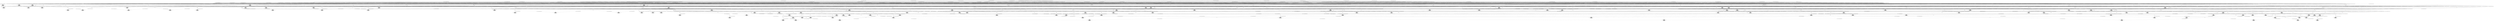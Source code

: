 digraph cpn_tools_graph {
  N113 [label="113:
Generated: 1`0
Generator: empty
Consumer: 1`({i=3,t=BAT,c=1},0)++
1`({i=4,t=CON,c=3},6)++
1`({i=5,t=CON,c=1},0)++
1`({i=6,t=CON,c=2},0)
"];
  N121 [label="121:
Generated: 1`0
Generator: empty
Consumer: 1`({i=3,t=BAT,c=1},0)++
1`({i=4,t=CON,c=3},3)++
1`({i=5,t=CON,c=1},0)++
1`({i=6,t=CON,c=2},2)
"];
  N129 [label="129:
Generated: 1`0
Generator: empty
Consumer: 1`({i=3,t=BAT,c=1},0)++
1`({i=4,t=CON,c=3},3)++
1`({i=5,t=CON,c=1},1)++
1`({i=6,t=CON,c=2},0)
"];
  N132 [label="132:
Generated: 1`0
Generator: empty
Consumer: 1`({i=3,t=BAT,c=1},0)++
1`({i=4,t=CON,c=3},0)++
1`({i=5,t=CON,c=1},0)++
1`({i=6,t=CON,c=2},4)
"];
  N133 [label="133:
Generated: 1`0
Generator: empty
Consumer: 1`({i=3,t=BAT,c=1},1)++
1`({i=4,t=CON,c=3},3)++
1`({i=5,t=CON,c=1},0)++
1`({i=6,t=CON,c=2},0)
"];
  N162 [label="162:
Generated: 1`0
Generator: empty
Consumer: 1`({i=3,t=BAT,c=1},0)++
1`({i=4,t=CON,c=3},6)++
1`({i=5,t=CON,c=1},0)++
1`({i=6,t=CON,c=2},2)
"];
  N177 [label="177:
Generated: 1`0
Generator: empty
Consumer: 1`({i=3,t=BAT,c=1},0)++
1`({i=4,t=CON,c=3},3)++
1`({i=5,t=CON,c=1},0)++
1`({i=6,t=CON,c=2},4)
"];
  N180 [label="180:
Generated: 1`0
Generator: empty
Consumer: 1`({i=3,t=BAT,c=1},1)++
1`({i=4,t=CON,c=3},6)++
1`({i=5,t=CON,c=1},0)++
1`({i=6,t=CON,c=2},0)
"];
  N183 [label="183:
Generated: 1`0
Generator: empty
Consumer: 1`({i=3,t=BAT,c=1},0)++
1`({i=4,t=CON,c=3},6)++
1`({i=5,t=CON,c=1},1)++
1`({i=6,t=CON,c=2},0)
"];
  N197 [label="197:
Generated: 1`0
Generator: empty
Consumer: 1`({i=3,t=BAT,c=1},1)++
1`({i=4,t=CON,c=3},3)++
1`({i=5,t=CON,c=1},0)++
1`({i=6,t=CON,c=2},2)
"];
  N207 [label="207:
Generated: 1`0
Generator: empty
Consumer: 1`({i=3,t=BAT,c=1},0)++
1`({i=4,t=CON,c=3},3)++
1`({i=5,t=CON,c=1},1)++
1`({i=6,t=CON,c=2},2)
"];
  N209 [label="209:
Generated: 1`0
Generator: empty
Consumer: 1`({i=3,t=BAT,c=1},0)++
1`({i=4,t=CON,c=3},0)++
1`({i=5,t=CON,c=1},0)++
1`({i=6,t=CON,c=2},6)
"];
  N210 [label="210:
Generated: 1`0
Generator: empty
Consumer: 1`({i=3,t=BAT,c=1},1)++
1`({i=4,t=CON,c=3},0)++
1`({i=5,t=CON,c=1},0)++
1`({i=6,t=CON,c=2},4)
"];
  N211 [label="211:
Generated: 1`0
Generator: empty
Consumer: 1`({i=3,t=BAT,c=1},0)++
1`({i=4,t=CON,c=3},0)++
1`({i=5,t=CON,c=1},1)++
1`({i=6,t=CON,c=2},4)
"];
  N217 [label="217:
Generated: 1`0
Generator: empty
Consumer: 1`({i=3,t=BAT,c=1},1)++
1`({i=4,t=CON,c=3},3)++
1`({i=5,t=CON,c=1},1)++
1`({i=6,t=CON,c=2},0)
"];
  N218 [label="218:
Generated: 1`0
Generator: empty
Consumer: 1`({i=3,t=BAT,c=1},2)++
1`({i=4,t=CON,c=3},3)++
1`({i=5,t=CON,c=1},0)++
1`({i=6,t=CON,c=2},0)
"];
  N220 [label="220:
Generated: 1`0
Generator: empty
Consumer: 1`({i=3,t=BAT,c=1},0)++
1`({i=4,t=CON,c=3},3)++
1`({i=5,t=CON,c=1},2)++
1`({i=6,t=CON,c=2},0)
"];
  N224 [label="224:
Generated: 1`0
Generator: empty
Consumer: 1`({i=3,t=BAT,c=1},0)++
1`({i=4,t=CON,c=3},0)++
1`({i=5,t=CON,c=1},2)++
1`({i=6,t=CON,c=2},2)
"];
  N226 [label="226:
Generated: 1`0
Generator: empty
Consumer: 1`({i=3,t=BAT,c=1},1)++
1`({i=4,t=CON,c=3},0)++
1`({i=5,t=CON,c=1},1)++
1`({i=6,t=CON,c=2},2)
"];
  N227 [label="227:
Generated: 1`0
Generator: empty
Consumer: 1`({i=3,t=BAT,c=1},2)++
1`({i=4,t=CON,c=3},0)++
1`({i=5,t=CON,c=1},0)++
1`({i=6,t=CON,c=2},2)
"];
  N245 [label="245:
Generated: 1`0
Generator: empty
Consumer: 1`({i=3,t=BAT,c=1},0)++
1`({i=4,t=CON,c=3},3)++
1`({i=5,t=CON,c=1},1)++
1`({i=6,t=CON,c=2},4)
"];
  N247 [label="247:
Generated: 1`0
Generator: empty
Consumer: 1`({i=3,t=BAT,c=1},1)++
1`({i=4,t=CON,c=3},3)++
1`({i=5,t=CON,c=1},0)++
1`({i=6,t=CON,c=2},4)
"];
  N250 [label="250:
Generated: 1`0
Generator: empty
Consumer: 1`({i=3,t=BAT,c=1},0)++
1`({i=4,t=CON,c=3},0)++
1`({i=5,t=CON,c=1},0)++
1`({i=6,t=CON,c=2},8)
"];
  N263 [label="263:
Generated: 1`0
Generator: empty
Consumer: 1`({i=3,t=BAT,c=1},1)++
1`({i=4,t=CON,c=3},6)++
1`({i=5,t=CON,c=1},1)++
1`({i=6,t=CON,c=2},0)
"];
  N266 [label="266:
Generated: 1`0
Generator: empty
Consumer: 1`({i=3,t=BAT,c=1},2)++
1`({i=4,t=CON,c=3},6)++
1`({i=5,t=CON,c=1},0)++
1`({i=6,t=CON,c=2},0)
"];
  N267 [label="267:
Generated: 1`0
Generator: empty
Consumer: 1`({i=3,t=BAT,c=1},0)++
1`({i=4,t=CON,c=3},6)++
1`({i=5,t=CON,c=1},2)++
1`({i=6,t=CON,c=2},0)
"];
  N270 [label="270:
Generated: 1`0
Generator: empty
Consumer: 1`({i=3,t=BAT,c=1},1)++
1`({i=4,t=CON,c=3},3)++
1`({i=5,t=CON,c=1},1)++
1`({i=6,t=CON,c=2},2)
"];
  N271 [label="271:
Generated: 1`0
Generator: empty
Consumer: 1`({i=3,t=BAT,c=1},0)++
1`({i=4,t=CON,c=3},3)++
1`({i=5,t=CON,c=1},2)++
1`({i=6,t=CON,c=2},2)
"];
  N272 [label="272:
Generated: 1`0
Generator: empty
Consumer: 1`({i=3,t=BAT,c=1},2)++
1`({i=4,t=CON,c=3},3)++
1`({i=5,t=CON,c=1},0)++
1`({i=6,t=CON,c=2},2)
"];
  N277 [label="277:
Generated: 1`0
Generator: empty
Consumer: 1`({i=3,t=BAT,c=1},0)++
1`({i=4,t=CON,c=3},0)++
1`({i=5,t=CON,c=1},1)++
1`({i=6,t=CON,c=2},6)
"];
  N278 [label="278:
Generated: 1`0
Generator: empty
Consumer: 1`({i=3,t=BAT,c=1},1)++
1`({i=4,t=CON,c=3},0)++
1`({i=5,t=CON,c=1},0)++
1`({i=6,t=CON,c=2},6)
"];
  N291 [label="291:
Generated: 1`0
Generator: empty
Consumer: 1`({i=3,t=BAT,c=1},1)++
1`({i=4,t=CON,c=3},0)++
1`({i=5,t=CON,c=1},1)++
1`({i=6,t=CON,c=2},4)
"];
  N292 [label="292:
Generated: 1`0
Generator: empty
Consumer: 1`({i=3,t=BAT,c=1},2)++
1`({i=4,t=CON,c=3},0)++
1`({i=5,t=CON,c=1},0)++
1`({i=6,t=CON,c=2},4)
"];
  N296 [label="296:
Generated: 1`0
Generator: empty
Consumer: 1`({i=3,t=BAT,c=1},2)++
1`({i=4,t=CON,c=3},3)++
1`({i=5,t=CON,c=1},1)++
1`({i=6,t=CON,c=2},0)
"];
  N299 [label="299:
Generated: 1`0
Generator: empty
Consumer: 1`({i=3,t=BAT,c=1},1)++
1`({i=4,t=CON,c=3},3)++
1`({i=5,t=CON,c=1},2)++
1`({i=6,t=CON,c=2},0)
"];
  N301 [label="301:
Generated: 1`0
Generator: empty
Consumer: 1`({i=3,t=BAT,c=1},3)++
1`({i=4,t=CON,c=3},3)++
1`({i=5,t=CON,c=1},0)++
1`({i=6,t=CON,c=2},0)
"];
  N303 [label="303:
Generated: 1`0
Generator: empty
Consumer: 1`({i=3,t=BAT,c=1},0)++
1`({i=4,t=CON,c=3},3)++
1`({i=5,t=CON,c=1},3)++
1`({i=6,t=CON,c=2},0)
"];
  N304 [label="304:
Generated: 1`0
Generator: empty
Consumer: 1`({i=3,t=BAT,c=1},0)++
1`({i=4,t=CON,c=3},0)++
1`({i=5,t=CON,c=1},2)++
1`({i=6,t=CON,c=2},4)
"];
  N307 [label="307:
Generated: 1`0
Generator: empty
Consumer: 1`({i=3,t=BAT,c=1},3)++
1`({i=4,t=CON,c=3},0)++
1`({i=5,t=CON,c=1},0)++
1`({i=6,t=CON,c=2},2)
"];
  N308 [label="308:
Generated: 1`0
Generator: empty
Consumer: 1`({i=3,t=BAT,c=1},2)++
1`({i=4,t=CON,c=3},0)++
1`({i=5,t=CON,c=1},1)++
1`({i=6,t=CON,c=2},2)
"];
  N309 [label="309:
Generated: 1`0
Generator: empty
Consumer: 1`({i=3,t=BAT,c=1},1)++
1`({i=4,t=CON,c=3},0)++
1`({i=5,t=CON,c=1},2)++
1`({i=6,t=CON,c=2},2)
"];
  N310 [label="310:
Generated: 1`0
Generator: empty
Consumer: 1`({i=3,t=BAT,c=1},0)++
1`({i=4,t=CON,c=3},0)++
1`({i=5,t=CON,c=1},3)++
1`({i=6,t=CON,c=2},2)
"];
  N316 [label="316:
Generated: 1`0
Generator: empty
Consumer: 1`({i=3,t=BAT,c=1},1)++
1`({i=4,t=CON,c=3},0)++
1`({i=5,t=CON,c=1},3)++
1`({i=6,t=CON,c=2},0)
"];
  N317 [label="317:
Generated: 1`0
Generator: empty
Consumer: 1`({i=3,t=BAT,c=1},2)++
1`({i=4,t=CON,c=3},0)++
1`({i=5,t=CON,c=1},2)++
1`({i=6,t=CON,c=2},0)
"];
  N318 [label="318:
Generated: 1`0
Generator: empty
Consumer: 1`({i=3,t=BAT,c=1},0)++
1`({i=4,t=CON,c=3},0)++
1`({i=5,t=CON,c=1},4)++
1`({i=6,t=CON,c=2},0)
"];
  N319 [label="319:
Generated: 1`0
Generator: empty
Consumer: 1`({i=3,t=BAT,c=1},3)++
1`({i=4,t=CON,c=3},0)++
1`({i=5,t=CON,c=1},1)++
1`({i=6,t=CON,c=2},0)
"];
  N320 [label="320:
Generated: 1`0
Generator: empty
Consumer: 1`({i=3,t=BAT,c=1},4)++
1`({i=4,t=CON,c=3},0)++
1`({i=5,t=CON,c=1},0)++
1`({i=6,t=CON,c=2},0)
"];
  N327 [label="327:
Generated: 1`0
Generator: empty
Consumer: 1`({i=3,t=BAT,c=1},1)++
1`({i=4,t=CON,c=3},0)++
1`({i=5,t=CON,c=1},1)++
1`({i=6,t=CON,c=2},6)
"];
  N330 [label="330:
Generated: 1`0
Generator: empty
Consumer: 1`({i=3,t=BAT,c=1},0)++
1`({i=4,t=CON,c=3},0)++
1`({i=5,t=CON,c=1},2)++
1`({i=6,t=CON,c=2},6)
"];
  N332 [label="332:
Generated: 1`0
Generator: empty
Consumer: 1`({i=3,t=BAT,c=1},2)++
1`({i=4,t=CON,c=3},0)++
1`({i=5,t=CON,c=1},0)++
1`({i=6,t=CON,c=2},6)
"];
  N334 [label="334:
Generated: 1`0
Generator: empty
Consumer: 1`({i=3,t=BAT,c=1},0)++
1`({i=4,t=CON,c=3},3)++
1`({i=5,t=CON,c=1},3)++
1`({i=6,t=CON,c=2},2)
"];
  N335 [label="335:
Generated: 1`0
Generator: empty
Consumer: 1`({i=3,t=BAT,c=1},1)++
1`({i=4,t=CON,c=3},3)++
1`({i=5,t=CON,c=1},2)++
1`({i=6,t=CON,c=2},2)
"];
  N336 [label="336:
Generated: 1`0
Generator: empty
Consumer: 1`({i=3,t=BAT,c=1},2)++
1`({i=4,t=CON,c=3},3)++
1`({i=5,t=CON,c=1},1)++
1`({i=6,t=CON,c=2},2)
"];
  N337 [label="337:
Generated: 1`0
Generator: empty
Consumer: 1`({i=3,t=BAT,c=1},3)++
1`({i=4,t=CON,c=3},3)++
1`({i=5,t=CON,c=1},0)++
1`({i=6,t=CON,c=2},2)
"];
  N354 [label="354:
Generated: 1`0
Generator: empty
Consumer: 1`({i=3,t=BAT,c=1},4)++
1`({i=4,t=CON,c=3},3)++
1`({i=5,t=CON,c=1},0)++
1`({i=6,t=CON,c=2},0)
"];
  N355 [label="355:
Generated: 1`0
Generator: empty
Consumer: 1`({i=3,t=BAT,c=1},3)++
1`({i=4,t=CON,c=3},3)++
1`({i=5,t=CON,c=1},1)++
1`({i=6,t=CON,c=2},0)
"];
  N356 [label="356:
Generated: 1`0
Generator: empty
Consumer: 1`({i=3,t=BAT,c=1},2)++
1`({i=4,t=CON,c=3},3)++
1`({i=5,t=CON,c=1},2)++
1`({i=6,t=CON,c=2},0)
"];
  N357 [label="357:
Generated: 1`0
Generator: empty
Consumer: 1`({i=3,t=BAT,c=1},1)++
1`({i=4,t=CON,c=3},3)++
1`({i=5,t=CON,c=1},3)++
1`({i=6,t=CON,c=2},0)
"];
  N358 [label="358:
Generated: 1`0
Generator: empty
Consumer: 1`({i=3,t=BAT,c=1},0)++
1`({i=4,t=CON,c=3},3)++
1`({i=5,t=CON,c=1},4)++
1`({i=6,t=CON,c=2},0)
"];
  N359 [label="359:
Generated: 1`0
Generator: empty
Consumer: 1`({i=3,t=BAT,c=1},1)++
1`({i=4,t=CON,c=3},0)++
1`({i=5,t=CON,c=1},2)++
1`({i=6,t=CON,c=2},4)
"];
  N360 [label="360:
Generated: 1`0
Generator: empty
Consumer: 1`({i=3,t=BAT,c=1},2)++
1`({i=4,t=CON,c=3},0)++
1`({i=5,t=CON,c=1},1)++
1`({i=6,t=CON,c=2},4)
"];
  N361 [label="361:
Generated: 1`0
Generator: empty
Consumer: 1`({i=3,t=BAT,c=1},0)++
1`({i=4,t=CON,c=3},0)++
1`({i=5,t=CON,c=1},3)++
1`({i=6,t=CON,c=2},4)
"];
  N362 [label="362:
Generated: 1`0
Generator: empty
Consumer: 1`({i=3,t=BAT,c=1},3)++
1`({i=4,t=CON,c=3},0)++
1`({i=5,t=CON,c=1},0)++
1`({i=6,t=CON,c=2},4)
"];
  N374 [label="374:
Generated: 1`0
Generator: empty
Consumer: 1`({i=3,t=BAT,c=1},4)++
1`({i=4,t=CON,c=3},0)++
1`({i=5,t=CON,c=1},0)++
1`({i=6,t=CON,c=2},2)
"];
  N375 [label="375:
Generated: 1`0
Generator: empty
Consumer: 1`({i=3,t=BAT,c=1},3)++
1`({i=4,t=CON,c=3},0)++
1`({i=5,t=CON,c=1},1)++
1`({i=6,t=CON,c=2},2)
"];
  N376 [label="376:
Generated: 1`0
Generator: empty
Consumer: 1`({i=3,t=BAT,c=1},2)++
1`({i=4,t=CON,c=3},0)++
1`({i=5,t=CON,c=1},2)++
1`({i=6,t=CON,c=2},2)
"];
  N377 [label="377:
Generated: 1`0
Generator: empty
Consumer: 1`({i=3,t=BAT,c=1},1)++
1`({i=4,t=CON,c=3},0)++
1`({i=5,t=CON,c=1},3)++
1`({i=6,t=CON,c=2},2)
"];
  N383 [label="383:
Generated: 1`0
Generator: empty
Consumer: 1`({i=3,t=BAT,c=1},0)++
1`({i=4,t=CON,c=3},0)++
1`({i=5,t=CON,c=1},4)++
1`({i=6,t=CON,c=2},2)
"];
  N385 [label="385:
Generated: 1`0
Generator: empty
Consumer: 1`({i=3,t=BAT,c=1},2)++
1`({i=4,t=CON,c=3},0)++
1`({i=5,t=CON,c=1},3)++
1`({i=6,t=CON,c=2},0)
"];
  N386 [label="386:
Generated: 1`0
Generator: empty
Consumer: 1`({i=3,t=BAT,c=1},1)++
1`({i=4,t=CON,c=3},0)++
1`({i=5,t=CON,c=1},4)++
1`({i=6,t=CON,c=2},0)
"];
  N387 [label="387:
Generated: 1`0
Generator: empty
Consumer: 1`({i=3,t=BAT,c=1},3)++
1`({i=4,t=CON,c=3},0)++
1`({i=5,t=CON,c=1},2)++
1`({i=6,t=CON,c=2},0)
"];
  N388 [label="388:
Generated: 1`0
Generator: empty
Consumer: 1`({i=3,t=BAT,c=1},4)++
1`({i=4,t=CON,c=3},0)++
1`({i=5,t=CON,c=1},1)++
1`({i=6,t=CON,c=2},0)
"];
  N389 [label="389:
Generated: 1`0
Generator: empty
Consumer: 1`({i=3,t=BAT,c=1},5)++
1`({i=4,t=CON,c=3},0)++
1`({i=5,t=CON,c=1},0)++
1`({i=6,t=CON,c=2},0)
"];
  N390 [label="390:
Generated: 1`0
Generator: empty
Consumer: 1`({i=3,t=BAT,c=1},0)++
1`({i=4,t=CON,c=3},0)++
1`({i=5,t=CON,c=1},5)++
1`({i=6,t=CON,c=2},0)
"];
  N391 [label="391:
Generated: 1`0
Generator: empty
Consumer: 1`({i=3,t=BAT,c=1},1)++
1`({i=4,t=CON,c=3},0)++
1`({i=5,t=CON,c=1},3)++
1`({i=6,t=CON,c=2},4)
"];
  N392 [label="392:
Generated: 1`0
Generator: empty
Consumer: 1`({i=3,t=BAT,c=1},2)++
1`({i=4,t=CON,c=3},0)++
1`({i=5,t=CON,c=1},2)++
1`({i=6,t=CON,c=2},4)
"];
  N393 [label="393:
Generated: 1`0
Generator: empty
Consumer: 1`({i=3,t=BAT,c=1},3)++
1`({i=4,t=CON,c=3},0)++
1`({i=5,t=CON,c=1},1)++
1`({i=6,t=CON,c=2},4)
"];
  N394 [label="394:
Generated: 1`0
Generator: empty
Consumer: 1`({i=3,t=BAT,c=1},0)++
1`({i=4,t=CON,c=3},0)++
1`({i=5,t=CON,c=1},4)++
1`({i=6,t=CON,c=2},4)
"];
  N395 [label="395:
Generated: 1`0
Generator: empty
Consumer: 1`({i=3,t=BAT,c=1},4)++
1`({i=4,t=CON,c=3},0)++
1`({i=5,t=CON,c=1},0)++
1`({i=6,t=CON,c=2},4)
"];
  N402 [label="402:
Generated: 1`0
Generator: empty
Consumer: 1`({i=3,t=BAT,c=1},2)++
1`({i=4,t=CON,c=3},3)++
1`({i=5,t=CON,c=1},3)++
1`({i=6,t=CON,c=2},0)
"];
  N403 [label="403:
Generated: 1`0
Generator: empty
Consumer: 1`({i=3,t=BAT,c=1},1)++
1`({i=4,t=CON,c=3},3)++
1`({i=5,t=CON,c=1},4)++
1`({i=6,t=CON,c=2},0)
"];
  N404 [label="404:
Generated: 1`0
Generator: empty
Consumer: 1`({i=3,t=BAT,c=1},3)++
1`({i=4,t=CON,c=3},3)++
1`({i=5,t=CON,c=1},2)++
1`({i=6,t=CON,c=2},0)
"];
  N409 [label="409:
Generated: 1`0
Generator: empty
Consumer: 1`({i=3,t=BAT,c=1},4)++
1`({i=4,t=CON,c=3},3)++
1`({i=5,t=CON,c=1},1)++
1`({i=6,t=CON,c=2},0)
"];
  N411 [label="411:
Generated: 1`0
Generator: empty
Consumer: 1`({i=3,t=BAT,c=1},5)++
1`({i=4,t=CON,c=3},3)++
1`({i=5,t=CON,c=1},0)++
1`({i=6,t=CON,c=2},0)
"];
  N413 [label="413:
Generated: 1`0
Generator: empty
Consumer: 1`({i=3,t=BAT,c=1},0)++
1`({i=4,t=CON,c=3},3)++
1`({i=5,t=CON,c=1},5)++
1`({i=6,t=CON,c=2},0)
"];
  N415 [label="415:
Generated: 1`0
Generator: empty
Consumer: 1`({i=3,t=BAT,c=1},4)++
1`({i=4,t=CON,c=3},0)++
1`({i=5,t=CON,c=1},1)++
1`({i=6,t=CON,c=2},2)
"];
  N416 [label="416:
Generated: 1`0
Generator: empty
Consumer: 1`({i=3,t=BAT,c=1},3)++
1`({i=4,t=CON,c=3},0)++
1`({i=5,t=CON,c=1},2)++
1`({i=6,t=CON,c=2},2)
"];
  N417 [label="417:
Generated: 1`0
Generator: empty
Consumer: 1`({i=3,t=BAT,c=1},2)++
1`({i=4,t=CON,c=3},0)++
1`({i=5,t=CON,c=1},3)++
1`({i=6,t=CON,c=2},2)
"];
  N418 [label="418:
Generated: 1`0
Generator: empty
Consumer: 1`({i=3,t=BAT,c=1},1)++
1`({i=4,t=CON,c=3},0)++
1`({i=5,t=CON,c=1},4)++
1`({i=6,t=CON,c=2},2)
"];
  N419 [label="419:
Generated: 1`0
Generator: empty
Consumer: 1`({i=3,t=BAT,c=1},0)++
1`({i=4,t=CON,c=3},0)++
1`({i=5,t=CON,c=1},5)++
1`({i=6,t=CON,c=2},2)
"];
  N420 [label="420:
Generated: 1`0
Generator: empty
Consumer: 1`({i=3,t=BAT,c=1},5)++
1`({i=4,t=CON,c=3},0)++
1`({i=5,t=CON,c=1},0)++
1`({i=6,t=CON,c=2},2)
"];
  N428 [label="428:
Generated: 1`0
Generator: empty
Consumer: 1`({i=3,t=BAT,c=1},4)++
1`({i=4,t=CON,c=3},0)++
1`({i=5,t=CON,c=1},2)++
1`({i=6,t=CON,c=2},0)
"];
  N429 [label="429:
Generated: 1`0
Generator: empty
Consumer: 1`({i=3,t=BAT,c=1},5)++
1`({i=4,t=CON,c=3},0)++
1`({i=5,t=CON,c=1},1)++
1`({i=6,t=CON,c=2},0)
"];
  N430 [label="430:
Generated: 1`0
Generator: empty
Consumer: 1`({i=3,t=BAT,c=1},3)++
1`({i=4,t=CON,c=3},0)++
1`({i=5,t=CON,c=1},3)++
1`({i=6,t=CON,c=2},0)
"];
  N431 [label="431:
Generated: 1`0
Generator: empty
Consumer: 1`({i=3,t=BAT,c=1},2)++
1`({i=4,t=CON,c=3},0)++
1`({i=5,t=CON,c=1},4)++
1`({i=6,t=CON,c=2},0)
"];
  N432 [label="432:
Generated: 1`0
Generator: empty
Consumer: 1`({i=3,t=BAT,c=1},1)++
1`({i=4,t=CON,c=3},0)++
1`({i=5,t=CON,c=1},5)++
1`({i=6,t=CON,c=2},0)
"];
  N433 [label="433:
Generated: 1`0
Generator: empty
Consumer: 1`({i=3,t=BAT,c=1},6)++
1`({i=4,t=CON,c=3},0)++
1`({i=5,t=CON,c=1},0)++
1`({i=6,t=CON,c=2},0)
"];
  N434 [label="434:
Generated: 1`0
Generator: empty
Consumer: 1`({i=3,t=BAT,c=1},0)++
1`({i=4,t=CON,c=3},0)++
1`({i=5,t=CON,c=1},6)++
1`({i=6,t=CON,c=2},0)
"];
  N435 [label="435:
Generated: 1`0
Generator: empty
Consumer: 1`({i=3,t=BAT,c=1},3)++
1`({i=4,t=CON,c=3},0)++
1`({i=5,t=CON,c=1},3)++
1`({i=6,t=CON,c=2},2)
"];
  N436 [label="436:
Generated: 1`0
Generator: empty
Consumer: 1`({i=3,t=BAT,c=1},2)++
1`({i=4,t=CON,c=3},0)++
1`({i=5,t=CON,c=1},4)++
1`({i=6,t=CON,c=2},2)
"];
  N437 [label="437:
Generated: 1`0
Generator: empty
Consumer: 1`({i=3,t=BAT,c=1},4)++
1`({i=4,t=CON,c=3},0)++
1`({i=5,t=CON,c=1},2)++
1`({i=6,t=CON,c=2},2)
"];
  N438 [label="438:
Generated: 1`0
Generator: empty
Consumer: 1`({i=3,t=BAT,c=1},5)++
1`({i=4,t=CON,c=3},0)++
1`({i=5,t=CON,c=1},1)++
1`({i=6,t=CON,c=2},2)
"];
  N439 [label="439:
Generated: 1`0
Generator: empty
Consumer: 1`({i=3,t=BAT,c=1},1)++
1`({i=4,t=CON,c=3},0)++
1`({i=5,t=CON,c=1},5)++
1`({i=6,t=CON,c=2},2)
"];
  N440 [label="440:
Generated: 1`0
Generator: empty
Consumer: 1`({i=3,t=BAT,c=1},6)++
1`({i=4,t=CON,c=3},0)++
1`({i=5,t=CON,c=1},0)++
1`({i=6,t=CON,c=2},2)
"];
  N441 [label="441:
Generated: 1`0
Generator: empty
Consumer: 1`({i=3,t=BAT,c=1},0)++
1`({i=4,t=CON,c=3},0)++
1`({i=5,t=CON,c=1},6)++
1`({i=6,t=CON,c=2},2)
"];
  N450 [label="450:
Generated: 1`0
Generator: empty
Consumer: 1`({i=3,t=BAT,c=1},3)++
1`({i=4,t=CON,c=3},0)++
1`({i=5,t=CON,c=1},4)++
1`({i=6,t=CON,c=2},0)
"];
  N451 [label="451:
Generated: 1`0
Generator: empty
Consumer: 1`({i=3,t=BAT,c=1},2)++
1`({i=4,t=CON,c=3},0)++
1`({i=5,t=CON,c=1},5)++
1`({i=6,t=CON,c=2},0)
"];
  N452 [label="452:
Generated: 1`0
Generator: empty
Consumer: 1`({i=3,t=BAT,c=1},1)++
1`({i=4,t=CON,c=3},0)++
1`({i=5,t=CON,c=1},6)++
1`({i=6,t=CON,c=2},0)
"];
  N453 [label="453:
Generated: 1`0
Generator: empty
Consumer: 1`({i=3,t=BAT,c=1},0)++
1`({i=4,t=CON,c=3},0)++
1`({i=5,t=CON,c=1},7)++
1`({i=6,t=CON,c=2},0)
"];
  N454 [label="454:
Generated: 1`0
Generator: empty
Consumer: 1`({i=3,t=BAT,c=1},4)++
1`({i=4,t=CON,c=3},0)++
1`({i=5,t=CON,c=1},3)++
1`({i=6,t=CON,c=2},0)
"];
  N455 [label="455:
Generated: 1`0
Generator: empty
Consumer: 1`({i=3,t=BAT,c=1},5)++
1`({i=4,t=CON,c=3},0)++
1`({i=5,t=CON,c=1},2)++
1`({i=6,t=CON,c=2},0)
"];
  N456 [label="456:
Generated: 1`0
Generator: empty
Consumer: 1`({i=3,t=BAT,c=1},6)++
1`({i=4,t=CON,c=3},0)++
1`({i=5,t=CON,c=1},1)++
1`({i=6,t=CON,c=2},0)
"];
  N457 [label="457:
Generated: 1`0
Generator: empty
Consumer: 1`({i=3,t=BAT,c=1},7)++
1`({i=4,t=CON,c=3},0)++
1`({i=5,t=CON,c=1},0)++
1`({i=6,t=CON,c=2},0)
"];
  N458 [label="458:
Generated: 1`0
Generator: empty
Consumer: 1`({i=3,t=BAT,c=1},1)++
1`({i=4,t=CON,c=3},0)++
1`({i=5,t=CON,c=1},7)++
1`({i=6,t=CON,c=2},0)
"];
  N459 [label="459:
Generated: 1`0
Generator: empty
Consumer: 1`({i=3,t=BAT,c=1},2)++
1`({i=4,t=CON,c=3},0)++
1`({i=5,t=CON,c=1},6)++
1`({i=6,t=CON,c=2},0)
"];
  N460 [label="460:
Generated: 1`0
Generator: empty
Consumer: 1`({i=3,t=BAT,c=1},3)++
1`({i=4,t=CON,c=3},0)++
1`({i=5,t=CON,c=1},5)++
1`({i=6,t=CON,c=2},0)
"];
  N461 [label="461:
Generated: 1`0
Generator: empty
Consumer: 1`({i=3,t=BAT,c=1},4)++
1`({i=4,t=CON,c=3},0)++
1`({i=5,t=CON,c=1},4)++
1`({i=6,t=CON,c=2},0)
"];
  N462 [label="462:
Generated: 1`0
Generator: empty
Consumer: 1`({i=3,t=BAT,c=1},5)++
1`({i=4,t=CON,c=3},0)++
1`({i=5,t=CON,c=1},3)++
1`({i=6,t=CON,c=2},0)
"];
  N463 [label="463:
Generated: 1`0
Generator: empty
Consumer: 1`({i=3,t=BAT,c=1},6)++
1`({i=4,t=CON,c=3},0)++
1`({i=5,t=CON,c=1},2)++
1`({i=6,t=CON,c=2},0)
"];
  N464 [label="464:
Generated: 1`0
Generator: empty
Consumer: 1`({i=3,t=BAT,c=1},7)++
1`({i=4,t=CON,c=3},0)++
1`({i=5,t=CON,c=1},1)++
1`({i=6,t=CON,c=2},0)
"];
  N465 [label="465:
Generated: 1`0
Generator: empty
Consumer: 1`({i=3,t=BAT,c=1},8)++
1`({i=4,t=CON,c=3},0)++
1`({i=5,t=CON,c=1},0)++
1`({i=6,t=CON,c=2},0)
"];
  N466 [label="466:
Generated: 1`0
Generator: empty
Consumer: 1`({i=3,t=BAT,c=1},0)++
1`({i=4,t=CON,c=3},0)++
1`({i=5,t=CON,c=1},8)++
1`({i=6,t=CON,c=2},0)
"];
  N1 -> N7 [ label="A18:1->7:gen: {p2=0,gen={i=1,t=GEN,c=5},p1=5,r1=3,r2=1}" ];
  N1 -> N7 [ label="A17:1->7:gen: {p2=0,gen={i=1,t=GEN,c=5},p1=5,r1=3,r2=2}" ];
  N1 -> N7 [ label="A16:1->7:gen: {p2=0,gen={i=1,t=GEN,c=5},p1=5,r1=3,r2=3}" ];
  N1 -> N6 [ label="A15:1->6:gen: {p2=0,gen={i=1,t=GEN,c=5},p1=5,r1=4,r2=1}" ];
  N1 -> N6 [ label="A14:1->6:gen: {p2=0,gen={i=1,t=GEN,c=5},p1=5,r1=4,r2=2}" ];
  N1 -> N6 [ label="A13:1->6:gen: {p2=0,gen={i=1,t=GEN,c=5},p1=5,r1=4,r2=3}" ];
  N1 -> N5 [ label="A12:1->5:gen: {p2=0,gen={i=1,t=GEN,c=5},p1=5,r1=5,r2=1}" ];
  N1 -> N5 [ label="A11:1->5:gen: {p2=0,gen={i=1,t=GEN,c=5},p1=5,r1=5,r2=2}" ];
  N1 -> N5 [ label="A10:1->5:gen: {p2=0,gen={i=1,t=GEN,c=5},p1=5,r1=5,r2=3}" ];
  N1 -> N4 [ label="A9:1->4:gen: {p2=0,gen={i=2,t=GEN,c=3},p1=3,r1=3,r2=1}" ];
  N1 -> N3 [ label="A8:1->3:gen: {p2=0,gen={i=2,t=GEN,c=3},p1=3,r1=3,r2=2}" ];
  N1 -> N2 [ label="A7:1->2:gen: {p2=0,gen={i=2,t=GEN,c=3},p1=3,r1=3,r2=3}" ];
  N1 -> N4 [ label="A6:1->4:gen: {p2=0,gen={i=2,t=GEN,c=3},p1=3,r1=4,r2=1}" ];
  N1 -> N3 [ label="A5:1->3:gen: {p2=0,gen={i=2,t=GEN,c=3},p1=3,r1=4,r2=2}" ];
  N1 -> N2 [ label="A4:1->2:gen: {p2=0,gen={i=2,t=GEN,c=3},p1=3,r1=4,r2=3}" ];
  N1 -> N4 [ label="A3:1->4:gen: {p2=0,gen={i=2,t=GEN,c=3},p1=3,r1=5,r2=1}" ];
  N1 -> N3 [ label="A2:1->3:gen: {p2=0,gen={i=2,t=GEN,c=3},p1=3,r1=5,r2=2}" ];
  N1 -> N2 [ label="A1:1->2:gen: {p2=0,gen={i=2,t=GEN,c=3},p1=3,r1=5,r2=3}" ];
  N10 -> N45 [ label="A105:10->45:trans: {p3=6,con={i=4,t=CON,c=3},p4=0}" ];
  N10 -> N44 [ label="A104:10->44:trans: {p3=6,con={i=6,t=CON,c=2},p4=0}" ];
  N10 -> N43 [ label="A103:10->43:trans: {p3=6,con={i=5,t=CON,c=1},p4=0}" ];
  N10 -> N42 [ label="A102:10->42:trans: {p3=6,con={i=3,t=BAT,c=1},p4=0}" ];
  N100 -> N188 [ label="A809:100->188:trans: {p3=4,con={i=5,t=CON,c=1},p4=0}" ];
  N100 -> N187 [ label="A808:100->187:trans: {p3=4,con={i=6,t=CON,c=2},p4=2}" ];
  N100 -> N190 [ label="A807:100->190:trans: {p3=4,con={i=3,t=BAT,c=1},p4=1}" ];
  N100 -> N179 [ label="A806:100->179:trans: {p3=4,con={i=4,t=CON,c=3},p4=0}" ];
  N101 -> N189 [ label="A813:101->189:trans: {p3=5,con={i=6,t=CON,c=2},p4=0}" ];
  N101 -> N192 [ label="A812:101->192:trans: {p3=5,con={i=3,t=BAT,c=1},p4=0}" ];
  N101 -> N191 [ label="A811:101->191:trans: {p3=5,con={i=5,t=CON,c=1},p4=2}" ];
  N101 -> N184 [ label="A810:101->184:trans: {p3=5,con={i=4,t=CON,c=3},p4=0}" ];
  N102 -> N182 [ label="A817:102->182:trans: {p3=5,con={i=4,t=CON,c=3},p4=0}" ];
  N102 -> N192 [ label="A816:102->192:trans: {p3=5,con={i=5,t=CON,c=1},p4=1}" ];
  N102 -> N188 [ label="A815:102->188:trans: {p3=5,con={i=6,t=CON,c=2},p4=0}" ];
  N102 -> N193 [ label="A814:102->193:trans: {p3=5,con={i=3,t=BAT,c=1},p4=1}" ];
  N103 -> N193 [ label="A821:103->193:trans: {p3=5,con={i=5,t=CON,c=1},p4=0}" ];
  N103 -> N190 [ label="A820:103->190:trans: {p3=5,con={i=6,t=CON,c=2},p4=0}" ];
  N103 -> N194 [ label="A819:103->194:trans: {p3=5,con={i=3,t=BAT,c=1},p4=2}" ];
  N103 -> N181 [ label="A818:103->181:trans: {p3=5,con={i=4,t=CON,c=3},p4=0}" ];
  N104 -> N198 [ label="A825:104->198:trans: {p3=3,con={i=5,t=CON,c=1},p4=0}" ];
  N104 -> N197 [ label="A824:104->197:trans: {p3=3,con={i=4,t=CON,c=3},p4=0}" ];
  N104 -> N196 [ label="A823:104->196:trans: {p3=3,con={i=3,t=BAT,c=1},p4=1}" ];
  N104 -> N195 [ label="A822:104->195:trans: {p3=3,con={i=6,t=CON,c=2},p4=2}" ];
  N105 -> N201 [ label="A829:105->201:trans: {p3=4,con={i=4,t=CON,c=3},p4=0}" ];
  N105 -> N200 [ label="A828:105->200:trans: {p3=4,con={i=5,t=CON,c=1},p4=1}" ];
  N105 -> N199 [ label="A827:105->199:trans: {p3=4,con={i=3,t=BAT,c=1},p4=1}" ];
  N105 -> N198 [ label="A826:105->198:trans: {p3=4,con={i=6,t=CON,c=2},p4=0}" ];
  N106 -> N202 [ label="A832:106->202:trans: {p3=2,con={i=3,t=BAT,c=1},p4=1}" ];
  N106 -> N201 [ label="A831:106->201:trans: {p3=2,con={i=5,t=CON,c=1},p4=0}" ];
  N106 -> N197 [ label="A830:106->197:trans: {p3=2,con={i=6,t=CON,c=2},p4=0}" ];
  N107 -> N202 [ label="A836:107->202:trans: {p3=4,con={i=4,t=CON,c=3},p4=0}" ];
  N107 -> N203 [ label="A835:107->203:trans: {p3=4,con={i=3,t=BAT,c=1},p4=2}" ];
  N107 -> N196 [ label="A834:107->196:trans: {p3=4,con={i=6,t=CON,c=2},p4=0}" ];
  N107 -> N199 [ label="A833:107->199:trans: {p3=4,con={i=5,t=CON,c=1},p4=0}" ];
  N108 -> N206 [ label="A840:108->206:trans: {p3=4,con={i=5,t=CON,c=1},p4=2}" ];
  N108 -> N205 [ label="A839:108->205:trans: {p3=4,con={i=6,t=CON,c=2},p4=0}" ];
  N108 -> N200 [ label="A838:108->200:trans: {p3=4,con={i=3,t=BAT,c=1},p4=0}" ];
  N108 -> N204 [ label="A837:108->204:trans: {p3=4,con={i=4,t=CON,c=3},p4=0}" ];
  N109 -> N207 [ label="A843:109->207:trans: {p3=2,con={i=6,t=CON,c=2},p4=0}" ];
  N109 -> N204 [ label="A842:109->204:trans: {p3=2,con={i=5,t=CON,c=1},p4=1}" ];
  N109 -> N201 [ label="A841:109->201:trans: {p3=2,con={i=3,t=BAT,c=1},p4=0}" ];
  N11 -> N48 [ label="A117:11->48:trans: {p3=2,con={i=5,t=CON,c=1},p4=0}" ];
  N11 -> N47 [ label="A116:11->47:trans: {p3=2,con={i=3,t=BAT,c=1},p4=1}" ];
  N11 -> N46 [ label="A115:11->46:trans: {p3=2,con={i=6,t=CON,c=2},p4=0}" ];
  N11 -> N42 [ label="A114:11->42:gen: {p2=2,gen={i=1,t=GEN,c=5},p1=5,r1=3,r2=1}" ];
  N11 -> N42 [ label="A113:11->42:gen: {p2=2,gen={i=1,t=GEN,c=5},p1=5,r1=3,r2=2}" ];
  N11 -> N42 [ label="A112:11->42:gen: {p2=2,gen={i=1,t=GEN,c=5},p1=5,r1=3,r2=3}" ];
  N11 -> N41 [ label="A111:11->41:gen: {p2=2,gen={i=1,t=GEN,c=5},p1=5,r1=4,r2=1}" ];
  N11 -> N41 [ label="A110:11->41:gen: {p2=2,gen={i=1,t=GEN,c=5},p1=5,r1=4,r2=2}" ];
  N11 -> N41 [ label="A109:11->41:gen: {p2=2,gen={i=1,t=GEN,c=5},p1=5,r1=4,r2=3}" ];
  N11 -> N35 [ label="A108:11->35:gen: {p2=2,gen={i=1,t=GEN,c=5},p1=5,r1=5,r2=1}" ];
  N11 -> N35 [ label="A107:11->35:gen: {p2=2,gen={i=1,t=GEN,c=5},p1=5,r1=5,r2=2}" ];
  N11 -> N35 [ label="A106:11->35:gen: {p2=2,gen={i=1,t=GEN,c=5},p1=5,r1=5,r2=3}" ];
  N110 -> N208 [ label="A847:110->208:trans: {p3=3,con={i=6,t=CON,c=2},p4=2}" ];
  N110 -> N198 [ label="A846:110->198:trans: {p3=3,con={i=3,t=BAT,c=1},p4=0}" ];
  N110 -> N205 [ label="A845:110->205:trans: {p3=3,con={i=5,t=CON,c=1},p4=1}" ];
  N110 -> N207 [ label="A844:110->207:trans: {p3=3,con={i=4,t=CON,c=3},p4=0}" ];
  N111 -> N197 [ label="A849:111->197:trans: {p3=1,con={i=3,t=BAT,c=1},p4=0}" ];
  N111 -> N207 [ label="A848:111->207:trans: {p3=1,con={i=5,t=CON,c=1},p4=0}" ];
  N112 -> N208 [ label="A852:112->208:trans: {p3=2,con={i=5,t=CON,c=1},p4=0}" ];
  N112 -> N209 [ label="A851:112->209:trans: {p3=2,con={i=6,t=CON,c=2},p4=4}" ];
  N112 -> N195 [ label="A850:112->195:trans: {p3=2,con={i=3,t=BAT,c=1},p4=0}" ];
  N114 -> N203 [ label="A861:114->203:gen: {p2=0,gen={i=1,t=GEN,c=5},p1=5,r1=3,r2=1}" ];
  N114 -> N203 [ label="A860:114->203:gen: {p2=0,gen={i=1,t=GEN,c=5},p1=5,r1=3,r2=2}" ];
  N114 -> N203 [ label="A859:114->203:gen: {p2=0,gen={i=1,t=GEN,c=5},p1=5,r1=3,r2=3}" ];
  N114 -> N194 [ label="A858:114->194:gen: {p2=0,gen={i=1,t=GEN,c=5},p1=5,r1=4,r2=1}" ];
  N114 -> N194 [ label="A857:114->194:gen: {p2=0,gen={i=1,t=GEN,c=5},p1=5,r1=4,r2=2}" ];
  N114 -> N194 [ label="A856:114->194:gen: {p2=0,gen={i=1,t=GEN,c=5},p1=5,r1=4,r2=3}" ];
  N114 -> N171 [ label="A855:114->171:gen: {p2=0,gen={i=1,t=GEN,c=5},p1=5,r1=5,r2=1}" ];
  N114 -> N171 [ label="A854:114->171:gen: {p2=0,gen={i=1,t=GEN,c=5},p1=5,r1=5,r2=2}" ];
  N114 -> N171 [ label="A853:114->171:gen: {p2=0,gen={i=1,t=GEN,c=5},p1=5,r1=5,r2=3}" ];
  N115 -> N199 [ label="A870:115->199:gen: {p2=0,gen={i=1,t=GEN,c=5},p1=5,r1=3,r2=1}" ];
  N115 -> N199 [ label="A869:115->199:gen: {p2=0,gen={i=1,t=GEN,c=5},p1=5,r1=3,r2=2}" ];
  N115 -> N199 [ label="A868:115->199:gen: {p2=0,gen={i=1,t=GEN,c=5},p1=5,r1=3,r2=3}" ];
  N115 -> N193 [ label="A867:115->193:gen: {p2=0,gen={i=1,t=GEN,c=5},p1=5,r1=4,r2=1}" ];
  N115 -> N193 [ label="A866:115->193:gen: {p2=0,gen={i=1,t=GEN,c=5},p1=5,r1=4,r2=2}" ];
  N115 -> N193 [ label="A865:115->193:gen: {p2=0,gen={i=1,t=GEN,c=5},p1=5,r1=4,r2=3}" ];
  N115 -> N169 [ label="A864:115->169:gen: {p2=0,gen={i=1,t=GEN,c=5},p1=5,r1=5,r2=1}" ];
  N115 -> N169 [ label="A863:115->169:gen: {p2=0,gen={i=1,t=GEN,c=5},p1=5,r1=5,r2=2}" ];
  N115 -> N169 [ label="A862:115->169:gen: {p2=0,gen={i=1,t=GEN,c=5},p1=5,r1=5,r2=3}" ];
  N116 -> N200 [ label="A879:116->200:gen: {p2=0,gen={i=1,t=GEN,c=5},p1=5,r1=3,r2=1}" ];
  N116 -> N200 [ label="A878:116->200:gen: {p2=0,gen={i=1,t=GEN,c=5},p1=5,r1=3,r2=2}" ];
  N116 -> N200 [ label="A877:116->200:gen: {p2=0,gen={i=1,t=GEN,c=5},p1=5,r1=3,r2=3}" ];
  N116 -> N192 [ label="A876:116->192:gen: {p2=0,gen={i=1,t=GEN,c=5},p1=5,r1=4,r2=1}" ];
  N116 -> N192 [ label="A875:116->192:gen: {p2=0,gen={i=1,t=GEN,c=5},p1=5,r1=4,r2=2}" ];
  N116 -> N192 [ label="A874:116->192:gen: {p2=0,gen={i=1,t=GEN,c=5},p1=5,r1=4,r2=3}" ];
  N116 -> N168 [ label="A873:116->168:gen: {p2=0,gen={i=1,t=GEN,c=5},p1=5,r1=5,r2=1}" ];
  N116 -> N168 [ label="A872:116->168:gen: {p2=0,gen={i=1,t=GEN,c=5},p1=5,r1=5,r2=2}" ];
  N116 -> N168 [ label="A871:116->168:gen: {p2=0,gen={i=1,t=GEN,c=5},p1=5,r1=5,r2=3}" ];
  N117 -> N206 [ label="A888:117->206:gen: {p2=0,gen={i=1,t=GEN,c=5},p1=5,r1=3,r2=1}" ];
  N117 -> N206 [ label="A887:117->206:gen: {p2=0,gen={i=1,t=GEN,c=5},p1=5,r1=3,r2=2}" ];
  N117 -> N206 [ label="A886:117->206:gen: {p2=0,gen={i=1,t=GEN,c=5},p1=5,r1=3,r2=3}" ];
  N117 -> N191 [ label="A885:117->191:gen: {p2=0,gen={i=1,t=GEN,c=5},p1=5,r1=4,r2=1}" ];
  N117 -> N191 [ label="A884:117->191:gen: {p2=0,gen={i=1,t=GEN,c=5},p1=5,r1=4,r2=2}" ];
  N117 -> N191 [ label="A883:117->191:gen: {p2=0,gen={i=1,t=GEN,c=5},p1=5,r1=4,r2=3}" ];
  N117 -> N176 [ label="A882:117->176:gen: {p2=0,gen={i=1,t=GEN,c=5},p1=5,r1=5,r2=1}" ];
  N117 -> N176 [ label="A881:117->176:gen: {p2=0,gen={i=1,t=GEN,c=5},p1=5,r1=5,r2=2}" ];
  N117 -> N176 [ label="A880:117->176:gen: {p2=0,gen={i=1,t=GEN,c=5},p1=5,r1=5,r2=3}" ];
  N118 -> N211 [ label="A890:118->211:trans: {p3=1,con={i=5,t=CON,c=1},p4=0}" ];
  N118 -> N210 [ label="A889:118->210:trans: {p3=1,con={i=3,t=BAT,c=1},p4=0}" ];
  N119 -> N213 [ label="A893:119->213:trans: {p3=2,con={i=5,t=CON,c=1},p4=0}" ];
  N119 -> N212 [ label="A892:119->212:trans: {p3=2,con={i=3,t=BAT,c=1},p4=1}" ];
  N119 -> N210 [ label="A891:119->210:trans: {p3=2,con={i=6,t=CON,c=2},p4=2}" ];
  N12 -> N46 [ label="A128:12->46:trans: {p3=1,con={i=3,t=BAT,c=1},p4=0}" ];
  N12 -> N49 [ label="A127:12->49:trans: {p3=1,con={i=5,t=CON,c=1},p4=0}" ];
  N12 -> N44 [ label="A126:12->44:gen: {p2=1,gen={i=1,t=GEN,c=5},p1=5,r1=3,r2=1}" ];
  N12 -> N44 [ label="A125:12->44:gen: {p2=1,gen={i=1,t=GEN,c=5},p1=5,r1=3,r2=2}" ];
  N12 -> N44 [ label="A124:12->44:gen: {p2=1,gen={i=1,t=GEN,c=5},p1=5,r1=3,r2=3}" ];
  N12 -> N39 [ label="A123:12->39:gen: {p2=1,gen={i=1,t=GEN,c=5},p1=5,r1=4,r2=1}" ];
  N12 -> N39 [ label="A122:12->39:gen: {p2=1,gen={i=1,t=GEN,c=5},p1=5,r1=4,r2=2}" ];
  N12 -> N39 [ label="A121:12->39:gen: {p2=1,gen={i=1,t=GEN,c=5},p1=5,r1=4,r2=3}" ];
  N12 -> N34 [ label="A120:12->34:gen: {p2=1,gen={i=1,t=GEN,c=5},p1=5,r1=5,r2=1}" ];
  N12 -> N34 [ label="A119:12->34:gen: {p2=1,gen={i=1,t=GEN,c=5},p1=5,r1=5,r2=2}" ];
  N12 -> N34 [ label="A118:12->34:gen: {p2=1,gen={i=1,t=GEN,c=5},p1=5,r1=5,r2=3}" ];
  N120 -> N214 [ label="A896:120->214:trans: {p3=2,con={i=5,t=CON,c=1},p4=1}" ];
  N120 -> N213 [ label="A895:120->213:trans: {p3=2,con={i=3,t=BAT,c=1},p4=0}" ];
  N120 -> N211 [ label="A894:120->211:trans: {p3=2,con={i=6,t=CON,c=2},p4=2}" ];
  N122 -> N217 [ label="A900:122->217:trans: {p3=3,con={i=4,t=CON,c=3},p4=0}" ];
  N122 -> N213 [ label="A899:122->213:trans: {p3=3,con={i=6,t=CON,c=2},p4=0}" ];
  N122 -> N216 [ label="A898:122->216:trans: {p3=3,con={i=3,t=BAT,c=1},p4=1}" ];
  N122 -> N215 [ label="A897:122->215:trans: {p3=3,con={i=5,t=CON,c=1},p4=1}" ];
  N123 -> N218 [ label="A902:123->218:trans: {p3=1,con={i=3,t=BAT,c=1},p4=1}" ];
  N123 -> N217 [ label="A901:123->217:trans: {p3=1,con={i=5,t=CON,c=1},p4=0}" ];
  N124 -> N212 [ label="A906:124->212:trans: {p3=3,con={i=6,t=CON,c=2},p4=0}" ];
  N124 -> N216 [ label="A905:124->216:trans: {p3=3,con={i=5,t=CON,c=1},p4=0}" ];
  N124 -> N218 [ label="A904:124->218:trans: {p3=3,con={i=4,t=CON,c=3},p4=0}" ];
  N124 -> N219 [ label="A903:124->219:trans: {p3=3,con={i=3,t=BAT,c=1},p4=2}" ];
  N125 -> N220 [ label="A908:125->220:trans: {p3=1,con={i=5,t=CON,c=1},p4=1}" ];
  N125 -> N217 [ label="A907:125->217:trans: {p3=1,con={i=3,t=BAT,c=1},p4=0}" ];
  N126 -> N214 [ label="A912:126->214:trans: {p3=3,con={i=6,t=CON,c=2},p4=0}" ];
  N126 -> N215 [ label="A911:126->215:trans: {p3=3,con={i=3,t=BAT,c=1},p4=0}" ];
  N126 -> N220 [ label="A910:126->220:trans: {p3=3,con={i=4,t=CON,c=3},p4=0}" ];
  N126 -> N221 [ label="A909:126->221:trans: {p3=3,con={i=5,t=CON,c=1},p4=2}" ];
  N127 -> N224 [ label="A915:127->224:trans: {p3=2,con={i=6,t=CON,c=2},p4=0}" ];
  N127 -> N223 [ label="A914:127->223:trans: {p3=2,con={i=5,t=CON,c=1},p4=2}" ];
  N127 -> N222 [ label="A913:127->222:trans: {p3=2,con={i=3,t=BAT,c=1},p4=0}" ];
  N128 -> N226 [ label="A918:128->226:trans: {p3=2,con={i=6,t=CON,c=2},p4=0}" ];
  N128 -> N222 [ label="A917:128->222:trans: {p3=2,con={i=5,t=CON,c=1},p4=1}" ];
  N128 -> N225 [ label="A916:128->225:trans: {p3=2,con={i=3,t=BAT,c=1},p4=1}" ];
  N13 -> N45 [ label="A137:13->45:gen: {p2=0,gen={i=1,t=GEN,c=5},p1=5,r1=3,r2=1}" ];
  N13 -> N45 [ label="A136:13->45:gen: {p2=0,gen={i=1,t=GEN,c=5},p1=5,r1=3,r2=2}" ];
  N13 -> N45 [ label="A135:13->45:gen: {p2=0,gen={i=1,t=GEN,c=5},p1=5,r1=3,r2=3}" ];
  N13 -> N38 [ label="A134:13->38:gen: {p2=0,gen={i=1,t=GEN,c=5},p1=5,r1=4,r2=1}" ];
  N13 -> N38 [ label="A133:13->38:gen: {p2=0,gen={i=1,t=GEN,c=5},p1=5,r1=4,r2=2}" ];
  N13 -> N38 [ label="A132:13->38:gen: {p2=0,gen={i=1,t=GEN,c=5},p1=5,r1=4,r2=3}" ];
  N13 -> N36 [ label="A131:13->36:gen: {p2=0,gen={i=1,t=GEN,c=5},p1=5,r1=5,r2=1}" ];
  N13 -> N36 [ label="A130:13->36:gen: {p2=0,gen={i=1,t=GEN,c=5},p1=5,r1=5,r2=2}" ];
  N13 -> N36 [ label="A129:13->36:gen: {p2=0,gen={i=1,t=GEN,c=5},p1=5,r1=5,r2=3}" ];
  N130 -> N226 [ label="A920:130->226:trans: {p3=1,con={i=3,t=BAT,c=1},p4=0}" ];
  N130 -> N224 [ label="A919:130->224:trans: {p3=1,con={i=5,t=CON,c=1},p4=1}" ];
  N131 -> N226 [ label="A922:131->226:trans: {p3=1,con={i=5,t=CON,c=1},p4=0}" ];
  N131 -> N227 [ label="A921:131->227:trans: {p3=1,con={i=3,t=BAT,c=1},p4=1}" ];
  N134 -> N227 [ label="A925:134->227:trans: {p3=2,con={i=6,t=CON,c=2},p4=0}" ];
  N134 -> N225 [ label="A924:134->225:trans: {p3=2,con={i=5,t=CON,c=1},p4=0}" ];
  N134 -> N228 [ label="A923:134->228:trans: {p3=2,con={i=3,t=BAT,c=1},p4=2}" ];
  N135 -> N231 [ label="A937:135->231:trans: {p3=2,con={i=3,t=BAT,c=1},p4=0}" ];
  N135 -> N230 [ label="A936:135->230:trans: {p3=2,con={i=6,t=CON,c=2},p4=0}" ];
  N135 -> N229 [ label="A935:135->229:trans: {p3=2,con={i=5,t=CON,c=1},p4=3}" ];
  N135 -> N206 [ label="A934:135->206:gen: {p2=2,gen={i=2,t=GEN,c=3},p1=3,r1=3,r2=1}" ];
  N135 -> N191 [ label="A933:135->191:gen: {p2=2,gen={i=2,t=GEN,c=3},p1=3,r1=3,r2=2}" ];
  N135 -> N176 [ label="A932:135->176:gen: {p2=2,gen={i=2,t=GEN,c=3},p1=3,r1=3,r2=3}" ];
  N135 -> N206 [ label="A931:135->206:gen: {p2=2,gen={i=2,t=GEN,c=3},p1=3,r1=4,r2=1}" ];
  N135 -> N191 [ label="A930:135->191:gen: {p2=2,gen={i=2,t=GEN,c=3},p1=3,r1=4,r2=2}" ];
  N135 -> N176 [ label="A929:135->176:gen: {p2=2,gen={i=2,t=GEN,c=3},p1=3,r1=4,r2=3}" ];
  N135 -> N206 [ label="A928:135->206:gen: {p2=2,gen={i=2,t=GEN,c=3},p1=3,r1=5,r2=1}" ];
  N135 -> N191 [ label="A927:135->191:gen: {p2=2,gen={i=2,t=GEN,c=3},p1=3,r1=5,r2=2}" ];
  N135 -> N176 [ label="A926:135->176:gen: {p2=2,gen={i=2,t=GEN,c=3},p1=3,r1=5,r2=3}" ];
  N136 -> N230 [ label="A948:136->230:trans: {p3=1,con={i=5,t=CON,c=1},p4=2}" ];
  N136 -> N232 [ label="A947:136->232:trans: {p3=1,con={i=3,t=BAT,c=1},p4=0}" ];
  N136 -> N205 [ label="A946:136->205:gen: {p2=1,gen={i=2,t=GEN,c=3},p1=3,r1=3,r2=1}" ];
  N136 -> N189 [ label="A945:136->189:gen: {p2=1,gen={i=2,t=GEN,c=3},p1=3,r1=3,r2=2}" ];
  N136 -> N167 [ label="A944:136->167:gen: {p2=1,gen={i=2,t=GEN,c=3},p1=3,r1=3,r2=3}" ];
  N136 -> N205 [ label="A943:136->205:gen: {p2=1,gen={i=2,t=GEN,c=3},p1=3,r1=4,r2=1}" ];
  N136 -> N189 [ label="A942:136->189:gen: {p2=1,gen={i=2,t=GEN,c=3},p1=3,r1=4,r2=2}" ];
  N136 -> N167 [ label="A941:136->167:gen: {p2=1,gen={i=2,t=GEN,c=3},p1=3,r1=4,r2=3}" ];
  N136 -> N205 [ label="A940:136->205:gen: {p2=1,gen={i=2,t=GEN,c=3},p1=3,r1=5,r2=1}" ];
  N136 -> N189 [ label="A939:136->189:gen: {p2=1,gen={i=2,t=GEN,c=3},p1=3,r1=5,r2=2}" ];
  N136 -> N167 [ label="A938:136->167:gen: {p2=1,gen={i=2,t=GEN,c=3},p1=3,r1=5,r2=3}" ];
  N137 -> N204 [ label="A957:137->204:gen: {p2=0,gen={i=2,t=GEN,c=3},p1=3,r1=3,r2=1}" ];
  N137 -> N184 [ label="A956:137->184:gen: {p2=0,gen={i=2,t=GEN,c=3},p1=3,r1=3,r2=2}" ];
  N137 -> N175 [ label="A955:137->175:gen: {p2=0,gen={i=2,t=GEN,c=3},p1=3,r1=3,r2=3}" ];
  N137 -> N204 [ label="A954:137->204:gen: {p2=0,gen={i=2,t=GEN,c=3},p1=3,r1=4,r2=1}" ];
  N137 -> N184 [ label="A953:137->184:gen: {p2=0,gen={i=2,t=GEN,c=3},p1=3,r1=4,r2=2}" ];
  N137 -> N175 [ label="A952:137->175:gen: {p2=0,gen={i=2,t=GEN,c=3},p1=3,r1=4,r2=3}" ];
  N137 -> N204 [ label="A951:137->204:gen: {p2=0,gen={i=2,t=GEN,c=3},p1=3,r1=5,r2=1}" ];
  N137 -> N184 [ label="A950:137->184:gen: {p2=0,gen={i=2,t=GEN,c=3},p1=3,r1=5,r2=2}" ];
  N137 -> N175 [ label="A949:137->175:gen: {p2=0,gen={i=2,t=GEN,c=3},p1=3,r1=5,r2=3}" ];
  N138 -> N232 [ label="A969:138->232:trans: {p3=2,con={i=6,t=CON,c=2},p4=0}" ];
  N138 -> N231 [ label="A968:138->231:trans: {p3=2,con={i=5,t=CON,c=1},p4=2}" ];
  N138 -> N233 [ label="A967:138->233:trans: {p3=2,con={i=3,t=BAT,c=1},p4=1}" ];
  N138 -> N200 [ label="A966:138->200:gen: {p2=2,gen={i=2,t=GEN,c=3},p1=3,r1=3,r2=1}" ];
  N138 -> N192 [ label="A965:138->192:gen: {p2=2,gen={i=2,t=GEN,c=3},p1=3,r1=3,r2=2}" ];
  N138 -> N168 [ label="A964:138->168:gen: {p2=2,gen={i=2,t=GEN,c=3},p1=3,r1=3,r2=3}" ];
  N138 -> N200 [ label="A963:138->200:gen: {p2=2,gen={i=2,t=GEN,c=3},p1=3,r1=4,r2=1}" ];
  N138 -> N192 [ label="A962:138->192:gen: {p2=2,gen={i=2,t=GEN,c=3},p1=3,r1=4,r2=2}" ];
  N138 -> N168 [ label="A961:138->168:gen: {p2=2,gen={i=2,t=GEN,c=3},p1=3,r1=4,r2=3}" ];
  N138 -> N200 [ label="A960:138->200:gen: {p2=2,gen={i=2,t=GEN,c=3},p1=3,r1=5,r2=1}" ];
  N138 -> N192 [ label="A959:138->192:gen: {p2=2,gen={i=2,t=GEN,c=3},p1=3,r1=5,r2=2}" ];
  N138 -> N168 [ label="A958:138->168:gen: {p2=2,gen={i=2,t=GEN,c=3},p1=3,r1=5,r2=3}" ];
  N139 -> N201 [ label="A978:139->201:gen: {p2=0,gen={i=2,t=GEN,c=3},p1=3,r1=3,r2=1}" ];
  N139 -> N182 [ label="A977:139->182:gen: {p2=0,gen={i=2,t=GEN,c=3},p1=3,r1=3,r2=2}" ];
  N139 -> N170 [ label="A976:139->170:gen: {p2=0,gen={i=2,t=GEN,c=3},p1=3,r1=3,r2=3}" ];
  N139 -> N201 [ label="A975:139->201:gen: {p2=0,gen={i=2,t=GEN,c=3},p1=3,r1=4,r2=1}" ];
  N139 -> N182 [ label="A974:139->182:gen: {p2=0,gen={i=2,t=GEN,c=3},p1=3,r1=4,r2=2}" ];
  N139 -> N170 [ label="A973:139->170:gen: {p2=0,gen={i=2,t=GEN,c=3},p1=3,r1=4,r2=3}" ];
  N139 -> N201 [ label="A972:139->201:gen: {p2=0,gen={i=2,t=GEN,c=3},p1=3,r1=5,r2=1}" ];
  N139 -> N182 [ label="A971:139->182:gen: {p2=0,gen={i=2,t=GEN,c=3},p1=3,r1=5,r2=2}" ];
  N139 -> N170 [ label="A970:139->170:gen: {p2=0,gen={i=2,t=GEN,c=3},p1=3,r1=5,r2=3}" ];
  N14 -> N48 [ label="A149:14->48:trans: {p3=2,con={i=3,t=BAT,c=1},p4=0}" ];
  N14 -> N49 [ label="A148:14->49:trans: {p3=2,con={i=6,t=CON,c=2},p4=0}" ];
  N14 -> N50 [ label="A147:14->50:trans: {p3=2,con={i=5,t=CON,c=1},p4=1}" ];
  N14 -> N43 [ label="A146:14->43:gen: {p2=2,gen={i=1,t=GEN,c=5},p1=5,r1=3,r2=1}" ];
  N14 -> N43 [ label="A145:14->43:gen: {p2=2,gen={i=1,t=GEN,c=5},p1=5,r1=3,r2=2}" ];
  N14 -> N43 [ label="A144:14->43:gen: {p2=2,gen={i=1,t=GEN,c=5},p1=5,r1=3,r2=3}" ];
  N14 -> N40 [ label="A143:14->40:gen: {p2=2,gen={i=1,t=GEN,c=5},p1=5,r1=4,r2=1}" ];
  N14 -> N40 [ label="A142:14->40:gen: {p2=2,gen={i=1,t=GEN,c=5},p1=5,r1=4,r2=2}" ];
  N14 -> N40 [ label="A141:14->40:gen: {p2=2,gen={i=1,t=GEN,c=5},p1=5,r1=4,r2=3}" ];
  N14 -> N37 [ label="A140:14->37:gen: {p2=2,gen={i=1,t=GEN,c=5},p1=5,r1=5,r2=1}" ];
  N14 -> N37 [ label="A139:14->37:gen: {p2=2,gen={i=1,t=GEN,c=5},p1=5,r1=5,r2=2}" ];
  N14 -> N37 [ label="A138:14->37:gen: {p2=2,gen={i=1,t=GEN,c=5},p1=5,r1=5,r2=3}" ];
  N140 -> N232 [ label="A989:140->232:trans: {p3=1,con={i=5,t=CON,c=1},p4=1}" ];
  N140 -> N234 [ label="A988:140->234:trans: {p3=1,con={i=3,t=BAT,c=1},p4=1}" ];
  N140 -> N198 [ label="A987:140->198:gen: {p2=1,gen={i=2,t=GEN,c=3},p1=3,r1=3,r2=1}" ];
  N140 -> N188 [ label="A986:140->188:gen: {p2=1,gen={i=2,t=GEN,c=3},p1=3,r1=3,r2=2}" ];
  N140 -> N165 [ label="A985:140->165:gen: {p2=1,gen={i=2,t=GEN,c=3},p1=3,r1=3,r2=3}" ];
  N140 -> N198 [ label="A984:140->198:gen: {p2=1,gen={i=2,t=GEN,c=3},p1=3,r1=4,r2=1}" ];
  N140 -> N188 [ label="A983:140->188:gen: {p2=1,gen={i=2,t=GEN,c=3},p1=3,r1=4,r2=2}" ];
  N140 -> N165 [ label="A982:140->165:gen: {p2=1,gen={i=2,t=GEN,c=3},p1=3,r1=4,r2=3}" ];
  N140 -> N198 [ label="A981:140->198:gen: {p2=1,gen={i=2,t=GEN,c=3},p1=3,r1=5,r2=1}" ];
  N140 -> N188 [ label="A980:140->188:gen: {p2=1,gen={i=2,t=GEN,c=3},p1=3,r1=5,r2=2}" ];
  N140 -> N165 [ label="A979:140->165:gen: {p2=1,gen={i=2,t=GEN,c=3},p1=3,r1=5,r2=3}" ];
  N141 -> N233 [ label="A1001:141->233:trans: {p3=2,con={i=5,t=CON,c=1},p4=1}" ];
  N141 -> N235 [ label="A1000:141->235:trans: {p3=2,con={i=3,t=BAT,c=1},p4=2}" ];
  N141 -> N234 [ label="A999:141->234:trans: {p3=2,con={i=6,t=CON,c=2},p4=0}" ];
  N141 -> N199 [ label="A998:141->199:gen: {p2=2,gen={i=2,t=GEN,c=3},p1=3,r1=3,r2=1}" ];
  N141 -> N193 [ label="A997:141->193:gen: {p2=2,gen={i=2,t=GEN,c=3},p1=3,r1=3,r2=2}" ];
  N141 -> N169 [ label="A996:141->169:gen: {p2=2,gen={i=2,t=GEN,c=3},p1=3,r1=3,r2=3}" ];
  N141 -> N199 [ label="A995:141->199:gen: {p2=2,gen={i=2,t=GEN,c=3},p1=3,r1=4,r2=1}" ];
  N141 -> N193 [ label="A994:141->193:gen: {p2=2,gen={i=2,t=GEN,c=3},p1=3,r1=4,r2=2}" ];
  N141 -> N169 [ label="A993:141->169:gen: {p2=2,gen={i=2,t=GEN,c=3},p1=3,r1=4,r2=3}" ];
  N141 -> N199 [ label="A992:141->199:gen: {p2=2,gen={i=2,t=GEN,c=3},p1=3,r1=5,r2=1}" ];
  N141 -> N193 [ label="A991:141->193:gen: {p2=2,gen={i=2,t=GEN,c=3},p1=3,r1=5,r2=2}" ];
  N141 -> N169 [ label="A990:141->169:gen: {p2=2,gen={i=2,t=GEN,c=3},p1=3,r1=5,r2=3}" ];
  N142 -> N208 [ label="A1010:142->208:gen: {p2=0,gen={i=2,t=GEN,c=3},p1=3,r1=3,r2=1}" ];
  N142 -> N186 [ label="A1009:142->186:gen: {p2=0,gen={i=2,t=GEN,c=3},p1=3,r1=3,r2=2}" ];
  N142 -> N158 [ label="A1008:142->158:gen: {p2=0,gen={i=2,t=GEN,c=3},p1=3,r1=3,r2=3}" ];
  N142 -> N208 [ label="A1007:142->208:gen: {p2=0,gen={i=2,t=GEN,c=3},p1=3,r1=4,r2=1}" ];
  N142 -> N186 [ label="A1006:142->186:gen: {p2=0,gen={i=2,t=GEN,c=3},p1=3,r1=4,r2=2}" ];
  N142 -> N158 [ label="A1005:142->158:gen: {p2=0,gen={i=2,t=GEN,c=3},p1=3,r1=4,r2=3}" ];
  N142 -> N208 [ label="A1004:142->208:gen: {p2=0,gen={i=2,t=GEN,c=3},p1=3,r1=5,r2=1}" ];
  N142 -> N186 [ label="A1003:142->186:gen: {p2=0,gen={i=2,t=GEN,c=3},p1=3,r1=5,r2=2}" ];
  N142 -> N158 [ label="A1002:142->158:gen: {p2=0,gen={i=2,t=GEN,c=3},p1=3,r1=5,r2=3}" ];
  N143 -> N202 [ label="A1019:143->202:gen: {p2=0,gen={i=2,t=GEN,c=3},p1=3,r1=3,r2=1}" ];
  N143 -> N181 [ label="A1018:143->181:gen: {p2=0,gen={i=2,t=GEN,c=3},p1=3,r1=3,r2=2}" ];
  N143 -> N172 [ label="A1017:143->172:gen: {p2=0,gen={i=2,t=GEN,c=3},p1=3,r1=3,r2=3}" ];
  N143 -> N202 [ label="A1016:143->202:gen: {p2=0,gen={i=2,t=GEN,c=3},p1=3,r1=4,r2=1}" ];
  N143 -> N181 [ label="A1015:143->181:gen: {p2=0,gen={i=2,t=GEN,c=3},p1=3,r1=4,r2=2}" ];
  N143 -> N172 [ label="A1014:143->172:gen: {p2=0,gen={i=2,t=GEN,c=3},p1=3,r1=4,r2=3}" ];
  N143 -> N202 [ label="A1013:143->202:gen: {p2=0,gen={i=2,t=GEN,c=3},p1=3,r1=5,r2=1}" ];
  N143 -> N181 [ label="A1012:143->181:gen: {p2=0,gen={i=2,t=GEN,c=3},p1=3,r1=5,r2=2}" ];
  N143 -> N172 [ label="A1011:143->172:gen: {p2=0,gen={i=2,t=GEN,c=3},p1=3,r1=5,r2=3}" ];
  N144 -> N236 [ label="A1030:144->236:trans: {p3=1,con={i=3,t=BAT,c=1},p4=2}" ];
  N144 -> N234 [ label="A1029:144->234:trans: {p3=1,con={i=5,t=CON,c=1},p4=0}" ];
  N144 -> N196 [ label="A1028:144->196:gen: {p2=1,gen={i=2,t=GEN,c=3},p1=3,r1=3,r2=1}" ];
  N144 -> N190 [ label="A1027:144->190:gen: {p2=1,gen={i=2,t=GEN,c=3},p1=3,r1=3,r2=2}" ];
  N144 -> N166 [ label="A1026:144->166:gen: {p2=1,gen={i=2,t=GEN,c=3},p1=3,r1=3,r2=3}" ];
  N144 -> N196 [ label="A1025:144->196:gen: {p2=1,gen={i=2,t=GEN,c=3},p1=3,r1=4,r2=1}" ];
  N144 -> N190 [ label="A1024:144->190:gen: {p2=1,gen={i=2,t=GEN,c=3},p1=3,r1=4,r2=2}" ];
  N144 -> N166 [ label="A1023:144->166:gen: {p2=1,gen={i=2,t=GEN,c=3},p1=3,r1=4,r2=3}" ];
  N144 -> N196 [ label="A1022:144->196:gen: {p2=1,gen={i=2,t=GEN,c=3},p1=3,r1=5,r2=1}" ];
  N144 -> N190 [ label="A1021:144->190:gen: {p2=1,gen={i=2,t=GEN,c=3},p1=3,r1=5,r2=2}" ];
  N144 -> N166 [ label="A1020:144->166:gen: {p2=1,gen={i=2,t=GEN,c=3},p1=3,r1=5,r2=3}" ];
  N145 -> N195 [ label="A1039:145->195:gen: {p2=0,gen={i=2,t=GEN,c=3},p1=3,r1=3,r2=1}" ];
  N145 -> N187 [ label="A1038:145->187:gen: {p2=0,gen={i=2,t=GEN,c=3},p1=3,r1=3,r2=2}" ];
  N145 -> N159 [ label="A1037:145->159:gen: {p2=0,gen={i=2,t=GEN,c=3},p1=3,r1=3,r2=3}" ];
  N145 -> N195 [ label="A1036:145->195:gen: {p2=0,gen={i=2,t=GEN,c=3},p1=3,r1=4,r2=1}" ];
  N145 -> N187 [ label="A1035:145->187:gen: {p2=0,gen={i=2,t=GEN,c=3},p1=3,r1=4,r2=2}" ];
  N145 -> N159 [ label="A1034:145->159:gen: {p2=0,gen={i=2,t=GEN,c=3},p1=3,r1=4,r2=3}" ];
  N145 -> N195 [ label="A1033:145->195:gen: {p2=0,gen={i=2,t=GEN,c=3},p1=3,r1=5,r2=1}" ];
  N145 -> N187 [ label="A1032:145->187:gen: {p2=0,gen={i=2,t=GEN,c=3},p1=3,r1=5,r2=2}" ];
  N145 -> N159 [ label="A1031:145->159:gen: {p2=0,gen={i=2,t=GEN,c=3},p1=3,r1=5,r2=3}" ];
  N146 -> N237 [ label="A1051:146->237:trans: {p3=2,con={i=3,t=BAT,c=1},p4=3}" ];
  N146 -> N235 [ label="A1050:146->235:trans: {p3=2,con={i=5,t=CON,c=1},p4=0}" ];
  N146 -> N236 [ label="A1049:146->236:trans: {p3=2,con={i=6,t=CON,c=2},p4=0}" ];
  N146 -> N203 [ label="A1048:146->203:gen: {p2=2,gen={i=2,t=GEN,c=3},p1=3,r1=3,r2=1}" ];
  N146 -> N194 [ label="A1047:146->194:gen: {p2=2,gen={i=2,t=GEN,c=3},p1=3,r1=3,r2=2}" ];
  N146 -> N171 [ label="A1046:146->171:gen: {p2=2,gen={i=2,t=GEN,c=3},p1=3,r1=3,r2=3}" ];
  N146 -> N203 [ label="A1045:146->203:gen: {p2=2,gen={i=2,t=GEN,c=3},p1=3,r1=4,r2=1}" ];
  N146 -> N194 [ label="A1044:146->194:gen: {p2=2,gen={i=2,t=GEN,c=3},p1=3,r1=4,r2=2}" ];
  N146 -> N171 [ label="A1043:146->171:gen: {p2=2,gen={i=2,t=GEN,c=3},p1=3,r1=4,r2=3}" ];
  N146 -> N203 [ label="A1042:146->203:gen: {p2=2,gen={i=2,t=GEN,c=3},p1=3,r1=5,r2=1}" ];
  N146 -> N194 [ label="A1041:146->194:gen: {p2=2,gen={i=2,t=GEN,c=3},p1=3,r1=5,r2=2}" ];
  N146 -> N171 [ label="A1040:146->171:gen: {p2=2,gen={i=2,t=GEN,c=3},p1=3,r1=5,r2=3}" ];
  N147 -> N239 [ label="A1062:147->239:trans: {p3=1,con={i=5,t=CON,c=1},p4=1}" ];
  N147 -> N238 [ label="A1061:147->238:trans: {p3=1,con={i=3,t=BAT,c=1},p4=2}" ];
  N147 -> N216 [ label="A1060:147->216:gen: {p2=1,gen={i=2,t=GEN,c=3},p1=3,r1=3,r2=1}" ];
  N147 -> N199 [ label="A1059:147->199:gen: {p2=1,gen={i=2,t=GEN,c=3},p1=3,r1=3,r2=2}" ];
  N147 -> N193 [ label="A1058:147->193:gen: {p2=1,gen={i=2,t=GEN,c=3},p1=3,r1=3,r2=3}" ];
  N147 -> N216 [ label="A1057:147->216:gen: {p2=1,gen={i=2,t=GEN,c=3},p1=3,r1=4,r2=1}" ];
  N147 -> N199 [ label="A1056:147->199:gen: {p2=1,gen={i=2,t=GEN,c=3},p1=3,r1=4,r2=2}" ];
  N147 -> N193 [ label="A1055:147->193:gen: {p2=1,gen={i=2,t=GEN,c=3},p1=3,r1=4,r2=3}" ];
  N147 -> N216 [ label="A1054:147->216:gen: {p2=1,gen={i=2,t=GEN,c=3},p1=3,r1=5,r2=1}" ];
  N147 -> N199 [ label="A1053:147->199:gen: {p2=1,gen={i=2,t=GEN,c=3},p1=3,r1=5,r2=2}" ];
  N147 -> N193 [ label="A1052:147->193:gen: {p2=1,gen={i=2,t=GEN,c=3},p1=3,r1=5,r2=3}" ];
  N148 -> N240 [ label="A1073:148->240:trans: {p3=1,con={i=5,t=CON,c=1},p4=2}" ];
  N148 -> N239 [ label="A1072:148->239:trans: {p3=1,con={i=3,t=BAT,c=1},p4=1}" ];
  N148 -> N215 [ label="A1071:148->215:gen: {p2=1,gen={i=2,t=GEN,c=3},p1=3,r1=3,r2=1}" ];
  N148 -> N200 [ label="A1070:148->200:gen: {p2=1,gen={i=2,t=GEN,c=3},p1=3,r1=3,r2=2}" ];
  N148 -> N192 [ label="A1069:148->192:gen: {p2=1,gen={i=2,t=GEN,c=3},p1=3,r1=3,r2=3}" ];
  N148 -> N215 [ label="A1068:148->215:gen: {p2=1,gen={i=2,t=GEN,c=3},p1=3,r1=4,r2=1}" ];
  N148 -> N200 [ label="A1067:148->200:gen: {p2=1,gen={i=2,t=GEN,c=3},p1=3,r1=4,r2=2}" ];
  N148 -> N192 [ label="A1066:148->192:gen: {p2=1,gen={i=2,t=GEN,c=3},p1=3,r1=4,r2=3}" ];
  N148 -> N215 [ label="A1065:148->215:gen: {p2=1,gen={i=2,t=GEN,c=3},p1=3,r1=5,r2=1}" ];
  N148 -> N200 [ label="A1064:148->200:gen: {p2=1,gen={i=2,t=GEN,c=3},p1=3,r1=5,r2=2}" ];
  N148 -> N192 [ label="A1063:148->192:gen: {p2=1,gen={i=2,t=GEN,c=3},p1=3,r1=5,r2=3}" ];
  N149 -> N213 [ label="A1082:149->213:gen: {p2=0,gen={i=2,t=GEN,c=3},p1=3,r1=3,r2=1}" ];
  N149 -> N198 [ label="A1081:149->198:gen: {p2=0,gen={i=2,t=GEN,c=3},p1=3,r1=3,r2=2}" ];
  N149 -> N188 [ label="A1080:149->188:gen: {p2=0,gen={i=2,t=GEN,c=3},p1=3,r1=3,r2=3}" ];
  N149 -> N213 [ label="A1079:149->213:gen: {p2=0,gen={i=2,t=GEN,c=3},p1=3,r1=4,r2=1}" ];
  N149 -> N198 [ label="A1078:149->198:gen: {p2=0,gen={i=2,t=GEN,c=3},p1=3,r1=4,r2=2}" ];
  N149 -> N188 [ label="A1077:149->188:gen: {p2=0,gen={i=2,t=GEN,c=3},p1=3,r1=4,r2=3}" ];
  N149 -> N213 [ label="A1076:149->213:gen: {p2=0,gen={i=2,t=GEN,c=3},p1=3,r1=5,r2=1}" ];
  N149 -> N198 [ label="A1075:149->198:gen: {p2=0,gen={i=2,t=GEN,c=3},p1=3,r1=5,r2=2}" ];
  N149 -> N188 [ label="A1074:149->188:gen: {p2=0,gen={i=2,t=GEN,c=3},p1=3,r1=5,r2=3}" ];
  N15 -> N54 [ label="A153:15->54:trans: {p3=5,con={i=4,t=CON,c=3},p4=0}" ];
  N15 -> N53 [ label="A152:15->53:trans: {p3=5,con={i=5,t=CON,c=1},p4=0}" ];
  N15 -> N52 [ label="A151:15->52:trans: {p3=5,con={i=3,t=BAT,c=1},p4=0}" ];
  N15 -> N51 [ label="A150:15->51:trans: {p3=5,con={i=6,t=CON,c=2},p4=0}" ];
  N150 -> N241 [ label="A1093:150->241:trans: {p3=1,con={i=5,t=CON,c=1},p4=3}" ];
  N150 -> N240 [ label="A1092:150->240:trans: {p3=1,con={i=3,t=BAT,c=1},p4=0}" ];
  N150 -> N221 [ label="A1091:150->221:gen: {p2=1,gen={i=2,t=GEN,c=3},p1=3,r1=3,r2=1}" ];
  N150 -> N206 [ label="A1090:150->206:gen: {p2=1,gen={i=2,t=GEN,c=3},p1=3,r1=3,r2=2}" ];
  N150 -> N191 [ label="A1089:150->191:gen: {p2=1,gen={i=2,t=GEN,c=3},p1=3,r1=3,r2=3}" ];
  N150 -> N221 [ label="A1088:150->221:gen: {p2=1,gen={i=2,t=GEN,c=3},p1=3,r1=4,r2=1}" ];
  N150 -> N206 [ label="A1087:150->206:gen: {p2=1,gen={i=2,t=GEN,c=3},p1=3,r1=4,r2=2}" ];
  N150 -> N191 [ label="A1086:150->191:gen: {p2=1,gen={i=2,t=GEN,c=3},p1=3,r1=4,r2=3}" ];
  N150 -> N221 [ label="A1085:150->221:gen: {p2=1,gen={i=2,t=GEN,c=3},p1=3,r1=5,r2=1}" ];
  N150 -> N206 [ label="A1084:150->206:gen: {p2=1,gen={i=2,t=GEN,c=3},p1=3,r1=5,r2=2}" ];
  N150 -> N191 [ label="A1083:150->191:gen: {p2=1,gen={i=2,t=GEN,c=3},p1=3,r1=5,r2=3}" ];
  N151 -> N214 [ label="A1102:151->214:gen: {p2=0,gen={i=2,t=GEN,c=3},p1=3,r1=3,r2=1}" ];
  N151 -> N205 [ label="A1101:151->205:gen: {p2=0,gen={i=2,t=GEN,c=3},p1=3,r1=3,r2=2}" ];
  N151 -> N189 [ label="A1100:151->189:gen: {p2=0,gen={i=2,t=GEN,c=3},p1=3,r1=3,r2=3}" ];
  N151 -> N214 [ label="A1099:151->214:gen: {p2=0,gen={i=2,t=GEN,c=3},p1=3,r1=4,r2=1}" ];
  N151 -> N205 [ label="A1098:151->205:gen: {p2=0,gen={i=2,t=GEN,c=3},p1=3,r1=4,r2=2}" ];
  N151 -> N189 [ label="A1097:151->189:gen: {p2=0,gen={i=2,t=GEN,c=3},p1=3,r1=4,r2=3}" ];
  N151 -> N214 [ label="A1096:151->214:gen: {p2=0,gen={i=2,t=GEN,c=3},p1=3,r1=5,r2=1}" ];
  N151 -> N205 [ label="A1095:151->205:gen: {p2=0,gen={i=2,t=GEN,c=3},p1=3,r1=5,r2=2}" ];
  N151 -> N189 [ label="A1094:151->189:gen: {p2=0,gen={i=2,t=GEN,c=3},p1=3,r1=5,r2=3}" ];
  N152 -> N212 [ label="A1111:152->212:gen: {p2=0,gen={i=2,t=GEN,c=3},p1=3,r1=3,r2=1}" ];
  N152 -> N196 [ label="A1110:152->196:gen: {p2=0,gen={i=2,t=GEN,c=3},p1=3,r1=3,r2=2}" ];
  N152 -> N190 [ label="A1109:152->190:gen: {p2=0,gen={i=2,t=GEN,c=3},p1=3,r1=3,r2=3}" ];
  N152 -> N212 [ label="A1108:152->212:gen: {p2=0,gen={i=2,t=GEN,c=3},p1=3,r1=4,r2=1}" ];
  N152 -> N196 [ label="A1107:152->196:gen: {p2=0,gen={i=2,t=GEN,c=3},p1=3,r1=4,r2=2}" ];
  N152 -> N190 [ label="A1106:152->190:gen: {p2=0,gen={i=2,t=GEN,c=3},p1=3,r1=4,r2=3}" ];
  N152 -> N212 [ label="A1105:152->212:gen: {p2=0,gen={i=2,t=GEN,c=3},p1=3,r1=5,r2=1}" ];
  N152 -> N196 [ label="A1104:152->196:gen: {p2=0,gen={i=2,t=GEN,c=3},p1=3,r1=5,r2=2}" ];
  N152 -> N190 [ label="A1103:152->190:gen: {p2=0,gen={i=2,t=GEN,c=3},p1=3,r1=5,r2=3}" ];
  N153 -> N242 [ label="A1122:153->242:trans: {p3=1,con={i=3,t=BAT,c=1},p4=3}" ];
  N153 -> N238 [ label="A1121:153->238:trans: {p3=1,con={i=5,t=CON,c=1},p4=0}" ];
  N153 -> N219 [ label="A1120:153->219:gen: {p2=1,gen={i=2,t=GEN,c=3},p1=3,r1=3,r2=1}" ];
  N153 -> N203 [ label="A1119:153->203:gen: {p2=1,gen={i=2,t=GEN,c=3},p1=3,r1=3,r2=2}" ];
  N153 -> N194 [ label="A1118:153->194:gen: {p2=1,gen={i=2,t=GEN,c=3},p1=3,r1=3,r2=3}" ];
  N153 -> N219 [ label="A1117:153->219:gen: {p2=1,gen={i=2,t=GEN,c=3},p1=3,r1=4,r2=1}" ];
  N153 -> N203 [ label="A1116:153->203:gen: {p2=1,gen={i=2,t=GEN,c=3},p1=3,r1=4,r2=2}" ];
  N153 -> N194 [ label="A1115:153->194:gen: {p2=1,gen={i=2,t=GEN,c=3},p1=3,r1=4,r2=3}" ];
  N153 -> N219 [ label="A1114:153->219:gen: {p2=1,gen={i=2,t=GEN,c=3},p1=3,r1=5,r2=1}" ];
  N153 -> N203 [ label="A1113:153->203:gen: {p2=1,gen={i=2,t=GEN,c=3},p1=3,r1=5,r2=2}" ];
  N153 -> N194 [ label="A1112:153->194:gen: {p2=1,gen={i=2,t=GEN,c=3},p1=3,r1=5,r2=3}" ];
  N154 -> N222 [ label="A1131:154->222:gen: {p2=0,gen={i=2,t=GEN,c=3},p1=3,r1=3,r2=1}" ];
  N154 -> N215 [ label="A1130:154->215:gen: {p2=0,gen={i=2,t=GEN,c=3},p1=3,r1=3,r2=2}" ];
  N154 -> N200 [ label="A1129:154->200:gen: {p2=0,gen={i=2,t=GEN,c=3},p1=3,r1=3,r2=3}" ];
  N154 -> N222 [ label="A1128:154->222:gen: {p2=0,gen={i=2,t=GEN,c=3},p1=3,r1=4,r2=1}" ];
  N154 -> N215 [ label="A1127:154->215:gen: {p2=0,gen={i=2,t=GEN,c=3},p1=3,r1=4,r2=2}" ];
  N154 -> N200 [ label="A1126:154->200:gen: {p2=0,gen={i=2,t=GEN,c=3},p1=3,r1=4,r2=3}" ];
  N154 -> N222 [ label="A1125:154->222:gen: {p2=0,gen={i=2,t=GEN,c=3},p1=3,r1=5,r2=1}" ];
  N154 -> N215 [ label="A1124:154->215:gen: {p2=0,gen={i=2,t=GEN,c=3},p1=3,r1=5,r2=2}" ];
  N154 -> N200 [ label="A1123:154->200:gen: {p2=0,gen={i=2,t=GEN,c=3},p1=3,r1=5,r2=3}" ];
  N155 -> N225 [ label="A1140:155->225:gen: {p2=0,gen={i=2,t=GEN,c=3},p1=3,r1=3,r2=1}" ];
  N155 -> N216 [ label="A1139:155->216:gen: {p2=0,gen={i=2,t=GEN,c=3},p1=3,r1=3,r2=2}" ];
  N155 -> N199 [ label="A1138:155->199:gen: {p2=0,gen={i=2,t=GEN,c=3},p1=3,r1=3,r2=3}" ];
  N155 -> N225 [ label="A1137:155->225:gen: {p2=0,gen={i=2,t=GEN,c=3},p1=3,r1=4,r2=1}" ];
  N155 -> N216 [ label="A1136:155->216:gen: {p2=0,gen={i=2,t=GEN,c=3},p1=3,r1=4,r2=2}" ];
  N155 -> N199 [ label="A1135:155->199:gen: {p2=0,gen={i=2,t=GEN,c=3},p1=3,r1=4,r2=3}" ];
  N155 -> N225 [ label="A1134:155->225:gen: {p2=0,gen={i=2,t=GEN,c=3},p1=3,r1=5,r2=1}" ];
  N155 -> N216 [ label="A1133:155->216:gen: {p2=0,gen={i=2,t=GEN,c=3},p1=3,r1=5,r2=2}" ];
  N155 -> N199 [ label="A1132:155->199:gen: {p2=0,gen={i=2,t=GEN,c=3},p1=3,r1=5,r2=3}" ];
  N156 -> N223 [ label="A1149:156->223:gen: {p2=0,gen={i=2,t=GEN,c=3},p1=3,r1=3,r2=1}" ];
  N156 -> N221 [ label="A1148:156->221:gen: {p2=0,gen={i=2,t=GEN,c=3},p1=3,r1=3,r2=2}" ];
  N156 -> N206 [ label="A1147:156->206:gen: {p2=0,gen={i=2,t=GEN,c=3},p1=3,r1=3,r2=3}" ];
  N156 -> N223 [ label="A1146:156->223:gen: {p2=0,gen={i=2,t=GEN,c=3},p1=3,r1=4,r2=1}" ];
  N156 -> N221 [ label="A1145:156->221:gen: {p2=0,gen={i=2,t=GEN,c=3},p1=3,r1=4,r2=2}" ];
  N156 -> N206 [ label="A1144:156->206:gen: {p2=0,gen={i=2,t=GEN,c=3},p1=3,r1=4,r2=3}" ];
  N156 -> N223 [ label="A1143:156->223:gen: {p2=0,gen={i=2,t=GEN,c=3},p1=3,r1=5,r2=1}" ];
  N156 -> N221 [ label="A1142:156->221:gen: {p2=0,gen={i=2,t=GEN,c=3},p1=3,r1=5,r2=2}" ];
  N156 -> N206 [ label="A1141:156->206:gen: {p2=0,gen={i=2,t=GEN,c=3},p1=3,r1=5,r2=3}" ];
  N157 -> N228 [ label="A1158:157->228:gen: {p2=0,gen={i=2,t=GEN,c=3},p1=3,r1=3,r2=1}" ];
  N157 -> N219 [ label="A1157:157->219:gen: {p2=0,gen={i=2,t=GEN,c=3},p1=3,r1=3,r2=2}" ];
  N157 -> N203 [ label="A1156:157->203:gen: {p2=0,gen={i=2,t=GEN,c=3},p1=3,r1=3,r2=3}" ];
  N157 -> N228 [ label="A1155:157->228:gen: {p2=0,gen={i=2,t=GEN,c=3},p1=3,r1=4,r2=1}" ];
  N157 -> N219 [ label="A1154:157->219:gen: {p2=0,gen={i=2,t=GEN,c=3},p1=3,r1=4,r2=2}" ];
  N157 -> N203 [ label="A1153:157->203:gen: {p2=0,gen={i=2,t=GEN,c=3},p1=3,r1=4,r2=3}" ];
  N157 -> N228 [ label="A1152:157->228:gen: {p2=0,gen={i=2,t=GEN,c=3},p1=3,r1=5,r2=1}" ];
  N157 -> N219 [ label="A1151:157->219:gen: {p2=0,gen={i=2,t=GEN,c=3},p1=3,r1=5,r2=2}" ];
  N157 -> N203 [ label="A1150:157->203:gen: {p2=0,gen={i=2,t=GEN,c=3},p1=3,r1=5,r2=3}" ];
  N158 -> N246 [ label="A1162:158->246:trans: {p3=3,con={i=5,t=CON,c=1},p4=1}" ];
  N158 -> N245 [ label="A1161:158->245:trans: {p3=3,con={i=4,t=CON,c=3},p4=0}" ];
  N158 -> N244 [ label="A1160:158->244:trans: {p3=3,con={i=6,t=CON,c=2},p4=4}" ];
  N158 -> N243 [ label="A1159:158->243:trans: {p3=3,con={i=3,t=BAT,c=1},p4=0}" ];
  N159 -> N249 [ label="A1166:159->249:trans: {p3=3,con={i=6,t=CON,c=2},p4=4}" ];
  N159 -> N248 [ label="A1165:159->248:trans: {p3=3,con={i=3,t=BAT,c=1},p4=1}" ];
  N159 -> N243 [ label="A1164:159->243:trans: {p3=3,con={i=5,t=CON,c=1},p4=0}" ];
  N159 -> N247 [ label="A1163:159->247:trans: {p3=3,con={i=4,t=CON,c=3},p4=0}" ];
  N16 -> N56 [ label="A164:16->56:trans: {p3=1,con={i=5,t=CON,c=1},p4=1}" ];
  N16 -> N55 [ label="A163:16->55:trans: {p3=1,con={i=3,t=BAT,c=1},p4=0}" ];
  N16 -> N53 [ label="A162:16->53:gen: {p2=1,gen={i=1,t=GEN,c=5},p1=5,r1=3,r2=1}" ];
  N16 -> N53 [ label="A161:16->53:gen: {p2=1,gen={i=1,t=GEN,c=5},p1=5,r1=3,r2=2}" ];
  N16 -> N53 [ label="A160:16->53:gen: {p2=1,gen={i=1,t=GEN,c=5},p1=5,r1=3,r2=3}" ];
  N16 -> N43 [ label="A159:16->43:gen: {p2=1,gen={i=1,t=GEN,c=5},p1=5,r1=4,r2=1}" ];
  N16 -> N43 [ label="A158:16->43:gen: {p2=1,gen={i=1,t=GEN,c=5},p1=5,r1=4,r2=2}" ];
  N16 -> N43 [ label="A157:16->43:gen: {p2=1,gen={i=1,t=GEN,c=5},p1=5,r1=4,r2=3}" ];
  N16 -> N40 [ label="A156:16->40:gen: {p2=1,gen={i=1,t=GEN,c=5},p1=5,r1=5,r2=1}" ];
  N16 -> N40 [ label="A155:16->40:gen: {p2=1,gen={i=1,t=GEN,c=5},p1=5,r1=5,r2=2}" ];
  N16 -> N40 [ label="A154:16->40:gen: {p2=1,gen={i=1,t=GEN,c=5},p1=5,r1=5,r2=3}" ];
  N160 -> N247 [ label="A1168:160->247:trans: {p3=1,con={i=3,t=BAT,c=1},p4=0}" ];
  N160 -> N245 [ label="A1167:160->245:trans: {p3=1,con={i=5,t=CON,c=1},p4=0}" ];
  N161 -> N250 [ label="A1171:161->250:trans: {p3=2,con={i=6,t=CON,c=2},p4=6}" ];
  N161 -> N244 [ label="A1170:161->244:trans: {p3=2,con={i=5,t=CON,c=1},p4=0}" ];
  N161 -> N249 [ label="A1169:161->249:trans: {p3=2,con={i=3,t=BAT,c=1},p4=0}" ];
  N163 -> N252 [ label="A1174:163->252:trans: {p3=2,con={i=3,t=BAT,c=1},p4=0}" ];
  N163 -> N251 [ label="A1173:163->251:trans: {p3=2,con={i=5,t=CON,c=1},p4=1}" ];
  N163 -> N245 [ label="A1172:163->245:trans: {p3=2,con={i=6,t=CON,c=2},p4=2}" ];
  N164 -> N253 [ label="A1177:164->253:trans: {p3=2,con={i=3,t=BAT,c=1},p4=1}" ];
  N164 -> N247 [ label="A1176:164->247:trans: {p3=2,con={i=6,t=CON,c=2},p4=2}" ];
  N164 -> N252 [ label="A1175:164->252:trans: {p3=2,con={i=5,t=CON,c=1},p4=0}" ];
  N165 -> N255 [ label="A1181:165->255:trans: {p3=4,con={i=5,t=CON,c=1},p4=1}" ];
  N165 -> N252 [ label="A1180:165->252:trans: {p3=4,con={i=4,t=CON,c=3},p4=0}" ];
  N165 -> N243 [ label="A1179:165->243:trans: {p3=4,con={i=6,t=CON,c=2},p4=2}" ];
  N165 -> N254 [ label="A1178:165->254:trans: {p3=4,con={i=3,t=BAT,c=1},p4=1}" ];
  N166 -> N248 [ label="A1185:166->248:trans: {p3=4,con={i=6,t=CON,c=2},p4=2}" ];
  N166 -> N253 [ label="A1184:166->253:trans: {p3=4,con={i=4,t=CON,c=3},p4=0}" ];
  N166 -> N254 [ label="A1183:166->254:trans: {p3=4,con={i=5,t=CON,c=1},p4=0}" ];
  N166 -> N256 [ label="A1182:166->256:trans: {p3=4,con={i=3,t=BAT,c=1},p4=2}" ];
  N167 -> N255 [ label="A1189:167->255:trans: {p3=4,con={i=3,t=BAT,c=1},p4=0}" ];
  N167 -> N257 [ label="A1188:167->257:trans: {p3=4,con={i=5,t=CON,c=1},p4=2}" ];
  N167 -> N251 [ label="A1187:167->251:trans: {p3=4,con={i=4,t=CON,c=3},p4=0}" ];
  N167 -> N246 [ label="A1186:167->246:trans: {p3=4,con={i=6,t=CON,c=2},p4=2}" ];
  N168 -> N260 [ label="A1193:168->260:trans: {p3=5,con={i=3,t=BAT,c=1},p4=1}" ];
  N168 -> N255 [ label="A1192:168->255:trans: {p3=5,con={i=6,t=CON,c=2},p4=0}" ];
  N168 -> N259 [ label="A1191:168->259:trans: {p3=5,con={i=5,t=CON,c=1},p4=2}" ];
  N168 -> N258 [ label="A1190:168->258:trans: {p3=5,con={i=4,t=CON,c=3},p4=0}" ];
  N169 -> N262 [ label="A1197:169->262:trans: {p3=5,con={i=3,t=BAT,c=1},p4=2}" ];
  N169 -> N260 [ label="A1196:169->260:trans: {p3=5,con={i=5,t=CON,c=1},p4=1}" ];
  N169 -> N261 [ label="A1195:169->261:trans: {p3=5,con={i=4,t=CON,c=3},p4=0}" ];
  N169 -> N254 [ label="A1194:169->254:trans: {p3=5,con={i=6,t=CON,c=2},p4=0}" ];
  N17 -> N57 [ label="A175:17->57:trans: {p3=1,con={i=3,t=BAT,c=1},p4=1}" ];
  N17 -> N55 [ label="A174:17->55:trans: {p3=1,con={i=5,t=CON,c=1},p4=0}" ];
  N17 -> N52 [ label="A173:17->52:gen: {p2=1,gen={i=1,t=GEN,c=5},p1=5,r1=3,r2=1}" ];
  N17 -> N52 [ label="A172:17->52:gen: {p2=1,gen={i=1,t=GEN,c=5},p1=5,r1=3,r2=2}" ];
  N17 -> N52 [ label="A171:17->52:gen: {p2=1,gen={i=1,t=GEN,c=5},p1=5,r1=3,r2=3}" ];
  N17 -> N42 [ label="A170:17->42:gen: {p2=1,gen={i=1,t=GEN,c=5},p1=5,r1=4,r2=1}" ];
  N17 -> N42 [ label="A169:17->42:gen: {p2=1,gen={i=1,t=GEN,c=5},p1=5,r1=4,r2=2}" ];
  N17 -> N42 [ label="A168:17->42:gen: {p2=1,gen={i=1,t=GEN,c=5},p1=5,r1=4,r2=3}" ];
  N17 -> N41 [ label="A167:17->41:gen: {p2=1,gen={i=1,t=GEN,c=5},p1=5,r1=5,r2=1}" ];
  N17 -> N41 [ label="A166:17->41:gen: {p2=1,gen={i=1,t=GEN,c=5},p1=5,r1=5,r2=2}" ];
  N17 -> N41 [ label="A165:17->41:gen: {p2=1,gen={i=1,t=GEN,c=5},p1=5,r1=5,r2=3}" ];
  N170 -> N252 [ label="A1201:170->252:trans: {p3=3,con={i=6,t=CON,c=2},p4=0}" ];
  N170 -> N263 [ label="A1200:170->263:trans: {p3=3,con={i=4,t=CON,c=3},p4=3}" ];
  N170 -> N261 [ label="A1199:170->261:trans: {p3=3,con={i=3,t=BAT,c=1},p4=1}" ];
  N170 -> N258 [ label="A1198:170->258:trans: {p3=3,con={i=5,t=CON,c=1},p4=1}" ];
  N171 -> N265 [ label="A1205:171->265:trans: {p3=5,con={i=3,t=BAT,c=1},p4=3}" ];
  N171 -> N262 [ label="A1204:171->262:trans: {p3=5,con={i=5,t=CON,c=1},p4=0}" ];
  N171 -> N264 [ label="A1203:171->264:trans: {p3=5,con={i=4,t=CON,c=3},p4=0}" ];
  N171 -> N256 [ label="A1202:171->256:trans: {p3=5,con={i=6,t=CON,c=2},p4=0}" ];
  N172 -> N261 [ label="A1209:172->261:trans: {p3=3,con={i=5,t=CON,c=1},p4=0}" ];
  N172 -> N264 [ label="A1208:172->264:trans: {p3=3,con={i=3,t=BAT,c=1},p4=2}" ];
  N172 -> N266 [ label="A1207:172->266:trans: {p3=3,con={i=4,t=CON,c=3},p4=3}" ];
  N172 -> N253 [ label="A1206:172->253:trans: {p3=3,con={i=6,t=CON,c=2},p4=0}" ];
  N173 -> N263 [ label="A1211:173->263:trans: {p3=1,con={i=5,t=CON,c=1},p4=0}" ];
  N173 -> N266 [ label="A1210:173->266:trans: {p3=1,con={i=3,t=BAT,c=1},p4=1}" ];
  N174 -> N267 [ label="A1213:174->267:trans: {p3=1,con={i=5,t=CON,c=1},p4=1}" ];
  N174 -> N263 [ label="A1212:174->263:trans: {p3=1,con={i=3,t=BAT,c=1},p4=0}" ];
  N175 -> N267 [ label="A1217:175->267:trans: {p3=3,con={i=4,t=CON,c=3},p4=3}" ];
  N175 -> N268 [ label="A1216:175->268:trans: {p3=3,con={i=5,t=CON,c=1},p4=2}" ];
  N175 -> N251 [ label="A1215:175->251:trans: {p3=3,con={i=6,t=CON,c=2},p4=0}" ];
  N175 -> N258 [ label="A1214:175->258:trans: {p3=3,con={i=3,t=BAT,c=1},p4=0}" ];
  N176 -> N259 [ label="A1221:176->259:trans: {p3=5,con={i=3,t=BAT,c=1},p4=0}" ];
  N176 -> N257 [ label="A1220:176->257:trans: {p3=5,con={i=6,t=CON,c=2},p4=0}" ];
  N176 -> N268 [ label="A1219:176->268:trans: {p3=5,con={i=4,t=CON,c=3},p4=0}" ];
  N176 -> N269 [ label="A1218:176->269:trans: {p3=5,con={i=5,t=CON,c=1},p4=3}" ];
  N178 -> N271 [ label="A1223:178->271:trans: {p3=1,con={i=5,t=CON,c=1},p4=1}" ];
  N178 -> N270 [ label="A1222:178->270:trans: {p3=1,con={i=3,t=BAT,c=1},p4=0}" ];
  N179 -> N272 [ label="A1225:179->272:trans: {p3=1,con={i=3,t=BAT,c=1},p4=1}" ];
  N179 -> N270 [ label="A1224:179->270:trans: {p3=1,con={i=5,t=CON,c=1},p4=0}" ];
  N18 -> N51 [ label="A184:18->51:gen: {p2=0,gen={i=1,t=GEN,c=5},p1=5,r1=3,r2=1}" ];
  N18 -> N51 [ label="A183:18->51:gen: {p2=0,gen={i=1,t=GEN,c=5},p1=5,r1=3,r2=2}" ];
  N18 -> N51 [ label="A182:18->51:gen: {p2=0,gen={i=1,t=GEN,c=5},p1=5,r1=3,r2=3}" ];
  N18 -> N44 [ label="A181:18->44:gen: {p2=0,gen={i=1,t=GEN,c=5},p1=5,r1=4,r2=1}" ];
  N18 -> N44 [ label="A180:18->44:gen: {p2=0,gen={i=1,t=GEN,c=5},p1=5,r1=4,r2=2}" ];
  N18 -> N44 [ label="A179:18->44:gen: {p2=0,gen={i=1,t=GEN,c=5},p1=5,r1=4,r2=3}" ];
  N18 -> N39 [ label="A178:18->39:gen: {p2=0,gen={i=1,t=GEN,c=5},p1=5,r1=5,r2=1}" ];
  N18 -> N39 [ label="A177:18->39:gen: {p2=0,gen={i=1,t=GEN,c=5},p1=5,r1=5,r2=2}" ];
  N18 -> N39 [ label="A176:18->39:gen: {p2=0,gen={i=1,t=GEN,c=5},p1=5,r1=5,r2=3}" ];
  N181 -> N274 [ label="A1228:181->274:trans: {p3=2,con={i=5,t=CON,c=1},p4=0}" ];
  N181 -> N272 [ label="A1227:181->272:trans: {p3=2,con={i=6,t=CON,c=2},p4=0}" ];
  N181 -> N273 [ label="A1226:181->273:trans: {p3=2,con={i=3,t=BAT,c=1},p4=2}" ];
  N182 -> N270 [ label="A1231:182->270:trans: {p3=2,con={i=6,t=CON,c=2},p4=0}" ];
  N182 -> N274 [ label="A1230:182->274:trans: {p3=2,con={i=3,t=BAT,c=1},p4=1}" ];
  N182 -> N275 [ label="A1229:182->275:trans: {p3=2,con={i=5,t=CON,c=1},p4=1}" ];
  N184 -> N271 [ label="A1234:184->271:trans: {p3=2,con={i=6,t=CON,c=2},p4=0}" ];
  N184 -> N275 [ label="A1233:184->275:trans: {p3=2,con={i=3,t=BAT,c=1},p4=0}" ];
  N184 -> N276 [ label="A1232:184->276:trans: {p3=2,con={i=5,t=CON,c=1},p4=2}" ];
  N185 -> N278 [ label="A1236:185->278:trans: {p3=1,con={i=3,t=BAT,c=1},p4=0}" ];
  N185 -> N277 [ label="A1235:185->277:trans: {p3=1,con={i=5,t=CON,c=1},p4=0}" ];
  N186 -> N280 [ label="A1239:186->280:trans: {p3=2,con={i=5,t=CON,c=1},p4=1}" ];
  N186 -> N277 [ label="A1238:186->277:trans: {p3=2,con={i=6,t=CON,c=2},p4=4}" ];
  N186 -> N279 [ label="A1237:186->279:trans: {p3=2,con={i=3,t=BAT,c=1},p4=0}" ];
  N187 -> N279 [ label="A1242:187->279:trans: {p3=2,con={i=5,t=CON,c=1},p4=0}" ];
  N187 -> N281 [ label="A1241:187->281:trans: {p3=2,con={i=3,t=BAT,c=1},p4=1}" ];
  N187 -> N278 [ label="A1240:187->278:trans: {p3=2,con={i=6,t=CON,c=2},p4=4}" ];
  N188 -> N279 [ label="A1246:188->279:trans: {p3=3,con={i=6,t=CON,c=2},p4=2}" ];
  N188 -> N283 [ label="A1245:188->283:trans: {p3=3,con={i=5,t=CON,c=1},p4=1}" ];
  N188 -> N270 [ label="A1244:188->270:trans: {p3=3,con={i=4,t=CON,c=3},p4=0}" ];
  N188 -> N282 [ label="A1243:188->282:trans: {p3=3,con={i=3,t=BAT,c=1},p4=1}" ];
  N189 -> N280 [ label="A1250:189->280:trans: {p3=3,con={i=6,t=CON,c=2},p4=2}" ];
  N189 -> N271 [ label="A1249:189->271:trans: {p3=3,con={i=4,t=CON,c=3},p4=0}" ];
  N189 -> N284 [ label="A1248:189->284:trans: {p3=3,con={i=5,t=CON,c=1},p4=2}" ];
  N189 -> N283 [ label="A1247:189->283:trans: {p3=3,con={i=3,t=BAT,c=1},p4=0}" ];
  N19 -> N61 [ label="A188:19->61:trans: {p3=4,con={i=3,t=BAT,c=1},p4=0}" ];
  N19 -> N60 [ label="A187:19->60:trans: {p3=4,con={i=4,t=CON,c=3},p4=0}" ];
  N19 -> N59 [ label="A186:19->59:trans: {p3=4,con={i=6,t=CON,c=2},p4=0}" ];
  N19 -> N58 [ label="A185:19->58:trans: {p3=4,con={i=5,t=CON,c=1},p4=0}" ];
  N190 -> N272 [ label="A1254:190->272:trans: {p3=3,con={i=4,t=CON,c=3},p4=0}" ];
  N190 -> N285 [ label="A1253:190->285:trans: {p3=3,con={i=3,t=BAT,c=1},p4=2}" ];
  N190 -> N281 [ label="A1252:190->281:trans: {p3=3,con={i=6,t=CON,c=2},p4=2}" ];
  N190 -> N282 [ label="A1251:190->282:trans: {p3=3,con={i=5,t=CON,c=1},p4=0}" ];
  N191 -> N287 [ label="A1258:191->287:trans: {p3=4,con={i=3,t=BAT,c=1},p4=0}" ];
  N191 -> N286 [ label="A1257:191->286:trans: {p3=4,con={i=5,t=CON,c=1},p4=3}" ];
  N191 -> N284 [ label="A1256:191->284:trans: {p3=4,con={i=6,t=CON,c=2},p4=0}" ];
  N191 -> N276 [ label="A1255:191->276:trans: {p3=4,con={i=4,t=CON,c=3},p4=0}" ];
  N192 -> N275 [ label="A1262:192->275:trans: {p3=4,con={i=4,t=CON,c=3},p4=0}" ];
  N192 -> N288 [ label="A1261:192->288:trans: {p3=4,con={i=3,t=BAT,c=1},p4=1}" ];
  N192 -> N283 [ label="A1260:192->283:trans: {p3=4,con={i=6,t=CON,c=2},p4=0}" ];
  N192 -> N287 [ label="A1259:192->287:trans: {p3=4,con={i=5,t=CON,c=1},p4=2}" ];
  N193 -> N282 [ label="A1266:193->282:trans: {p3=4,con={i=6,t=CON,c=2},p4=0}" ];
  N193 -> N274 [ label="A1265:193->274:trans: {p3=4,con={i=4,t=CON,c=3},p4=0}" ];
  N193 -> N289 [ label="A1264:193->289:trans: {p3=4,con={i=3,t=BAT,c=1},p4=2}" ];
  N193 -> N288 [ label="A1263:193->288:trans: {p3=4,con={i=5,t=CON,c=1},p4=1}" ];
  N194 -> N290 [ label="A1270:194->290:trans: {p3=4,con={i=3,t=BAT,c=1},p4=3}" ];
  N194 -> N289 [ label="A1269:194->289:trans: {p3=4,con={i=5,t=CON,c=1},p4=0}" ];
  N194 -> N285 [ label="A1268:194->285:trans: {p3=4,con={i=6,t=CON,c=2},p4=0}" ];
  N194 -> N273 [ label="A1267:194->273:trans: {p3=4,con={i=4,t=CON,c=3},p4=0}" ];
  N195 -> N292 [ label="A1272:195->292:trans: {p3=1,con={i=3,t=BAT,c=1},p4=1}" ];
  N195 -> N291 [ label="A1271:195->291:trans: {p3=1,con={i=5,t=CON,c=1},p4=0}" ];
  N196 -> N292 [ label="A1275:196->292:trans: {p3=2,con={i=6,t=CON,c=2},p4=2}" ];
  N196 -> N294 [ label="A1274:196->294:trans: {p3=2,con={i=5,t=CON,c=1},p4=0}" ];
  N196 -> N293 [ label="A1273:196->293:trans: {p3=2,con={i=3,t=BAT,c=1},p4=2}" ];
  N198 -> N295 [ label="A1278:198->295:trans: {p3=2,con={i=5,t=CON,c=1},p4=1}" ];
  N198 -> N294 [ label="A1277:198->294:trans: {p3=2,con={i=3,t=BAT,c=1},p4=1}" ];
  N198 -> N291 [ label="A1276:198->291:trans: {p3=2,con={i=6,t=CON,c=2},p4=2}" ];
  N199 -> N294 [ label="A1282:199->294:trans: {p3=3,con={i=6,t=CON,c=2},p4=0}" ];
  N199 -> N298 [ label="A1281:199->298:trans: {p3=3,con={i=5,t=CON,c=1},p4=1}" ];
  N199 -> N297 [ label="A1280:199->297:trans: {p3=3,con={i=3,t=BAT,c=1},p4=2}" ];
  N199 -> N296 [ label="A1279:199->296:trans: {p3=3,con={i=4,t=CON,c=3},p4=0}" ];
  N2 -> N14 [ label="A31:2->14:trans: {p3=3,con={i=5,t=CON,c=1},p4=0}" ];
  N2 -> N13 [ label="A30:2->13:trans: {p3=3,con={i=4,t=CON,c=3},p4=0}" ];
  N2 -> N12 [ label="A29:2->12:trans: {p3=3,con={i=6,t=CON,c=2},p4=0}" ];
  N2 -> N11 [ label="A28:2->11:trans: {p3=3,con={i=3,t=BAT,c=1},p4=0}" ];
  N2 -> N10 [ label="A27:2->10:gen: {p2=3,gen={i=1,t=GEN,c=5},p1=5,r1=3,r2=1}" ];
  N2 -> N10 [ label="A26:2->10:gen: {p2=3,gen={i=1,t=GEN,c=5},p1=5,r1=3,r2=2}" ];
  N2 -> N10 [ label="A25:2->10:gen: {p2=3,gen={i=1,t=GEN,c=5},p1=5,r1=3,r2=3}" ];
  N2 -> N9 [ label="A24:2->9:gen: {p2=3,gen={i=1,t=GEN,c=5},p1=5,r1=4,r2=1}" ];
  N2 -> N9 [ label="A23:2->9:gen: {p2=3,gen={i=1,t=GEN,c=5},p1=5,r1=4,r2=2}" ];
  N2 -> N9 [ label="A22:2->9:gen: {p2=3,gen={i=1,t=GEN,c=5},p1=5,r1=4,r2=3}" ];
  N2 -> N8 [ label="A21:2->8:gen: {p2=3,gen={i=1,t=GEN,c=5},p1=5,r1=5,r2=1}" ];
  N2 -> N8 [ label="A20:2->8:gen: {p2=3,gen={i=1,t=GEN,c=5},p1=5,r1=5,r2=2}" ];
  N2 -> N8 [ label="A19:2->8:gen: {p2=3,gen={i=1,t=GEN,c=5},p1=5,r1=5,r2=3}" ];
  N20 -> N61 [ label="A197:20->61:gen: {p2=0,gen={i=1,t=GEN,c=5},p1=5,r1=3,r2=1}" ];
  N20 -> N61 [ label="A196:20->61:gen: {p2=0,gen={i=1,t=GEN,c=5},p1=5,r1=3,r2=2}" ];
  N20 -> N61 [ label="A195:20->61:gen: {p2=0,gen={i=1,t=GEN,c=5},p1=5,r1=3,r2=3}" ];
  N20 -> N52 [ label="A194:20->52:gen: {p2=0,gen={i=1,t=GEN,c=5},p1=5,r1=4,r2=1}" ];
  N20 -> N52 [ label="A193:20->52:gen: {p2=0,gen={i=1,t=GEN,c=5},p1=5,r1=4,r2=2}" ];
  N20 -> N52 [ label="A192:20->52:gen: {p2=0,gen={i=1,t=GEN,c=5},p1=5,r1=4,r2=3}" ];
  N20 -> N42 [ label="A191:20->42:gen: {p2=0,gen={i=1,t=GEN,c=5},p1=5,r1=5,r2=1}" ];
  N20 -> N42 [ label="A190:20->42:gen: {p2=0,gen={i=1,t=GEN,c=5},p1=5,r1=5,r2=2}" ];
  N20 -> N42 [ label="A189:20->42:gen: {p2=0,gen={i=1,t=GEN,c=5},p1=5,r1=5,r2=3}" ];
  N200 -> N300 [ label="A1286:200->300:trans: {p3=3,con={i=5,t=CON,c=1},p4=2}" ];
  N200 -> N299 [ label="A1285:200->299:trans: {p3=3,con={i=4,t=CON,c=3},p4=0}" ];
  N200 -> N295 [ label="A1284:200->295:trans: {p3=3,con={i=6,t=CON,c=2},p4=0}" ];
  N200 -> N298 [ label="A1283:200->298:trans: {p3=3,con={i=3,t=BAT,c=1},p4=1}" ];
  N201 -> N299 [ label="A1288:201->299:trans: {p3=1,con={i=5,t=CON,c=1},p4=1}" ];
  N201 -> N296 [ label="A1287:201->296:trans: {p3=1,con={i=3,t=BAT,c=1},p4=1}" ];
  N202 -> N296 [ label="A1290:202->296:trans: {p3=1,con={i=5,t=CON,c=1},p4=0}" ];
  N202 -> N301 [ label="A1289:202->301:trans: {p3=1,con={i=3,t=BAT,c=1},p4=2}" ];
  N203 -> N293 [ label="A1294:203->293:trans: {p3=3,con={i=6,t=CON,c=2},p4=0}" ];
  N203 -> N301 [ label="A1293:203->301:trans: {p3=3,con={i=4,t=CON,c=3},p4=0}" ];
  N203 -> N302 [ label="A1292:203->302:trans: {p3=3,con={i=3,t=BAT,c=1},p4=3}" ];
  N203 -> N297 [ label="A1291:203->297:trans: {p3=3,con={i=5,t=CON,c=1},p4=0}" ];
  N204 -> N299 [ label="A1296:204->299:trans: {p3=1,con={i=3,t=BAT,c=1},p4=0}" ];
  N204 -> N303 [ label="A1295:204->303:trans: {p3=1,con={i=5,t=CON,c=1},p4=2}" ];
  N205 -> N305 [ label="A1299:205->305:trans: {p3=2,con={i=5,t=CON,c=1},p4=2}" ];
  N205 -> N295 [ label="A1298:205->295:trans: {p3=2,con={i=3,t=BAT,c=1},p4=0}" ];
  N205 -> N304 [ label="A1297:205->304:trans: {p3=2,con={i=6,t=CON,c=2},p4=2}" ];
  N206 -> N306 [ label="A1303:206->306:trans: {p3=3,con={i=5,t=CON,c=1},p4=3}" ];
  N206 -> N303 [ label="A1302:206->303:trans: {p3=3,con={i=4,t=CON,c=3},p4=0}" ];
  N206 -> N305 [ label="A1301:206->305:trans: {p3=3,con={i=6,t=CON,c=2},p4=0}" ];
  N206 -> N300 [ label="A1300:206->300:trans: {p3=3,con={i=3,t=BAT,c=1},p4=0}" ];
  N208 -> N291 [ label="A1305:208->291:trans: {p3=1,con={i=3,t=BAT,c=1},p4=0}" ];
  N208 -> N304 [ label="A1304:208->304:trans: {p3=1,con={i=5,t=CON,c=1},p4=1}" ];
  N21 -> N58 [ label="A206:21->58:gen: {p2=0,gen={i=1,t=GEN,c=5},p1=5,r1=3,r2=1}" ];
  N21 -> N58 [ label="A205:21->58:gen: {p2=0,gen={i=1,t=GEN,c=5},p1=5,r1=3,r2=2}" ];
  N21 -> N58 [ label="A204:21->58:gen: {p2=0,gen={i=1,t=GEN,c=5},p1=5,r1=3,r2=3}" ];
  N21 -> N53 [ label="A203:21->53:gen: {p2=0,gen={i=1,t=GEN,c=5},p1=5,r1=4,r2=1}" ];
  N21 -> N53 [ label="A202:21->53:gen: {p2=0,gen={i=1,t=GEN,c=5},p1=5,r1=4,r2=2}" ];
  N21 -> N53 [ label="A201:21->53:gen: {p2=0,gen={i=1,t=GEN,c=5},p1=5,r1=4,r2=3}" ];
  N21 -> N43 [ label="A200:21->43:gen: {p2=0,gen={i=1,t=GEN,c=5},p1=5,r1=5,r2=1}" ];
  N21 -> N43 [ label="A199:21->43:gen: {p2=0,gen={i=1,t=GEN,c=5},p1=5,r1=5,r2=2}" ];
  N21 -> N43 [ label="A198:21->43:gen: {p2=0,gen={i=1,t=GEN,c=5},p1=5,r1=5,r2=3}" ];
  N212 -> N308 [ label="A1307:212->308:trans: {p3=1,con={i=5,t=CON,c=1},p4=0}" ];
  N212 -> N307 [ label="A1306:212->307:trans: {p3=1,con={i=3,t=BAT,c=1},p4=2}" ];
  N213 -> N309 [ label="A1309:213->309:trans: {p3=1,con={i=5,t=CON,c=1},p4=1}" ];
  N213 -> N308 [ label="A1308:213->308:trans: {p3=1,con={i=3,t=BAT,c=1},p4=1}" ];
  N214 -> N309 [ label="A1311:214->309:trans: {p3=1,con={i=3,t=BAT,c=1},p4=0}" ];
  N214 -> N310 [ label="A1310:214->310:trans: {p3=1,con={i=5,t=CON,c=1},p4=2}" ];
  N215 -> N312 [ label="A1314:215->312:trans: {p3=2,con={i=3,t=BAT,c=1},p4=1}" ];
  N215 -> N309 [ label="A1313:215->309:trans: {p3=2,con={i=6,t=CON,c=2},p4=0}" ];
  N215 -> N311 [ label="A1312:215->311:trans: {p3=2,con={i=5,t=CON,c=1},p4=2}" ];
  N216 -> N313 [ label="A1317:216->313:trans: {p3=2,con={i=3,t=BAT,c=1},p4=2}" ];
  N216 -> N308 [ label="A1316:216->308:trans: {p3=2,con={i=6,t=CON,c=2},p4=0}" ];
  N216 -> N312 [ label="A1315:216->312:trans: {p3=2,con={i=5,t=CON,c=1},p4=1}" ];
  N219 -> N307 [ label="A1320:219->307:trans: {p3=2,con={i=6,t=CON,c=2},p4=0}" ];
  N219 -> N313 [ label="A1319:219->313:trans: {p3=2,con={i=5,t=CON,c=1},p4=0}" ];
  N219 -> N314 [ label="A1318:219->314:trans: {p3=2,con={i=3,t=BAT,c=1},p4=3}" ];
  N22 -> N65 [ label="A219:22->65:trans: {p3=4,con={i=6,t=CON,c=2},p4=0}" ];
  N22 -> N64 [ label="A218:22->64:trans: {p3=4,con={i=4,t=CON,c=3},p4=0}" ];
  N22 -> N63 [ label="A217:22->63:trans: {p3=4,con={i=3,t=BAT,c=1},p4=0}" ];
  N22 -> N62 [ label="A216:22->62:trans: {p3=4,con={i=5,t=CON,c=1},p4=1}" ];
  N22 -> N43 [ label="A215:22->43:gen: {p2=4,gen={i=2,t=GEN,c=3},p1=3,r1=3,r2=1}" ];
  N22 -> N40 [ label="A214:22->40:gen: {p2=4,gen={i=2,t=GEN,c=3},p1=3,r1=3,r2=2}" ];
  N22 -> N37 [ label="A213:22->37:gen: {p2=4,gen={i=2,t=GEN,c=3},p1=3,r1=3,r2=3}" ];
  N22 -> N43 [ label="A212:22->43:gen: {p2=4,gen={i=2,t=GEN,c=3},p1=3,r1=4,r2=1}" ];
  N22 -> N40 [ label="A211:22->40:gen: {p2=4,gen={i=2,t=GEN,c=3},p1=3,r1=4,r2=2}" ];
  N22 -> N37 [ label="A210:22->37:gen: {p2=4,gen={i=2,t=GEN,c=3},p1=3,r1=4,r2=3}" ];
  N22 -> N43 [ label="A209:22->43:gen: {p2=4,gen={i=2,t=GEN,c=3},p1=3,r1=5,r2=1}" ];
  N22 -> N40 [ label="A208:22->40:gen: {p2=4,gen={i=2,t=GEN,c=3},p1=3,r1=5,r2=2}" ];
  N22 -> N37 [ label="A207:22->37:gen: {p2=4,gen={i=2,t=GEN,c=3},p1=3,r1=5,r2=3}" ];
  N221 -> N311 [ label="A1323:221->311:trans: {p3=2,con={i=3,t=BAT,c=1},p4=0}" ];
  N221 -> N310 [ label="A1322:221->310:trans: {p3=2,con={i=6,t=CON,c=2},p4=0}" ];
  N221 -> N315 [ label="A1321:221->315:trans: {p3=2,con={i=5,t=CON,c=1},p4=3}" ];
  N222 -> N317 [ label="A1325:222->317:trans: {p3=1,con={i=3,t=BAT,c=1},p4=1}" ];
  N222 -> N316 [ label="A1324:222->316:trans: {p3=1,con={i=5,t=CON,c=1},p4=2}" ];
  N223 -> N316 [ label="A1327:223->316:trans: {p3=1,con={i=3,t=BAT,c=1},p4=0}" ];
  N223 -> N318 [ label="A1326:223->318:trans: {p3=1,con={i=5,t=CON,c=1},p4=3}" ];
  N225 -> N317 [ label="A1329:225->317:trans: {p3=1,con={i=5,t=CON,c=1},p4=1}" ];
  N225 -> N319 [ label="A1328:225->319:trans: {p3=1,con={i=3,t=BAT,c=1},p4=2}" ];
  N228 -> N320 [ label="A1331:228->320:trans: {p3=1,con={i=3,t=BAT,c=1},p4=3}" ];
  N228 -> N319 [ label="A1330:228->319:trans: {p3=1,con={i=5,t=CON,c=1},p4=0}" ];
  N229 -> N322 [ label="A1342:229->322:trans: {p3=1,con={i=3,t=BAT,c=1},p4=0}" ];
  N229 -> N321 [ label="A1341:229->321:trans: {p3=1,con={i=5,t=CON,c=1},p4=4}" ];
  N229 -> N306 [ label="A1340:229->306:gen: {p2=1,gen={i=2,t=GEN,c=3},p1=3,r1=3,r2=1}" ];
  N229 -> N286 [ label="A1339:229->286:gen: {p2=1,gen={i=2,t=GEN,c=3},p1=3,r1=3,r2=2}" ];
  N229 -> N269 [ label="A1338:229->269:gen: {p2=1,gen={i=2,t=GEN,c=3},p1=3,r1=3,r2=3}" ];
  N229 -> N306 [ label="A1337:229->306:gen: {p2=1,gen={i=2,t=GEN,c=3},p1=3,r1=4,r2=1}" ];
  N229 -> N286 [ label="A1336:229->286:gen: {p2=1,gen={i=2,t=GEN,c=3},p1=3,r1=4,r2=2}" ];
  N229 -> N269 [ label="A1335:229->269:gen: {p2=1,gen={i=2,t=GEN,c=3},p1=3,r1=4,r2=3}" ];
  N229 -> N306 [ label="A1334:229->306:gen: {p2=1,gen={i=2,t=GEN,c=3},p1=3,r1=5,r2=1}" ];
  N229 -> N286 [ label="A1333:229->286:gen: {p2=1,gen={i=2,t=GEN,c=3},p1=3,r1=5,r2=2}" ];
  N229 -> N269 [ label="A1332:229->269:gen: {p2=1,gen={i=2,t=GEN,c=3},p1=3,r1=5,r2=3}" ];
  N23 -> N68 [ label="A232:23->68:trans: {p3=4,con={i=3,t=BAT,c=1},p4=1}" ];
  N23 -> N63 [ label="A231:23->63:trans: {p3=4,con={i=5,t=CON,c=1},p4=0}" ];
  N23 -> N67 [ label="A230:23->67:trans: {p3=4,con={i=6,t=CON,c=2},p4=0}" ];
  N23 -> N66 [ label="A229:23->66:trans: {p3=4,con={i=4,t=CON,c=3},p4=0}" ];
  N23 -> N42 [ label="A228:23->42:gen: {p2=4,gen={i=2,t=GEN,c=3},p1=3,r1=3,r2=1}" ];
  N23 -> N41 [ label="A227:23->41:gen: {p2=4,gen={i=2,t=GEN,c=3},p1=3,r1=3,r2=2}" ];
  N23 -> N35 [ label="A226:23->35:gen: {p2=4,gen={i=2,t=GEN,c=3},p1=3,r1=3,r2=3}" ];
  N23 -> N42 [ label="A225:23->42:gen: {p2=4,gen={i=2,t=GEN,c=3},p1=3,r1=4,r2=1}" ];
  N23 -> N41 [ label="A224:23->41:gen: {p2=4,gen={i=2,t=GEN,c=3},p1=3,r1=4,r2=2}" ];
  N23 -> N35 [ label="A223:23->35:gen: {p2=4,gen={i=2,t=GEN,c=3},p1=3,r1=4,r2=3}" ];
  N23 -> N42 [ label="A222:23->42:gen: {p2=4,gen={i=2,t=GEN,c=3},p1=3,r1=5,r2=1}" ];
  N23 -> N41 [ label="A221:23->41:gen: {p2=4,gen={i=2,t=GEN,c=3},p1=3,r1=5,r2=2}" ];
  N23 -> N35 [ label="A220:23->35:gen: {p2=4,gen={i=2,t=GEN,c=3},p1=3,r1=5,r2=3}" ];
  N230 -> N305 [ label="A1351:230->305:gen: {p2=0,gen={i=2,t=GEN,c=3},p1=3,r1=3,r2=1}" ];
  N230 -> N284 [ label="A1350:230->284:gen: {p2=0,gen={i=2,t=GEN,c=3},p1=3,r1=3,r2=2}" ];
  N230 -> N257 [ label="A1349:230->257:gen: {p2=0,gen={i=2,t=GEN,c=3},p1=3,r1=3,r2=3}" ];
  N230 -> N305 [ label="A1348:230->305:gen: {p2=0,gen={i=2,t=GEN,c=3},p1=3,r1=4,r2=1}" ];
  N230 -> N284 [ label="A1347:230->284:gen: {p2=0,gen={i=2,t=GEN,c=3},p1=3,r1=4,r2=2}" ];
  N230 -> N257 [ label="A1346:230->257:gen: {p2=0,gen={i=2,t=GEN,c=3},p1=3,r1=4,r2=3}" ];
  N230 -> N305 [ label="A1345:230->305:gen: {p2=0,gen={i=2,t=GEN,c=3},p1=3,r1=5,r2=1}" ];
  N230 -> N284 [ label="A1344:230->284:gen: {p2=0,gen={i=2,t=GEN,c=3},p1=3,r1=5,r2=2}" ];
  N230 -> N257 [ label="A1343:230->257:gen: {p2=0,gen={i=2,t=GEN,c=3},p1=3,r1=5,r2=3}" ];
  N231 -> N323 [ label="A1362:231->323:trans: {p3=1,con={i=3,t=BAT,c=1},p4=1}" ];
  N231 -> N322 [ label="A1361:231->322:trans: {p3=1,con={i=5,t=CON,c=1},p4=3}" ];
  N231 -> N300 [ label="A1360:231->300:gen: {p2=1,gen={i=2,t=GEN,c=3},p1=3,r1=3,r2=1}" ];
  N231 -> N287 [ label="A1359:231->287:gen: {p2=1,gen={i=2,t=GEN,c=3},p1=3,r1=3,r2=2}" ];
  N231 -> N259 [ label="A1358:231->259:gen: {p2=1,gen={i=2,t=GEN,c=3},p1=3,r1=3,r2=3}" ];
  N231 -> N300 [ label="A1357:231->300:gen: {p2=1,gen={i=2,t=GEN,c=3},p1=3,r1=4,r2=1}" ];
  N231 -> N287 [ label="A1356:231->287:gen: {p2=1,gen={i=2,t=GEN,c=3},p1=3,r1=4,r2=2}" ];
  N231 -> N259 [ label="A1355:231->259:gen: {p2=1,gen={i=2,t=GEN,c=3},p1=3,r1=4,r2=3}" ];
  N231 -> N300 [ label="A1354:231->300:gen: {p2=1,gen={i=2,t=GEN,c=3},p1=3,r1=5,r2=1}" ];
  N231 -> N287 [ label="A1353:231->287:gen: {p2=1,gen={i=2,t=GEN,c=3},p1=3,r1=5,r2=2}" ];
  N231 -> N259 [ label="A1352:231->259:gen: {p2=1,gen={i=2,t=GEN,c=3},p1=3,r1=5,r2=3}" ];
  N232 -> N295 [ label="A1371:232->295:gen: {p2=0,gen={i=2,t=GEN,c=3},p1=3,r1=3,r2=1}" ];
  N232 -> N283 [ label="A1370:232->283:gen: {p2=0,gen={i=2,t=GEN,c=3},p1=3,r1=3,r2=2}" ];
  N232 -> N255 [ label="A1369:232->255:gen: {p2=0,gen={i=2,t=GEN,c=3},p1=3,r1=3,r2=3}" ];
  N232 -> N295 [ label="A1368:232->295:gen: {p2=0,gen={i=2,t=GEN,c=3},p1=3,r1=4,r2=1}" ];
  N232 -> N283 [ label="A1367:232->283:gen: {p2=0,gen={i=2,t=GEN,c=3},p1=3,r1=4,r2=2}" ];
  N232 -> N255 [ label="A1366:232->255:gen: {p2=0,gen={i=2,t=GEN,c=3},p1=3,r1=4,r2=3}" ];
  N232 -> N295 [ label="A1365:232->295:gen: {p2=0,gen={i=2,t=GEN,c=3},p1=3,r1=5,r2=1}" ];
  N232 -> N283 [ label="A1364:232->283:gen: {p2=0,gen={i=2,t=GEN,c=3},p1=3,r1=5,r2=2}" ];
  N232 -> N255 [ label="A1363:232->255:gen: {p2=0,gen={i=2,t=GEN,c=3},p1=3,r1=5,r2=3}" ];
  N233 -> N323 [ label="A1382:233->323:trans: {p3=1,con={i=5,t=CON,c=1},p4=2}" ];
  N233 -> N324 [ label="A1381:233->324:trans: {p3=1,con={i=3,t=BAT,c=1},p4=2}" ];
  N233 -> N298 [ label="A1380:233->298:gen: {p2=1,gen={i=2,t=GEN,c=3},p1=3,r1=3,r2=1}" ];
  N233 -> N288 [ label="A1379:233->288:gen: {p2=1,gen={i=2,t=GEN,c=3},p1=3,r1=3,r2=2}" ];
  N233 -> N260 [ label="A1378:233->260:gen: {p2=1,gen={i=2,t=GEN,c=3},p1=3,r1=3,r2=3}" ];
  N233 -> N298 [ label="A1377:233->298:gen: {p2=1,gen={i=2,t=GEN,c=3},p1=3,r1=4,r2=1}" ];
  N233 -> N288 [ label="A1376:233->288:gen: {p2=1,gen={i=2,t=GEN,c=3},p1=3,r1=4,r2=2}" ];
  N233 -> N260 [ label="A1375:233->260:gen: {p2=1,gen={i=2,t=GEN,c=3},p1=3,r1=4,r2=3}" ];
  N233 -> N298 [ label="A1374:233->298:gen: {p2=1,gen={i=2,t=GEN,c=3},p1=3,r1=5,r2=1}" ];
  N233 -> N288 [ label="A1373:233->288:gen: {p2=1,gen={i=2,t=GEN,c=3},p1=3,r1=5,r2=2}" ];
  N233 -> N260 [ label="A1372:233->260:gen: {p2=1,gen={i=2,t=GEN,c=3},p1=3,r1=5,r2=3}" ];
  N234 -> N294 [ label="A1391:234->294:gen: {p2=0,gen={i=2,t=GEN,c=3},p1=3,r1=3,r2=1}" ];
  N234 -> N282 [ label="A1390:234->282:gen: {p2=0,gen={i=2,t=GEN,c=3},p1=3,r1=3,r2=2}" ];
  N234 -> N254 [ label="A1389:234->254:gen: {p2=0,gen={i=2,t=GEN,c=3},p1=3,r1=3,r2=3}" ];
  N234 -> N294 [ label="A1388:234->294:gen: {p2=0,gen={i=2,t=GEN,c=3},p1=3,r1=4,r2=1}" ];
  N234 -> N282 [ label="A1387:234->282:gen: {p2=0,gen={i=2,t=GEN,c=3},p1=3,r1=4,r2=2}" ];
  N234 -> N254 [ label="A1386:234->254:gen: {p2=0,gen={i=2,t=GEN,c=3},p1=3,r1=4,r2=3}" ];
  N234 -> N294 [ label="A1385:234->294:gen: {p2=0,gen={i=2,t=GEN,c=3},p1=3,r1=5,r2=1}" ];
  N234 -> N282 [ label="A1384:234->282:gen: {p2=0,gen={i=2,t=GEN,c=3},p1=3,r1=5,r2=2}" ];
  N234 -> N254 [ label="A1383:234->254:gen: {p2=0,gen={i=2,t=GEN,c=3},p1=3,r1=5,r2=3}" ];
  N235 -> N324 [ label="A1402:235->324:trans: {p3=1,con={i=5,t=CON,c=1},p4=1}" ];
  N235 -> N325 [ label="A1401:235->325:trans: {p3=1,con={i=3,t=BAT,c=1},p4=3}" ];
  N235 -> N297 [ label="A1400:235->297:gen: {p2=1,gen={i=2,t=GEN,c=3},p1=3,r1=3,r2=1}" ];
  N235 -> N289 [ label="A1399:235->289:gen: {p2=1,gen={i=2,t=GEN,c=3},p1=3,r1=3,r2=2}" ];
  N235 -> N262 [ label="A1398:235->262:gen: {p2=1,gen={i=2,t=GEN,c=3},p1=3,r1=3,r2=3}" ];
  N235 -> N297 [ label="A1397:235->297:gen: {p2=1,gen={i=2,t=GEN,c=3},p1=3,r1=4,r2=1}" ];
  N235 -> N289 [ label="A1396:235->289:gen: {p2=1,gen={i=2,t=GEN,c=3},p1=3,r1=4,r2=2}" ];
  N235 -> N262 [ label="A1395:235->262:gen: {p2=1,gen={i=2,t=GEN,c=3},p1=3,r1=4,r2=3}" ];
  N235 -> N297 [ label="A1394:235->297:gen: {p2=1,gen={i=2,t=GEN,c=3},p1=3,r1=5,r2=1}" ];
  N235 -> N289 [ label="A1393:235->289:gen: {p2=1,gen={i=2,t=GEN,c=3},p1=3,r1=5,r2=2}" ];
  N235 -> N262 [ label="A1392:235->262:gen: {p2=1,gen={i=2,t=GEN,c=3},p1=3,r1=5,r2=3}" ];
  N236 -> N293 [ label="A1411:236->293:gen: {p2=0,gen={i=2,t=GEN,c=3},p1=3,r1=3,r2=1}" ];
  N236 -> N285 [ label="A1410:236->285:gen: {p2=0,gen={i=2,t=GEN,c=3},p1=3,r1=3,r2=2}" ];
  N236 -> N256 [ label="A1409:236->256:gen: {p2=0,gen={i=2,t=GEN,c=3},p1=3,r1=3,r2=3}" ];
  N236 -> N293 [ label="A1408:236->293:gen: {p2=0,gen={i=2,t=GEN,c=3},p1=3,r1=4,r2=1}" ];
  N236 -> N285 [ label="A1407:236->285:gen: {p2=0,gen={i=2,t=GEN,c=3},p1=3,r1=4,r2=2}" ];
  N236 -> N256 [ label="A1406:236->256:gen: {p2=0,gen={i=2,t=GEN,c=3},p1=3,r1=4,r2=3}" ];
  N236 -> N293 [ label="A1405:236->293:gen: {p2=0,gen={i=2,t=GEN,c=3},p1=3,r1=5,r2=1}" ];
  N236 -> N285 [ label="A1404:236->285:gen: {p2=0,gen={i=2,t=GEN,c=3},p1=3,r1=5,r2=2}" ];
  N236 -> N256 [ label="A1403:236->256:gen: {p2=0,gen={i=2,t=GEN,c=3},p1=3,r1=5,r2=3}" ];
  N237 -> N325 [ label="A1422:237->325:trans: {p3=1,con={i=5,t=CON,c=1},p4=0}" ];
  N237 -> N326 [ label="A1421:237->326:trans: {p3=1,con={i=3,t=BAT,c=1},p4=4}" ];
  N237 -> N302 [ label="A1420:237->302:gen: {p2=1,gen={i=2,t=GEN,c=3},p1=3,r1=3,r2=1}" ];
  N237 -> N290 [ label="A1419:237->290:gen: {p2=1,gen={i=2,t=GEN,c=3},p1=3,r1=3,r2=2}" ];
  N237 -> N265 [ label="A1418:237->265:gen: {p2=1,gen={i=2,t=GEN,c=3},p1=3,r1=3,r2=3}" ];
  N237 -> N302 [ label="A1417:237->302:gen: {p2=1,gen={i=2,t=GEN,c=3},p1=3,r1=4,r2=1}" ];
  N237 -> N290 [ label="A1416:237->290:gen: {p2=1,gen={i=2,t=GEN,c=3},p1=3,r1=4,r2=2}" ];
  N237 -> N265 [ label="A1415:237->265:gen: {p2=1,gen={i=2,t=GEN,c=3},p1=3,r1=4,r2=3}" ];
  N237 -> N302 [ label="A1414:237->302:gen: {p2=1,gen={i=2,t=GEN,c=3},p1=3,r1=5,r2=1}" ];
  N237 -> N290 [ label="A1413:237->290:gen: {p2=1,gen={i=2,t=GEN,c=3},p1=3,r1=5,r2=2}" ];
  N237 -> N265 [ label="A1412:237->265:gen: {p2=1,gen={i=2,t=GEN,c=3},p1=3,r1=5,r2=3}" ];
  N238 -> N313 [ label="A1431:238->313:gen: {p2=0,gen={i=2,t=GEN,c=3},p1=3,r1=3,r2=1}" ];
  N238 -> N297 [ label="A1430:238->297:gen: {p2=0,gen={i=2,t=GEN,c=3},p1=3,r1=3,r2=2}" ];
  N238 -> N289 [ label="A1429:238->289:gen: {p2=0,gen={i=2,t=GEN,c=3},p1=3,r1=3,r2=3}" ];
  N238 -> N313 [ label="A1428:238->313:gen: {p2=0,gen={i=2,t=GEN,c=3},p1=3,r1=4,r2=1}" ];
  N238 -> N297 [ label="A1427:238->297:gen: {p2=0,gen={i=2,t=GEN,c=3},p1=3,r1=4,r2=2}" ];
  N238 -> N289 [ label="A1426:238->289:gen: {p2=0,gen={i=2,t=GEN,c=3},p1=3,r1=4,r2=3}" ];
  N238 -> N313 [ label="A1425:238->313:gen: {p2=0,gen={i=2,t=GEN,c=3},p1=3,r1=5,r2=1}" ];
  N238 -> N297 [ label="A1424:238->297:gen: {p2=0,gen={i=2,t=GEN,c=3},p1=3,r1=5,r2=2}" ];
  N238 -> N289 [ label="A1423:238->289:gen: {p2=0,gen={i=2,t=GEN,c=3},p1=3,r1=5,r2=3}" ];
  N239 -> N312 [ label="A1440:239->312:gen: {p2=0,gen={i=2,t=GEN,c=3},p1=3,r1=3,r2=1}" ];
  N239 -> N298 [ label="A1439:239->298:gen: {p2=0,gen={i=2,t=GEN,c=3},p1=3,r1=3,r2=2}" ];
  N239 -> N288 [ label="A1438:239->288:gen: {p2=0,gen={i=2,t=GEN,c=3},p1=3,r1=3,r2=3}" ];
  N239 -> N312 [ label="A1437:239->312:gen: {p2=0,gen={i=2,t=GEN,c=3},p1=3,r1=4,r2=1}" ];
  N239 -> N298 [ label="A1436:239->298:gen: {p2=0,gen={i=2,t=GEN,c=3},p1=3,r1=4,r2=2}" ];
  N239 -> N288 [ label="A1435:239->288:gen: {p2=0,gen={i=2,t=GEN,c=3},p1=3,r1=4,r2=3}" ];
  N239 -> N312 [ label="A1434:239->312:gen: {p2=0,gen={i=2,t=GEN,c=3},p1=3,r1=5,r2=1}" ];
  N239 -> N298 [ label="A1433:239->298:gen: {p2=0,gen={i=2,t=GEN,c=3},p1=3,r1=5,r2=2}" ];
  N239 -> N288 [ label="A1432:239->288:gen: {p2=0,gen={i=2,t=GEN,c=3},p1=3,r1=5,r2=3}" ];
  N24 -> N66 [ label="A244:24->66:trans: {p3=2,con={i=3,t=BAT,c=1},p4=0}" ];
  N24 -> N64 [ label="A243:24->64:trans: {p3=2,con={i=5,t=CON,c=1},p4=0}" ];
  N24 -> N69 [ label="A242:24->69:trans: {p3=2,con={i=6,t=CON,c=2},p4=0}" ];
  N24 -> N45 [ label="A241:24->45:gen: {p2=2,gen={i=2,t=GEN,c=3},p1=3,r1=3,r2=1}" ];
  N24 -> N38 [ label="A240:24->38:gen: {p2=2,gen={i=2,t=GEN,c=3},p1=3,r1=3,r2=2}" ];
  N24 -> N36 [ label="A239:24->36:gen: {p2=2,gen={i=2,t=GEN,c=3},p1=3,r1=3,r2=3}" ];
  N24 -> N45 [ label="A238:24->45:gen: {p2=2,gen={i=2,t=GEN,c=3},p1=3,r1=4,r2=1}" ];
  N24 -> N38 [ label="A237:24->38:gen: {p2=2,gen={i=2,t=GEN,c=3},p1=3,r1=4,r2=2}" ];
  N24 -> N36 [ label="A236:24->36:gen: {p2=2,gen={i=2,t=GEN,c=3},p1=3,r1=4,r2=3}" ];
  N24 -> N45 [ label="A235:24->45:gen: {p2=2,gen={i=2,t=GEN,c=3},p1=3,r1=5,r2=1}" ];
  N24 -> N38 [ label="A234:24->38:gen: {p2=2,gen={i=2,t=GEN,c=3},p1=3,r1=5,r2=2}" ];
  N24 -> N36 [ label="A233:24->36:gen: {p2=2,gen={i=2,t=GEN,c=3},p1=3,r1=5,r2=3}" ];
  N240 -> N311 [ label="A1449:240->311:gen: {p2=0,gen={i=2,t=GEN,c=3},p1=3,r1=3,r2=1}" ];
  N240 -> N300 [ label="A1448:240->300:gen: {p2=0,gen={i=2,t=GEN,c=3},p1=3,r1=3,r2=2}" ];
  N240 -> N287 [ label="A1447:240->287:gen: {p2=0,gen={i=2,t=GEN,c=3},p1=3,r1=3,r2=3}" ];
  N240 -> N311 [ label="A1446:240->311:gen: {p2=0,gen={i=2,t=GEN,c=3},p1=3,r1=4,r2=1}" ];
  N240 -> N300 [ label="A1445:240->300:gen: {p2=0,gen={i=2,t=GEN,c=3},p1=3,r1=4,r2=2}" ];
  N240 -> N287 [ label="A1444:240->287:gen: {p2=0,gen={i=2,t=GEN,c=3},p1=3,r1=4,r2=3}" ];
  N240 -> N311 [ label="A1443:240->311:gen: {p2=0,gen={i=2,t=GEN,c=3},p1=3,r1=5,r2=1}" ];
  N240 -> N300 [ label="A1442:240->300:gen: {p2=0,gen={i=2,t=GEN,c=3},p1=3,r1=5,r2=2}" ];
  N240 -> N287 [ label="A1441:240->287:gen: {p2=0,gen={i=2,t=GEN,c=3},p1=3,r1=5,r2=3}" ];
  N241 -> N315 [ label="A1458:241->315:gen: {p2=0,gen={i=2,t=GEN,c=3},p1=3,r1=3,r2=1}" ];
  N241 -> N306 [ label="A1457:241->306:gen: {p2=0,gen={i=2,t=GEN,c=3},p1=3,r1=3,r2=2}" ];
  N241 -> N286 [ label="A1456:241->286:gen: {p2=0,gen={i=2,t=GEN,c=3},p1=3,r1=3,r2=3}" ];
  N241 -> N315 [ label="A1455:241->315:gen: {p2=0,gen={i=2,t=GEN,c=3},p1=3,r1=4,r2=1}" ];
  N241 -> N306 [ label="A1454:241->306:gen: {p2=0,gen={i=2,t=GEN,c=3},p1=3,r1=4,r2=2}" ];
  N241 -> N286 [ label="A1453:241->286:gen: {p2=0,gen={i=2,t=GEN,c=3},p1=3,r1=4,r2=3}" ];
  N241 -> N315 [ label="A1452:241->315:gen: {p2=0,gen={i=2,t=GEN,c=3},p1=3,r1=5,r2=1}" ];
  N241 -> N306 [ label="A1451:241->306:gen: {p2=0,gen={i=2,t=GEN,c=3},p1=3,r1=5,r2=2}" ];
  N241 -> N286 [ label="A1450:241->286:gen: {p2=0,gen={i=2,t=GEN,c=3},p1=3,r1=5,r2=3}" ];
  N242 -> N314 [ label="A1467:242->314:gen: {p2=0,gen={i=2,t=GEN,c=3},p1=3,r1=3,r2=1}" ];
  N242 -> N302 [ label="A1466:242->302:gen: {p2=0,gen={i=2,t=GEN,c=3},p1=3,r1=3,r2=2}" ];
  N242 -> N290 [ label="A1465:242->290:gen: {p2=0,gen={i=2,t=GEN,c=3},p1=3,r1=3,r2=3}" ];
  N242 -> N314 [ label="A1464:242->314:gen: {p2=0,gen={i=2,t=GEN,c=3},p1=3,r1=4,r2=1}" ];
  N242 -> N302 [ label="A1463:242->302:gen: {p2=0,gen={i=2,t=GEN,c=3},p1=3,r1=4,r2=2}" ];
  N242 -> N290 [ label="A1462:242->290:gen: {p2=0,gen={i=2,t=GEN,c=3},p1=3,r1=4,r2=3}" ];
  N242 -> N314 [ label="A1461:242->314:gen: {p2=0,gen={i=2,t=GEN,c=3},p1=3,r1=5,r2=1}" ];
  N242 -> N302 [ label="A1460:242->302:gen: {p2=0,gen={i=2,t=GEN,c=3},p1=3,r1=5,r2=2}" ];
  N242 -> N290 [ label="A1459:242->290:gen: {p2=0,gen={i=2,t=GEN,c=3},p1=3,r1=5,r2=3}" ];
  N243 -> N329 [ label="A1470:243->329:trans: {p3=2,con={i=3,t=BAT,c=1},p4=1}" ];
  N243 -> N328 [ label="A1469:243->328:trans: {p3=2,con={i=5,t=CON,c=1},p4=1}" ];
  N243 -> N327 [ label="A1468:243->327:trans: {p3=2,con={i=6,t=CON,c=2},p4=4}" ];
  N244 -> N330 [ label="A1472:244->330:trans: {p3=1,con={i=5,t=CON,c=1},p4=1}" ];
  N244 -> N327 [ label="A1471:244->327:trans: {p3=1,con={i=3,t=BAT,c=1},p4=0}" ];
  N246 -> N328 [ label="A1475:246->328:trans: {p3=2,con={i=3,t=BAT,c=1},p4=0}" ];
  N246 -> N331 [ label="A1474:246->331:trans: {p3=2,con={i=5,t=CON,c=1},p4=2}" ];
  N246 -> N330 [ label="A1473:246->330:trans: {p3=2,con={i=6,t=CON,c=2},p4=4}" ];
  N248 -> N333 [ label="A1478:248->333:trans: {p3=2,con={i=3,t=BAT,c=1},p4=2}" ];
  N248 -> N329 [ label="A1477:248->329:trans: {p3=2,con={i=5,t=CON,c=1},p4=0}" ];
  N248 -> N332 [ label="A1476:248->332:trans: {p3=2,con={i=6,t=CON,c=2},p4=4}" ];
  N249 -> N332 [ label="A1480:249->332:trans: {p3=1,con={i=3,t=BAT,c=1},p4=1}" ];
  N249 -> N327 [ label="A1479:249->327:trans: {p3=1,con={i=5,t=CON,c=1},p4=0}" ];
  N25 -> N67 [ label="A257:25->67:trans: {p3=3,con={i=3,t=BAT,c=1},p4=0}" ];
  N25 -> N65 [ label="A256:25->65:trans: {p3=3,con={i=5,t=CON,c=1},p4=0}" ];
  N25 -> N69 [ label="A255:25->69:trans: {p3=3,con={i=4,t=CON,c=3},p4=0}" ];
  N25 -> N70 [ label="A254:25->70:trans: {p3=3,con={i=6,t=CON,c=2},p4=2}" ];
  N25 -> N44 [ label="A253:25->44:gen: {p2=3,gen={i=2,t=GEN,c=3},p1=3,r1=3,r2=1}" ];
  N25 -> N39 [ label="A252:25->39:gen: {p2=3,gen={i=2,t=GEN,c=3},p1=3,r1=3,r2=2}" ];
  N25 -> N34 [ label="A251:25->34:gen: {p2=3,gen={i=2,t=GEN,c=3},p1=3,r1=3,r2=3}" ];
  N25 -> N44 [ label="A250:25->44:gen: {p2=3,gen={i=2,t=GEN,c=3},p1=3,r1=4,r2=1}" ];
  N25 -> N39 [ label="A249:25->39:gen: {p2=3,gen={i=2,t=GEN,c=3},p1=3,r1=4,r2=2}" ];
  N25 -> N34 [ label="A248:25->34:gen: {p2=3,gen={i=2,t=GEN,c=3},p1=3,r1=4,r2=3}" ];
  N25 -> N44 [ label="A247:25->44:gen: {p2=3,gen={i=2,t=GEN,c=3},p1=3,r1=5,r2=1}" ];
  N25 -> N39 [ label="A246:25->39:gen: {p2=3,gen={i=2,t=GEN,c=3},p1=3,r1=5,r2=2}" ];
  N25 -> N34 [ label="A245:25->34:gen: {p2=3,gen={i=2,t=GEN,c=3},p1=3,r1=5,r2=3}" ];
  N251 -> N335 [ label="A1482:251->335:trans: {p3=1,con={i=3,t=BAT,c=1},p4=0}" ];
  N251 -> N334 [ label="A1481:251->334:trans: {p3=1,con={i=5,t=CON,c=1},p4=2}" ];
  N252 -> N336 [ label="A1484:252->336:trans: {p3=1,con={i=3,t=BAT,c=1},p4=1}" ];
  N252 -> N335 [ label="A1483:252->335:trans: {p3=1,con={i=5,t=CON,c=1},p4=1}" ];
  N253 -> N337 [ label="A1486:253->337:trans: {p3=1,con={i=3,t=BAT,c=1},p4=2}" ];
  N253 -> N336 [ label="A1485:253->336:trans: {p3=1,con={i=5,t=CON,c=1},p4=0}" ];
  N254 -> N339 [ label="A1490:254->339:trans: {p3=3,con={i=3,t=BAT,c=1},p4=2}" ];
  N254 -> N336 [ label="A1489:254->336:trans: {p3=3,con={i=4,t=CON,c=3},p4=0}" ];
  N254 -> N338 [ label="A1488:254->338:trans: {p3=3,con={i=5,t=CON,c=1},p4=1}" ];
  N254 -> N329 [ label="A1487:254->329:trans: {p3=3,con={i=6,t=CON,c=2},p4=2}" ];
  N255 -> N335 [ label="A1494:255->335:trans: {p3=3,con={i=4,t=CON,c=3},p4=0}" ];
  N255 -> N338 [ label="A1493:255->338:trans: {p3=3,con={i=3,t=BAT,c=1},p4=1}" ];
  N255 -> N340 [ label="A1492:255->340:trans: {p3=3,con={i=5,t=CON,c=1},p4=2}" ];
  N255 -> N328 [ label="A1491:255->328:trans: {p3=3,con={i=6,t=CON,c=2},p4=2}" ];
  N256 -> N333 [ label="A1498:256->333:trans: {p3=3,con={i=6,t=CON,c=2},p4=2}" ];
  N256 -> N337 [ label="A1497:256->337:trans: {p3=3,con={i=4,t=CON,c=3},p4=0}" ];
  N256 -> N339 [ label="A1496:256->339:trans: {p3=3,con={i=5,t=CON,c=1},p4=0}" ];
  N256 -> N341 [ label="A1495:256->341:trans: {p3=3,con={i=3,t=BAT,c=1},p4=3}" ];
  N257 -> N334 [ label="A1502:257->334:trans: {p3=3,con={i=4,t=CON,c=3},p4=0}" ];
  N257 -> N342 [ label="A1501:257->342:trans: {p3=3,con={i=5,t=CON,c=1},p4=3}" ];
  N257 -> N340 [ label="A1500:257->340:trans: {p3=3,con={i=3,t=BAT,c=1},p4=0}" ];
  N257 -> N331 [ label="A1499:257->331:trans: {p3=3,con={i=6,t=CON,c=2},p4=2}" ];
  N258 -> N344 [ label="A1505:258->344:trans: {p3=2,con={i=3,t=BAT,c=1},p4=1}" ];
  N258 -> N335 [ label="A1504:258->335:trans: {p3=2,con={i=6,t=CON,c=2},p4=0}" ];
  N258 -> N343 [ label="A1503:258->343:trans: {p3=2,con={i=5,t=CON,c=1},p4=2}" ];
  N259 -> N343 [ label="A1509:259->343:trans: {p3=4,con={i=4,t=CON,c=3},p4=0}" ];
  N259 -> N346 [ label="A1508:259->346:trans: {p3=4,con={i=3,t=BAT,c=1},p4=1}" ];
  N259 -> N345 [ label="A1507:259->345:trans: {p3=4,con={i=5,t=CON,c=1},p4=3}" ];
  N259 -> N340 [ label="A1506:259->340:trans: {p3=4,con={i=6,t=CON,c=2},p4=0}" ];
  N26 -> N74 [ label="A270:26->74:trans: {p3=3,con={i=4,t=CON,c=3},p4=0}" ];
  N26 -> N73 [ label="A269:26->73:trans: {p3=3,con={i=6,t=CON,c=2},p4=0}" ];
  N26 -> N72 [ label="A268:26->72:trans: {p3=3,con={i=5,t=CON,c=1},p4=1}" ];
  N26 -> N71 [ label="A267:26->71:trans: {p3=3,con={i=3,t=BAT,c=1},p4=0}" ];
  N26 -> N53 [ label="A266:26->53:gen: {p2=3,gen={i=2,t=GEN,c=3},p1=3,r1=3,r2=1}" ];
  N26 -> N43 [ label="A265:26->43:gen: {p2=3,gen={i=2,t=GEN,c=3},p1=3,r1=3,r2=2}" ];
  N26 -> N40 [ label="A264:26->40:gen: {p2=3,gen={i=2,t=GEN,c=3},p1=3,r1=3,r2=3}" ];
  N26 -> N53 [ label="A263:26->53:gen: {p2=3,gen={i=2,t=GEN,c=3},p1=3,r1=4,r2=1}" ];
  N26 -> N43 [ label="A262:26->43:gen: {p2=3,gen={i=2,t=GEN,c=3},p1=3,r1=4,r2=2}" ];
  N26 -> N40 [ label="A261:26->40:gen: {p2=3,gen={i=2,t=GEN,c=3},p1=3,r1=4,r2=3}" ];
  N26 -> N53 [ label="A260:26->53:gen: {p2=3,gen={i=2,t=GEN,c=3},p1=3,r1=5,r2=1}" ];
  N26 -> N43 [ label="A259:26->43:gen: {p2=3,gen={i=2,t=GEN,c=3},p1=3,r1=5,r2=2}" ];
  N26 -> N40 [ label="A258:26->40:gen: {p2=3,gen={i=2,t=GEN,c=3},p1=3,r1=5,r2=3}" ];
  N260 -> N344 [ label="A1513:260->344:trans: {p3=4,con={i=4,t=CON,c=3},p4=0}" ];
  N260 -> N347 [ label="A1512:260->347:trans: {p3=4,con={i=3,t=BAT,c=1},p4=2}" ];
  N260 -> N346 [ label="A1511:260->346:trans: {p3=4,con={i=5,t=CON,c=1},p4=2}" ];
  N260 -> N338 [ label="A1510:260->338:trans: {p3=4,con={i=6,t=CON,c=2},p4=0}" ];
  N261 -> N344 [ label="A1516:261->344:trans: {p3=2,con={i=5,t=CON,c=1},p4=1}" ];
  N261 -> N336 [ label="A1515:261->336:trans: {p3=2,con={i=6,t=CON,c=2},p4=0}" ];
  N261 -> N348 [ label="A1514:261->348:trans: {p3=2,con={i=3,t=BAT,c=1},p4=2}" ];
  N262 -> N349 [ label="A1520:262->349:trans: {p3=4,con={i=3,t=BAT,c=1},p4=3}" ];
  N262 -> N347 [ label="A1519:262->347:trans: {p3=4,con={i=5,t=CON,c=1},p4=1}" ];
  N262 -> N348 [ label="A1518:262->348:trans: {p3=4,con={i=4,t=CON,c=3},p4=0}" ];
  N262 -> N339 [ label="A1517:262->339:trans: {p3=4,con={i=6,t=CON,c=2},p4=0}" ];
  N264 -> N350 [ label="A1523:264->350:trans: {p3=2,con={i=3,t=BAT,c=1},p4=3}" ];
  N264 -> N337 [ label="A1522:264->337:trans: {p3=2,con={i=6,t=CON,c=2},p4=0}" ];
  N264 -> N348 [ label="A1521:264->348:trans: {p3=2,con={i=5,t=CON,c=1},p4=0}" ];
  N265 -> N349 [ label="A1527:265->349:trans: {p3=4,con={i=5,t=CON,c=1},p4=0}" ];
  N265 -> N351 [ label="A1526:265->351:trans: {p3=4,con={i=3,t=BAT,c=1},p4=4}" ];
  N265 -> N341 [ label="A1525:265->341:trans: {p3=4,con={i=6,t=CON,c=2},p4=0}" ];
  N265 -> N350 [ label="A1524:265->350:trans: {p3=4,con={i=4,t=CON,c=3},p4=0}" ];
  N268 -> N343 [ label="A1530:268->343:trans: {p3=2,con={i=3,t=BAT,c=1},p4=0}" ];
  N268 -> N352 [ label="A1529:268->352:trans: {p3=2,con={i=5,t=CON,c=1},p4=3}" ];
  N268 -> N334 [ label="A1528:268->334:trans: {p3=2,con={i=6,t=CON,c=2},p4=0}" ];
  N269 -> N342 [ label="A1534:269->342:trans: {p3=4,con={i=6,t=CON,c=2},p4=0}" ];
  N269 -> N352 [ label="A1533:269->352:trans: {p3=4,con={i=4,t=CON,c=3},p4=0}" ];
  N269 -> N353 [ label="A1532:269->353:trans: {p3=4,con={i=5,t=CON,c=1},p4=4}" ];
  N269 -> N345 [ label="A1531:269->345:trans: {p3=4,con={i=3,t=BAT,c=1},p4=0}" ];
  N27 -> N77 [ label="A283:27->77:trans: {p3=3,con={i=3,t=BAT,c=1},p4=1}" ];
  N27 -> N76 [ label="A282:27->76:trans: {p3=3,con={i=6,t=CON,c=2},p4=0}" ];
  N27 -> N75 [ label="A281:27->75:trans: {p3=3,con={i=4,t=CON,c=3},p4=0}" ];
  N27 -> N71 [ label="A280:27->71:trans: {p3=3,con={i=5,t=CON,c=1},p4=0}" ];
  N27 -> N52 [ label="A279:27->52:gen: {p2=3,gen={i=2,t=GEN,c=3},p1=3,r1=3,r2=1}" ];
  N27 -> N42 [ label="A278:27->42:gen: {p2=3,gen={i=2,t=GEN,c=3},p1=3,r1=3,r2=2}" ];
  N27 -> N41 [ label="A277:27->41:gen: {p2=3,gen={i=2,t=GEN,c=3},p1=3,r1=3,r2=3}" ];
  N27 -> N52 [ label="A276:27->52:gen: {p2=3,gen={i=2,t=GEN,c=3},p1=3,r1=4,r2=1}" ];
  N27 -> N42 [ label="A275:27->42:gen: {p2=3,gen={i=2,t=GEN,c=3},p1=3,r1=4,r2=2}" ];
  N27 -> N41 [ label="A274:27->41:gen: {p2=3,gen={i=2,t=GEN,c=3},p1=3,r1=4,r2=3}" ];
  N27 -> N52 [ label="A273:27->52:gen: {p2=3,gen={i=2,t=GEN,c=3},p1=3,r1=5,r2=1}" ];
  N27 -> N42 [ label="A272:27->42:gen: {p2=3,gen={i=2,t=GEN,c=3},p1=3,r1=5,r2=2}" ];
  N27 -> N41 [ label="A271:27->41:gen: {p2=3,gen={i=2,t=GEN,c=3},p1=3,r1=5,r2=3}" ];
  N273 -> N355 [ label="A1536:273->355:trans: {p3=1,con={i=5,t=CON,c=1},p4=0}" ];
  N273 -> N354 [ label="A1535:273->354:trans: {p3=1,con={i=3,t=BAT,c=1},p4=3}" ];
  N274 -> N355 [ label="A1538:274->355:trans: {p3=1,con={i=3,t=BAT,c=1},p4=2}" ];
  N274 -> N356 [ label="A1537:274->356:trans: {p3=1,con={i=5,t=CON,c=1},p4=1}" ];
  N275 -> N356 [ label="A1540:275->356:trans: {p3=1,con={i=3,t=BAT,c=1},p4=1}" ];
  N275 -> N357 [ label="A1539:275->357:trans: {p3=1,con={i=5,t=CON,c=1},p4=2}" ];
  N276 -> N358 [ label="A1542:276->358:trans: {p3=1,con={i=5,t=CON,c=1},p4=3}" ];
  N276 -> N357 [ label="A1541:276->357:trans: {p3=1,con={i=3,t=BAT,c=1},p4=0}" ];
  N279 -> N360 [ label="A1544:279->360:trans: {p3=1,con={i=3,t=BAT,c=1},p4=1}" ];
  N279 -> N359 [ label="A1543:279->359:trans: {p3=1,con={i=5,t=CON,c=1},p4=1}" ];
  N28 -> N74 [ label="A294:28->74:trans: {p3=1,con={i=5,t=CON,c=1},p4=0}" ];
  N28 -> N75 [ label="A293:28->75:trans: {p3=1,con={i=3,t=BAT,c=1},p4=0}" ];
  N28 -> N54 [ label="A292:28->54:gen: {p2=1,gen={i=2,t=GEN,c=3},p1=3,r1=3,r2=1}" ];
  N28 -> N45 [ label="A291:28->45:gen: {p2=1,gen={i=2,t=GEN,c=3},p1=3,r1=3,r2=2}" ];
  N28 -> N38 [ label="A290:28->38:gen: {p2=1,gen={i=2,t=GEN,c=3},p1=3,r1=3,r2=3}" ];
  N28 -> N54 [ label="A289:28->54:gen: {p2=1,gen={i=2,t=GEN,c=3},p1=3,r1=4,r2=1}" ];
  N28 -> N45 [ label="A288:28->45:gen: {p2=1,gen={i=2,t=GEN,c=3},p1=3,r1=4,r2=2}" ];
  N28 -> N38 [ label="A287:28->38:gen: {p2=1,gen={i=2,t=GEN,c=3},p1=3,r1=4,r2=3}" ];
  N28 -> N54 [ label="A286:28->54:gen: {p2=1,gen={i=2,t=GEN,c=3},p1=3,r1=5,r2=1}" ];
  N28 -> N45 [ label="A285:28->45:gen: {p2=1,gen={i=2,t=GEN,c=3},p1=3,r1=5,r2=2}" ];
  N28 -> N38 [ label="A284:28->38:gen: {p2=1,gen={i=2,t=GEN,c=3},p1=3,r1=5,r2=3}" ];
  N280 -> N361 [ label="A1546:280->361:trans: {p3=1,con={i=5,t=CON,c=1},p4=2}" ];
  N280 -> N359 [ label="A1545:280->359:trans: {p3=1,con={i=3,t=BAT,c=1},p4=0}" ];
  N281 -> N362 [ label="A1548:281->362:trans: {p3=1,con={i=3,t=BAT,c=1},p4=2}" ];
  N281 -> N360 [ label="A1547:281->360:trans: {p3=1,con={i=5,t=CON,c=1},p4=0}" ];
  N282 -> N360 [ label="A1551:282->360:trans: {p3=2,con={i=6,t=CON,c=2},p4=2}" ];
  N282 -> N364 [ label="A1550:282->364:trans: {p3=2,con={i=5,t=CON,c=1},p4=1}" ];
  N282 -> N363 [ label="A1549:282->363:trans: {p3=2,con={i=3,t=BAT,c=1},p4=2}" ];
  N283 -> N364 [ label="A1554:283->364:trans: {p3=2,con={i=3,t=BAT,c=1},p4=1}" ];
  N283 -> N365 [ label="A1553:283->365:trans: {p3=2,con={i=5,t=CON,c=1},p4=2}" ];
  N283 -> N359 [ label="A1552:283->359:trans: {p3=2,con={i=6,t=CON,c=2},p4=2}" ];
  N284 -> N361 [ label="A1557:284->361:trans: {p3=2,con={i=6,t=CON,c=2},p4=2}" ];
  N284 -> N366 [ label="A1556:284->366:trans: {p3=2,con={i=5,t=CON,c=1},p4=3}" ];
  N284 -> N365 [ label="A1555:284->365:trans: {p3=2,con={i=3,t=BAT,c=1},p4=0}" ];
  N285 -> N362 [ label="A1560:285->362:trans: {p3=2,con={i=6,t=CON,c=2},p4=2}" ];
  N285 -> N367 [ label="A1559:285->367:trans: {p3=2,con={i=3,t=BAT,c=1},p4=3}" ];
  N285 -> N363 [ label="A1558:285->363:trans: {p3=2,con={i=5,t=CON,c=1},p4=0}" ];
  N286 -> N369 [ label="A1564:286->369:trans: {p3=3,con={i=5,t=CON,c=1},p4=4}" ];
  N286 -> N358 [ label="A1563:286->358:trans: {p3=3,con={i=4,t=CON,c=3},p4=0}" ];
  N286 -> N368 [ label="A1562:286->368:trans: {p3=3,con={i=3,t=BAT,c=1},p4=0}" ];
  N286 -> N366 [ label="A1561:286->366:trans: {p3=3,con={i=6,t=CON,c=2},p4=0}" ];
  N287 -> N365 [ label="A1568:287->365:trans: {p3=3,con={i=6,t=CON,c=2},p4=0}" ];
  N287 -> N368 [ label="A1567:287->368:trans: {p3=3,con={i=5,t=CON,c=1},p4=3}" ];
  N287 -> N370 [ label="A1566:287->370:trans: {p3=3,con={i=3,t=BAT,c=1},p4=1}" ];
  N287 -> N357 [ label="A1565:287->357:trans: {p3=3,con={i=4,t=CON,c=3},p4=0}" ];
  N288 -> N371 [ label="A1572:288->371:trans: {p3=3,con={i=3,t=BAT,c=1},p4=2}" ];
  N288 -> N364 [ label="A1571:288->364:trans: {p3=3,con={i=6,t=CON,c=2},p4=0}" ];
  N288 -> N370 [ label="A1570:288->370:trans: {p3=3,con={i=5,t=CON,c=1},p4=2}" ];
  N288 -> N356 [ label="A1569:288->356:trans: {p3=3,con={i=4,t=CON,c=3},p4=0}" ];
  N289 -> N355 [ label="A1576:289->355:trans: {p3=3,con={i=4,t=CON,c=3},p4=0}" ];
  N289 -> N372 [ label="A1575:289->372:trans: {p3=3,con={i=3,t=BAT,c=1},p4=3}" ];
  N289 -> N371 [ label="A1574:289->371:trans: {p3=3,con={i=5,t=CON,c=1},p4=1}" ];
  N289 -> N363 [ label="A1573:289->363:trans: {p3=3,con={i=6,t=CON,c=2},p4=0}" ];
  N29 -> N78 [ label="A306:29->78:trans: {p3=2,con={i=6,t=CON,c=2},p4=2}" ];
  N29 -> N73 [ label="A305:29->73:trans: {p3=2,con={i=5,t=CON,c=1},p4=0}" ];
  N29 -> N76 [ label="A304:29->76:trans: {p3=2,con={i=3,t=BAT,c=1},p4=0}" ];
  N29 -> N51 [ label="A303:29->51:gen: {p2=2,gen={i=2,t=GEN,c=3},p1=3,r1=3,r2=1}" ];
  N29 -> N44 [ label="A302:29->44:gen: {p2=2,gen={i=2,t=GEN,c=3},p1=3,r1=3,r2=2}" ];
  N29 -> N39 [ label="A301:29->39:gen: {p2=2,gen={i=2,t=GEN,c=3},p1=3,r1=3,r2=3}" ];
  N29 -> N51 [ label="A300:29->51:gen: {p2=2,gen={i=2,t=GEN,c=3},p1=3,r1=4,r2=1}" ];
  N29 -> N44 [ label="A299:29->44:gen: {p2=2,gen={i=2,t=GEN,c=3},p1=3,r1=4,r2=2}" ];
  N29 -> N39 [ label="A298:29->39:gen: {p2=2,gen={i=2,t=GEN,c=3},p1=3,r1=4,r2=3}" ];
  N29 -> N51 [ label="A297:29->51:gen: {p2=2,gen={i=2,t=GEN,c=3},p1=3,r1=5,r2=1}" ];
  N29 -> N44 [ label="A296:29->44:gen: {p2=2,gen={i=2,t=GEN,c=3},p1=3,r1=5,r2=2}" ];
  N29 -> N39 [ label="A295:29->39:gen: {p2=2,gen={i=2,t=GEN,c=3},p1=3,r1=5,r2=3}" ];
  N290 -> N373 [ label="A1580:290->373:trans: {p3=3,con={i=3,t=BAT,c=1},p4=4}" ];
  N290 -> N354 [ label="A1579:290->354:trans: {p3=3,con={i=4,t=CON,c=3},p4=0}" ];
  N290 -> N367 [ label="A1578:290->367:trans: {p3=3,con={i=6,t=CON,c=2},p4=0}" ];
  N290 -> N372 [ label="A1577:290->372:trans: {p3=3,con={i=5,t=CON,c=1},p4=0}" ];
  N293 -> N375 [ label="A1582:293->375:trans: {p3=1,con={i=5,t=CON,c=1},p4=0}" ];
  N293 -> N374 [ label="A1581:293->374:trans: {p3=1,con={i=3,t=BAT,c=1},p4=3}" ];
  N294 -> N376 [ label="A1584:294->376:trans: {p3=1,con={i=5,t=CON,c=1},p4=1}" ];
  N294 -> N375 [ label="A1583:294->375:trans: {p3=1,con={i=3,t=BAT,c=1},p4=2}" ];
  N295 -> N377 [ label="A1586:295->377:trans: {p3=1,con={i=5,t=CON,c=1},p4=2}" ];
  N295 -> N376 [ label="A1585:295->376:trans: {p3=1,con={i=3,t=BAT,c=1},p4=1}" ];
  N297 -> N375 [ label="A1589:297->375:trans: {p3=2,con={i=6,t=CON,c=2},p4=0}" ];
  N297 -> N379 [ label="A1588:297->379:trans: {p3=2,con={i=5,t=CON,c=1},p4=1}" ];
  N297 -> N378 [ label="A1587:297->378:trans: {p3=2,con={i=3,t=BAT,c=1},p4=3}" ];
  N298 -> N379 [ label="A1592:298->379:trans: {p3=2,con={i=3,t=BAT,c=1},p4=2}" ];
  N298 -> N380 [ label="A1591:298->380:trans: {p3=2,con={i=5,t=CON,c=1},p4=2}" ];
  N298 -> N376 [ label="A1590:298->376:trans: {p3=2,con={i=6,t=CON,c=2},p4=0}" ];
  N3 -> N18 [ label="A43:3->18:trans: {p3=2,con={i=6,t=CON,c=2},p4=0}" ];
  N3 -> N17 [ label="A42:3->17:trans: {p3=2,con={i=3,t=BAT,c=1},p4=0}" ];
  N3 -> N16 [ label="A41:3->16:trans: {p3=2,con={i=5,t=CON,c=1},p4=0}" ];
  N3 -> N15 [ label="A40:3->15:gen: {p2=2,gen={i=1,t=GEN,c=5},p1=5,r1=3,r2=1}" ];
  N3 -> N15 [ label="A39:3->15:gen: {p2=2,gen={i=1,t=GEN,c=5},p1=5,r1=3,r2=2}" ];
  N3 -> N15 [ label="A38:3->15:gen: {p2=2,gen={i=1,t=GEN,c=5},p1=5,r1=3,r2=3}" ];
  N3 -> N10 [ label="A37:3->10:gen: {p2=2,gen={i=1,t=GEN,c=5},p1=5,r1=4,r2=1}" ];
  N3 -> N10 [ label="A36:3->10:gen: {p2=2,gen={i=1,t=GEN,c=5},p1=5,r1=4,r2=2}" ];
  N3 -> N10 [ label="A35:3->10:gen: {p2=2,gen={i=1,t=GEN,c=5},p1=5,r1=4,r2=3}" ];
  N3 -> N9 [ label="A34:3->9:gen: {p2=2,gen={i=1,t=GEN,c=5},p1=5,r1=5,r2=1}" ];
  N3 -> N9 [ label="A33:3->9:gen: {p2=2,gen={i=1,t=GEN,c=5},p1=5,r1=5,r2=2}" ];
  N3 -> N9 [ label="A32:3->9:gen: {p2=2,gen={i=1,t=GEN,c=5},p1=5,r1=5,r2=3}" ];
  N30 -> N80 [ label="A317:30->80:trans: {p3=1,con={i=3,t=BAT,c=1},p4=0}" ];
  N30 -> N79 [ label="A316:30->79:trans: {p3=1,con={i=5,t=CON,c=1},p4=0}" ];
  N30 -> N59 [ label="A315:30->59:gen: {p2=1,gen={i=2,t=GEN,c=3},p1=3,r1=3,r2=1}" ];
  N30 -> N51 [ label="A314:30->51:gen: {p2=1,gen={i=2,t=GEN,c=3},p1=3,r1=3,r2=2}" ];
  N30 -> N44 [ label="A313:30->44:gen: {p2=1,gen={i=2,t=GEN,c=3},p1=3,r1=3,r2=3}" ];
  N30 -> N59 [ label="A312:30->59:gen: {p2=1,gen={i=2,t=GEN,c=3},p1=3,r1=4,r2=1}" ];
  N30 -> N51 [ label="A311:30->51:gen: {p2=1,gen={i=2,t=GEN,c=3},p1=3,r1=4,r2=2}" ];
  N30 -> N44 [ label="A310:30->44:gen: {p2=1,gen={i=2,t=GEN,c=3},p1=3,r1=4,r2=3}" ];
  N30 -> N59 [ label="A309:30->59:gen: {p2=1,gen={i=2,t=GEN,c=3},p1=3,r1=5,r2=1}" ];
  N30 -> N51 [ label="A308:30->51:gen: {p2=1,gen={i=2,t=GEN,c=3},p1=3,r1=5,r2=2}" ];
  N30 -> N44 [ label="A307:30->44:gen: {p2=1,gen={i=2,t=GEN,c=3},p1=3,r1=5,r2=3}" ];
  N300 -> N380 [ label="A1595:300->380:trans: {p3=2,con={i=3,t=BAT,c=1},p4=1}" ];
  N300 -> N381 [ label="A1594:300->381:trans: {p3=2,con={i=5,t=CON,c=1},p4=3}" ];
  N300 -> N377 [ label="A1593:300->377:trans: {p3=2,con={i=6,t=CON,c=2},p4=0}" ];
  N302 -> N374 [ label="A1598:302->374:trans: {p3=2,con={i=6,t=CON,c=2},p4=0}" ];
  N302 -> N378 [ label="A1597:302->378:trans: {p3=2,con={i=5,t=CON,c=1},p4=0}" ];
  N302 -> N382 [ label="A1596:302->382:trans: {p3=2,con={i=3,t=BAT,c=1},p4=4}" ];
  N305 -> N377 [ label="A1600:305->377:trans: {p3=1,con={i=3,t=BAT,c=1},p4=0}" ];
  N305 -> N383 [ label="A1599:305->383:trans: {p3=1,con={i=5,t=CON,c=1},p4=3}" ];
  N306 -> N384 [ label="A1603:306->384:trans: {p3=2,con={i=5,t=CON,c=1},p4=4}" ];
  N306 -> N381 [ label="A1602:306->381:trans: {p3=2,con={i=3,t=BAT,c=1},p4=0}" ];
  N306 -> N383 [ label="A1601:306->383:trans: {p3=2,con={i=6,t=CON,c=2},p4=0}" ];
  N31 -> N60 [ label="A326:31->60:gen: {p2=0,gen={i=2,t=GEN,c=3},p1=3,r1=3,r2=1}" ];
  N31 -> N54 [ label="A325:31->54:gen: {p2=0,gen={i=2,t=GEN,c=3},p1=3,r1=3,r2=2}" ];
  N31 -> N45 [ label="A324:31->45:gen: {p2=0,gen={i=2,t=GEN,c=3},p1=3,r1=3,r2=3}" ];
  N31 -> N60 [ label="A323:31->60:gen: {p2=0,gen={i=2,t=GEN,c=3},p1=3,r1=4,r2=1}" ];
  N31 -> N54 [ label="A322:31->54:gen: {p2=0,gen={i=2,t=GEN,c=3},p1=3,r1=4,r2=2}" ];
  N31 -> N45 [ label="A321:31->45:gen: {p2=0,gen={i=2,t=GEN,c=3},p1=3,r1=4,r2=3}" ];
  N31 -> N60 [ label="A320:31->60:gen: {p2=0,gen={i=2,t=GEN,c=3},p1=3,r1=5,r2=1}" ];
  N31 -> N54 [ label="A319:31->54:gen: {p2=0,gen={i=2,t=GEN,c=3},p1=3,r1=5,r2=2}" ];
  N31 -> N45 [ label="A318:31->45:gen: {p2=0,gen={i=2,t=GEN,c=3},p1=3,r1=5,r2=3}" ];
  N311 -> N386 [ label="A1605:311->386:trans: {p3=1,con={i=5,t=CON,c=1},p4=3}" ];
  N311 -> N385 [ label="A1604:311->385:trans: {p3=1,con={i=3,t=BAT,c=1},p4=1}" ];
  N312 -> N387 [ label="A1607:312->387:trans: {p3=1,con={i=3,t=BAT,c=1},p4=2}" ];
  N312 -> N385 [ label="A1606:312->385:trans: {p3=1,con={i=5,t=CON,c=1},p4=2}" ];
  N313 -> N387 [ label="A1609:313->387:trans: {p3=1,con={i=5,t=CON,c=1},p4=1}" ];
  N313 -> N388 [ label="A1608:313->388:trans: {p3=1,con={i=3,t=BAT,c=1},p4=3}" ];
  N314 -> N388 [ label="A1611:314->388:trans: {p3=1,con={i=5,t=CON,c=1},p4=0}" ];
  N314 -> N389 [ label="A1610:314->389:trans: {p3=1,con={i=3,t=BAT,c=1},p4=4}" ];
  N315 -> N386 [ label="A1613:315->386:trans: {p3=1,con={i=3,t=BAT,c=1},p4=0}" ];
  N315 -> N390 [ label="A1612:315->390:trans: {p3=1,con={i=5,t=CON,c=1},p4=4}" ];
  N32 -> N82 [ label="A338:32->82:trans: {p3=2,con={i=5,t=CON,c=1},p4=1}" ];
  N32 -> N79 [ label="A337:32->79:trans: {p3=2,con={i=6,t=CON,c=2},p4=0}" ];
  N32 -> N81 [ label="A336:32->81:trans: {p3=2,con={i=3,t=BAT,c=1},p4=0}" ];
  N32 -> N58 [ label="A335:32->58:gen: {p2=2,gen={i=2,t=GEN,c=3},p1=3,r1=3,r2=1}" ];
  N32 -> N53 [ label="A334:32->53:gen: {p2=2,gen={i=2,t=GEN,c=3},p1=3,r1=3,r2=2}" ];
  N32 -> N43 [ label="A333:32->43:gen: {p2=2,gen={i=2,t=GEN,c=3},p1=3,r1=3,r2=3}" ];
  N32 -> N58 [ label="A332:32->58:gen: {p2=2,gen={i=2,t=GEN,c=3},p1=3,r1=4,r2=1}" ];
  N32 -> N53 [ label="A331:32->53:gen: {p2=2,gen={i=2,t=GEN,c=3},p1=3,r1=4,r2=2}" ];
  N32 -> N43 [ label="A330:32->43:gen: {p2=2,gen={i=2,t=GEN,c=3},p1=3,r1=4,r2=3}" ];
  N32 -> N58 [ label="A329:32->58:gen: {p2=2,gen={i=2,t=GEN,c=3},p1=3,r1=5,r2=1}" ];
  N32 -> N53 [ label="A328:32->53:gen: {p2=2,gen={i=2,t=GEN,c=3},p1=3,r1=5,r2=2}" ];
  N32 -> N43 [ label="A327:32->43:gen: {p2=2,gen={i=2,t=GEN,c=3},p1=3,r1=5,r2=3}" ];
  N321 -> N384 [ label="A1622:321->384:gen: {p2=0,gen={i=2,t=GEN,c=3},p1=3,r1=3,r2=1}" ];
  N321 -> N369 [ label="A1621:321->369:gen: {p2=0,gen={i=2,t=GEN,c=3},p1=3,r1=3,r2=2}" ];
  N321 -> N353 [ label="A1620:321->353:gen: {p2=0,gen={i=2,t=GEN,c=3},p1=3,r1=3,r2=3}" ];
  N321 -> N384 [ label="A1619:321->384:gen: {p2=0,gen={i=2,t=GEN,c=3},p1=3,r1=4,r2=1}" ];
  N321 -> N369 [ label="A1618:321->369:gen: {p2=0,gen={i=2,t=GEN,c=3},p1=3,r1=4,r2=2}" ];
  N321 -> N353 [ label="A1617:321->353:gen: {p2=0,gen={i=2,t=GEN,c=3},p1=3,r1=4,r2=3}" ];
  N321 -> N384 [ label="A1616:321->384:gen: {p2=0,gen={i=2,t=GEN,c=3},p1=3,r1=5,r2=1}" ];
  N321 -> N369 [ label="A1615:321->369:gen: {p2=0,gen={i=2,t=GEN,c=3},p1=3,r1=5,r2=2}" ];
  N321 -> N353 [ label="A1614:321->353:gen: {p2=0,gen={i=2,t=GEN,c=3},p1=3,r1=5,r2=3}" ];
  N322 -> N381 [ label="A1631:322->381:gen: {p2=0,gen={i=2,t=GEN,c=3},p1=3,r1=3,r2=1}" ];
  N322 -> N368 [ label="A1630:322->368:gen: {p2=0,gen={i=2,t=GEN,c=3},p1=3,r1=3,r2=2}" ];
  N322 -> N345 [ label="A1629:322->345:gen: {p2=0,gen={i=2,t=GEN,c=3},p1=3,r1=3,r2=3}" ];
  N322 -> N381 [ label="A1628:322->381:gen: {p2=0,gen={i=2,t=GEN,c=3},p1=3,r1=4,r2=1}" ];
  N322 -> N368 [ label="A1627:322->368:gen: {p2=0,gen={i=2,t=GEN,c=3},p1=3,r1=4,r2=2}" ];
  N322 -> N345 [ label="A1626:322->345:gen: {p2=0,gen={i=2,t=GEN,c=3},p1=3,r1=4,r2=3}" ];
  N322 -> N381 [ label="A1625:322->381:gen: {p2=0,gen={i=2,t=GEN,c=3},p1=3,r1=5,r2=1}" ];
  N322 -> N368 [ label="A1624:322->368:gen: {p2=0,gen={i=2,t=GEN,c=3},p1=3,r1=5,r2=2}" ];
  N322 -> N345 [ label="A1623:322->345:gen: {p2=0,gen={i=2,t=GEN,c=3},p1=3,r1=5,r2=3}" ];
  N323 -> N380 [ label="A1640:323->380:gen: {p2=0,gen={i=2,t=GEN,c=3},p1=3,r1=3,r2=1}" ];
  N323 -> N370 [ label="A1639:323->370:gen: {p2=0,gen={i=2,t=GEN,c=3},p1=3,r1=3,r2=2}" ];
  N323 -> N346 [ label="A1638:323->346:gen: {p2=0,gen={i=2,t=GEN,c=3},p1=3,r1=3,r2=3}" ];
  N323 -> N380 [ label="A1637:323->380:gen: {p2=0,gen={i=2,t=GEN,c=3},p1=3,r1=4,r2=1}" ];
  N323 -> N370 [ label="A1636:323->370:gen: {p2=0,gen={i=2,t=GEN,c=3},p1=3,r1=4,r2=2}" ];
  N323 -> N346 [ label="A1635:323->346:gen: {p2=0,gen={i=2,t=GEN,c=3},p1=3,r1=4,r2=3}" ];
  N323 -> N380 [ label="A1634:323->380:gen: {p2=0,gen={i=2,t=GEN,c=3},p1=3,r1=5,r2=1}" ];
  N323 -> N370 [ label="A1633:323->370:gen: {p2=0,gen={i=2,t=GEN,c=3},p1=3,r1=5,r2=2}" ];
  N323 -> N346 [ label="A1632:323->346:gen: {p2=0,gen={i=2,t=GEN,c=3},p1=3,r1=5,r2=3}" ];
  N324 -> N379 [ label="A1649:324->379:gen: {p2=0,gen={i=2,t=GEN,c=3},p1=3,r1=3,r2=1}" ];
  N324 -> N371 [ label="A1648:324->371:gen: {p2=0,gen={i=2,t=GEN,c=3},p1=3,r1=3,r2=2}" ];
  N324 -> N347 [ label="A1647:324->347:gen: {p2=0,gen={i=2,t=GEN,c=3},p1=3,r1=3,r2=3}" ];
  N324 -> N379 [ label="A1646:324->379:gen: {p2=0,gen={i=2,t=GEN,c=3},p1=3,r1=4,r2=1}" ];
  N324 -> N371 [ label="A1645:324->371:gen: {p2=0,gen={i=2,t=GEN,c=3},p1=3,r1=4,r2=2}" ];
  N324 -> N347 [ label="A1644:324->347:gen: {p2=0,gen={i=2,t=GEN,c=3},p1=3,r1=4,r2=3}" ];
  N324 -> N379 [ label="A1643:324->379:gen: {p2=0,gen={i=2,t=GEN,c=3},p1=3,r1=5,r2=1}" ];
  N324 -> N371 [ label="A1642:324->371:gen: {p2=0,gen={i=2,t=GEN,c=3},p1=3,r1=5,r2=2}" ];
  N324 -> N347 [ label="A1641:324->347:gen: {p2=0,gen={i=2,t=GEN,c=3},p1=3,r1=5,r2=3}" ];
  N325 -> N378 [ label="A1658:325->378:gen: {p2=0,gen={i=2,t=GEN,c=3},p1=3,r1=3,r2=1}" ];
  N325 -> N372 [ label="A1657:325->372:gen: {p2=0,gen={i=2,t=GEN,c=3},p1=3,r1=3,r2=2}" ];
  N325 -> N349 [ label="A1656:325->349:gen: {p2=0,gen={i=2,t=GEN,c=3},p1=3,r1=3,r2=3}" ];
  N325 -> N378 [ label="A1655:325->378:gen: {p2=0,gen={i=2,t=GEN,c=3},p1=3,r1=4,r2=1}" ];
  N325 -> N372 [ label="A1654:325->372:gen: {p2=0,gen={i=2,t=GEN,c=3},p1=3,r1=4,r2=2}" ];
  N325 -> N349 [ label="A1653:325->349:gen: {p2=0,gen={i=2,t=GEN,c=3},p1=3,r1=4,r2=3}" ];
  N325 -> N378 [ label="A1652:325->378:gen: {p2=0,gen={i=2,t=GEN,c=3},p1=3,r1=5,r2=1}" ];
  N325 -> N372 [ label="A1651:325->372:gen: {p2=0,gen={i=2,t=GEN,c=3},p1=3,r1=5,r2=2}" ];
  N325 -> N349 [ label="A1650:325->349:gen: {p2=0,gen={i=2,t=GEN,c=3},p1=3,r1=5,r2=3}" ];
  N326 -> N382 [ label="A1667:326->382:gen: {p2=0,gen={i=2,t=GEN,c=3},p1=3,r1=3,r2=1}" ];
  N326 -> N373 [ label="A1666:326->373:gen: {p2=0,gen={i=2,t=GEN,c=3},p1=3,r1=3,r2=2}" ];
  N326 -> N351 [ label="A1665:326->351:gen: {p2=0,gen={i=2,t=GEN,c=3},p1=3,r1=3,r2=3}" ];
  N326 -> N382 [ label="A1664:326->382:gen: {p2=0,gen={i=2,t=GEN,c=3},p1=3,r1=4,r2=1}" ];
  N326 -> N373 [ label="A1663:326->373:gen: {p2=0,gen={i=2,t=GEN,c=3},p1=3,r1=4,r2=2}" ];
  N326 -> N351 [ label="A1662:326->351:gen: {p2=0,gen={i=2,t=GEN,c=3},p1=3,r1=4,r2=3}" ];
  N326 -> N382 [ label="A1661:326->382:gen: {p2=0,gen={i=2,t=GEN,c=3},p1=3,r1=5,r2=1}" ];
  N326 -> N373 [ label="A1660:326->373:gen: {p2=0,gen={i=2,t=GEN,c=3},p1=3,r1=5,r2=2}" ];
  N326 -> N351 [ label="A1659:326->351:gen: {p2=0,gen={i=2,t=GEN,c=3},p1=3,r1=5,r2=3}" ];
  N328 -> N392 [ label="A1669:328->392:trans: {p3=1,con={i=3,t=BAT,c=1},p4=1}" ];
  N328 -> N391 [ label="A1668:328->391:trans: {p3=1,con={i=5,t=CON,c=1},p4=2}" ];
  N329 -> N393 [ label="A1671:329->393:trans: {p3=1,con={i=3,t=BAT,c=1},p4=2}" ];
  N329 -> N392 [ label="A1670:329->392:trans: {p3=1,con={i=5,t=CON,c=1},p4=1}" ];
  N33 -> N81 [ label="A350:33->81:trans: {p3=2,con={i=5,t=CON,c=1},p4=0}" ];
  N33 -> N83 [ label="A349:33->83:trans: {p3=2,con={i=3,t=BAT,c=1},p4=1}" ];
  N33 -> N80 [ label="A348:33->80:trans: {p3=2,con={i=6,t=CON,c=2},p4=0}" ];
  N33 -> N61 [ label="A347:33->61:gen: {p2=2,gen={i=2,t=GEN,c=3},p1=3,r1=3,r2=1}" ];
  N33 -> N52 [ label="A346:33->52:gen: {p2=2,gen={i=2,t=GEN,c=3},p1=3,r1=3,r2=2}" ];
  N33 -> N42 [ label="A345:33->42:gen: {p2=2,gen={i=2,t=GEN,c=3},p1=3,r1=3,r2=3}" ];
  N33 -> N61 [ label="A344:33->61:gen: {p2=2,gen={i=2,t=GEN,c=3},p1=3,r1=4,r2=1}" ];
  N33 -> N52 [ label="A343:33->52:gen: {p2=2,gen={i=2,t=GEN,c=3},p1=3,r1=4,r2=2}" ];
  N33 -> N42 [ label="A342:33->42:gen: {p2=2,gen={i=2,t=GEN,c=3},p1=3,r1=4,r2=3}" ];
  N33 -> N61 [ label="A341:33->61:gen: {p2=2,gen={i=2,t=GEN,c=3},p1=3,r1=5,r2=1}" ];
  N33 -> N52 [ label="A340:33->52:gen: {p2=2,gen={i=2,t=GEN,c=3},p1=3,r1=5,r2=2}" ];
  N33 -> N42 [ label="A339:33->42:gen: {p2=2,gen={i=2,t=GEN,c=3},p1=3,r1=5,r2=3}" ];
  N331 -> N391 [ label="A1673:331->391:trans: {p3=1,con={i=3,t=BAT,c=1},p4=0}" ];
  N331 -> N394 [ label="A1672:331->394:trans: {p3=1,con={i=5,t=CON,c=1},p4=3}" ];
  N333 -> N393 [ label="A1675:333->393:trans: {p3=1,con={i=5,t=CON,c=1},p4=0}" ];
  N333 -> N395 [ label="A1674:333->395:trans: {p3=1,con={i=3,t=BAT,c=1},p4=3}" ];
  N338 -> N392 [ label="A1678:338->392:trans: {p3=2,con={i=6,t=CON,c=2},p4=2}" ];
  N338 -> N397 [ label="A1677:338->397:trans: {p3=2,con={i=3,t=BAT,c=1},p4=2}" ];
  N338 -> N396 [ label="A1676:338->396:trans: {p3=2,con={i=5,t=CON,c=1},p4=2}" ];
  N339 -> N398 [ label="A1681:339->398:trans: {p3=2,con={i=3,t=BAT,c=1},p4=3}" ];
  N339 -> N393 [ label="A1680:339->393:trans: {p3=2,con={i=6,t=CON,c=2},p4=2}" ];
  N339 -> N397 [ label="A1679:339->397:trans: {p3=2,con={i=5,t=CON,c=1},p4=1}" ];
  N34 -> N87 [ label="A354:34->87:trans: {p3=6,con={i=5,t=CON,c=1},p4=0}" ];
  N34 -> N86 [ label="A353:34->86:trans: {p3=6,con={i=3,t=BAT,c=1},p4=0}" ];
  N34 -> N85 [ label="A352:34->85:trans: {p3=6,con={i=4,t=CON,c=3},p4=0}" ];
  N34 -> N84 [ label="A351:34->84:trans: {p3=6,con={i=6,t=CON,c=2},p4=2}" ];
  N340 -> N399 [ label="A1684:340->399:trans: {p3=2,con={i=5,t=CON,c=1},p4=3}" ];
  N340 -> N396 [ label="A1683:340->396:trans: {p3=2,con={i=3,t=BAT,c=1},p4=1}" ];
  N340 -> N391 [ label="A1682:340->391:trans: {p3=2,con={i=6,t=CON,c=2},p4=2}" ];
  N341 -> N398 [ label="A1687:341->398:trans: {p3=2,con={i=5,t=CON,c=1},p4=0}" ];
  N341 -> N400 [ label="A1686:341->400:trans: {p3=2,con={i=3,t=BAT,c=1},p4=4}" ];
  N341 -> N395 [ label="A1685:341->395:trans: {p3=2,con={i=6,t=CON,c=2},p4=2}" ];
  N342 -> N394 [ label="A1690:342->394:trans: {p3=2,con={i=6,t=CON,c=2},p4=2}" ];
  N342 -> N399 [ label="A1689:342->399:trans: {p3=2,con={i=3,t=BAT,c=1},p4=0}" ];
  N342 -> N401 [ label="A1688:342->401:trans: {p3=2,con={i=5,t=CON,c=1},p4=4}" ];
  N343 -> N403 [ label="A1692:343->403:trans: {p3=1,con={i=5,t=CON,c=1},p4=3}" ];
  N343 -> N402 [ label="A1691:343->402:trans: {p3=1,con={i=3,t=BAT,c=1},p4=1}" ];
  N344 -> N404 [ label="A1694:344->404:trans: {p3=1,con={i=3,t=BAT,c=1},p4=2}" ];
  N344 -> N402 [ label="A1693:344->402:trans: {p3=1,con={i=5,t=CON,c=1},p4=2}" ];
  N345 -> N403 [ label="A1698:345->403:trans: {p3=3,con={i=4,t=CON,c=3},p4=0}" ];
  N345 -> N399 [ label="A1697:345->399:trans: {p3=3,con={i=6,t=CON,c=2},p4=0}" ];
  N345 -> N406 [ label="A1696:345->406:trans: {p3=3,con={i=3,t=BAT,c=1},p4=1}" ];
  N345 -> N405 [ label="A1695:345->405:trans: {p3=3,con={i=5,t=CON,c=1},p4=4}" ];
  N346 -> N402 [ label="A1702:346->402:trans: {p3=3,con={i=4,t=CON,c=3},p4=0}" ];
  N346 -> N406 [ label="A1701:346->406:trans: {p3=3,con={i=5,t=CON,c=1},p4=3}" ];
  N346 -> N396 [ label="A1700:346->396:trans: {p3=3,con={i=6,t=CON,c=2},p4=0}" ];
  N346 -> N407 [ label="A1699:346->407:trans: {p3=3,con={i=3,t=BAT,c=1},p4=2}" ];
  N347 -> N397 [ label="A1706:347->397:trans: {p3=3,con={i=6,t=CON,c=2},p4=0}" ];
  N347 -> N404 [ label="A1705:347->404:trans: {p3=3,con={i=4,t=CON,c=3},p4=0}" ];
  N347 -> N408 [ label="A1704:347->408:trans: {p3=3,con={i=3,t=BAT,c=1},p4=3}" ];
  N347 -> N407 [ label="A1703:347->407:trans: {p3=3,con={i=5,t=CON,c=1},p4=2}" ];
  N348 -> N409 [ label="A1708:348->409:trans: {p3=1,con={i=3,t=BAT,c=1},p4=3}" ];
  N348 -> N404 [ label="A1707:348->404:trans: {p3=1,con={i=5,t=CON,c=1},p4=1}" ];
  N349 -> N410 [ label="A1712:349->410:trans: {p3=3,con={i=3,t=BAT,c=1},p4=4}" ];
  N349 -> N409 [ label="A1711:349->409:trans: {p3=3,con={i=4,t=CON,c=3},p4=0}" ];
  N349 -> N408 [ label="A1710:349->408:trans: {p3=3,con={i=5,t=CON,c=1},p4=1}" ];
  N349 -> N398 [ label="A1709:349->398:trans: {p3=3,con={i=6,t=CON,c=2},p4=0}" ];
  N35 -> N90 [ label="A358:35->90:trans: {p3=7,con={i=4,t=CON,c=3},p4=0}" ];
  N35 -> N86 [ label="A357:35->86:trans: {p3=7,con={i=6,t=CON,c=2},p4=0}" ];
  N35 -> N89 [ label="A356:35->89:trans: {p3=7,con={i=3,t=BAT,c=1},p4=1}" ];
  N35 -> N88 [ label="A355:35->88:trans: {p3=7,con={i=5,t=CON,c=1},p4=0}" ];
  N350 -> N409 [ label="A1714:350->409:trans: {p3=1,con={i=5,t=CON,c=1},p4=0}" ];
  N350 -> N411 [ label="A1713:350->411:trans: {p3=1,con={i=3,t=BAT,c=1},p4=4}" ];
  N351 -> N412 [ label="A1718:351->412:trans: {p3=3,con={i=3,t=BAT,c=1},p4=5}" ];
  N351 -> N400 [ label="A1717:351->400:trans: {p3=3,con={i=6,t=CON,c=2},p4=0}" ];
  N351 -> N410 [ label="A1716:351->410:trans: {p3=3,con={i=5,t=CON,c=1},p4=0}" ];
  N351 -> N411 [ label="A1715:351->411:trans: {p3=3,con={i=4,t=CON,c=3},p4=0}" ];
  N352 -> N413 [ label="A1720:352->413:trans: {p3=1,con={i=5,t=CON,c=1},p4=4}" ];
  N352 -> N403 [ label="A1719:352->403:trans: {p3=1,con={i=3,t=BAT,c=1},p4=0}" ];
  N353 -> N401 [ label="A1724:353->401:trans: {p3=3,con={i=6,t=CON,c=2},p4=0}" ];
  N353 -> N413 [ label="A1723:353->413:trans: {p3=3,con={i=4,t=CON,c=3},p4=0}" ];
  N353 -> N405 [ label="A1722:353->405:trans: {p3=3,con={i=3,t=BAT,c=1},p4=0}" ];
  N353 -> N414 [ label="A1721:353->414:trans: {p3=3,con={i=5,t=CON,c=1},p4=5}" ];
  N36 -> N92 [ label="A362:36->92:trans: {p3=5,con={i=5,t=CON,c=1},p4=0}" ];
  N36 -> N90 [ label="A361:36->90:trans: {p3=5,con={i=3,t=BAT,c=1},p4=0}" ];
  N36 -> N85 [ label="A360:36->85:trans: {p3=5,con={i=6,t=CON,c=2},p4=0}" ];
  N36 -> N91 [ label="A359:36->91:trans: {p3=5,con={i=4,t=CON,c=3},p4=3}" ];
  N363 -> N416 [ label="A1726:363->416:trans: {p3=1,con={i=5,t=CON,c=1},p4=1}" ];
  N363 -> N415 [ label="A1725:363->415:trans: {p3=1,con={i=3,t=BAT,c=1},p4=3}" ];
  N364 -> N416 [ label="A1728:364->416:trans: {p3=1,con={i=3,t=BAT,c=1},p4=2}" ];
  N364 -> N417 [ label="A1727:364->417:trans: {p3=1,con={i=5,t=CON,c=1},p4=2}" ];
  N365 -> N418 [ label="A1730:365->418:trans: {p3=1,con={i=5,t=CON,c=1},p4=3}" ];
  N365 -> N417 [ label="A1729:365->417:trans: {p3=1,con={i=3,t=BAT,c=1},p4=1}" ];
  N366 -> N419 [ label="A1732:366->419:trans: {p3=1,con={i=5,t=CON,c=1},p4=4}" ];
  N366 -> N418 [ label="A1731:366->418:trans: {p3=1,con={i=3,t=BAT,c=1},p4=0}" ];
  N367 -> N415 [ label="A1734:367->415:trans: {p3=1,con={i=5,t=CON,c=1},p4=0}" ];
  N367 -> N420 [ label="A1733:367->420:trans: {p3=1,con={i=3,t=BAT,c=1},p4=4}" ];
  N368 -> N418 [ label="A1737:368->418:trans: {p3=2,con={i=6,t=CON,c=2},p4=0}" ];
  N368 -> N422 [ label="A1736:368->422:trans: {p3=2,con={i=5,t=CON,c=1},p4=4}" ];
  N368 -> N421 [ label="A1735:368->421:trans: {p3=2,con={i=3,t=BAT,c=1},p4=1}" ];
  N369 -> N423 [ label="A1740:369->423:trans: {p3=2,con={i=5,t=CON,c=1},p4=5}" ];
  N369 -> N422 [ label="A1739:369->422:trans: {p3=2,con={i=3,t=BAT,c=1},p4=0}" ];
  N369 -> N419 [ label="A1738:369->419:trans: {p3=2,con={i=6,t=CON,c=2},p4=0}" ];
  N37 -> N88 [ label="A366:37->88:trans: {p3=7,con={i=3,t=BAT,c=1},p4=0}" ];
  N37 -> N87 [ label="A365:37->87:trans: {p3=7,con={i=6,t=CON,c=2},p4=0}" ];
  N37 -> N92 [ label="A364:37->92:trans: {p3=7,con={i=4,t=CON,c=3},p4=0}" ];
  N37 -> N93 [ label="A363:37->93:trans: {p3=7,con={i=5,t=CON,c=1},p4=1}" ];
  N370 -> N417 [ label="A1743:370->417:trans: {p3=2,con={i=6,t=CON,c=2},p4=0}" ];
  N370 -> N421 [ label="A1742:370->421:trans: {p3=2,con={i=5,t=CON,c=1},p4=3}" ];
  N370 -> N424 [ label="A1741:370->424:trans: {p3=2,con={i=3,t=BAT,c=1},p4=2}" ];
  N371 -> N425 [ label="A1746:371->425:trans: {p3=2,con={i=3,t=BAT,c=1},p4=3}" ];
  N371 -> N424 [ label="A1745:371->424:trans: {p3=2,con={i=5,t=CON,c=1},p4=2}" ];
  N371 -> N416 [ label="A1744:371->416:trans: {p3=2,con={i=6,t=CON,c=2},p4=0}" ];
  N372 -> N425 [ label="A1749:372->425:trans: {p3=2,con={i=5,t=CON,c=1},p4=1}" ];
  N372 -> N415 [ label="A1748:372->415:trans: {p3=2,con={i=6,t=CON,c=2},p4=0}" ];
  N372 -> N426 [ label="A1747:372->426:trans: {p3=2,con={i=3,t=BAT,c=1},p4=4}" ];
  N373 -> N420 [ label="A1752:373->420:trans: {p3=2,con={i=6,t=CON,c=2},p4=0}" ];
  N373 -> N426 [ label="A1751:373->426:trans: {p3=2,con={i=5,t=CON,c=1},p4=0}" ];
  N373 -> N427 [ label="A1750:373->427:trans: {p3=2,con={i=3,t=BAT,c=1},p4=5}" ];
  N378 -> N429 [ label="A1754:378->429:trans: {p3=1,con={i=3,t=BAT,c=1},p4=4}" ];
  N378 -> N428 [ label="A1753:378->428:trans: {p3=1,con={i=5,t=CON,c=1},p4=1}" ];
  N379 -> N430 [ label="A1756:379->430:trans: {p3=1,con={i=5,t=CON,c=1},p4=2}" ];
  N379 -> N428 [ label="A1755:379->428:trans: {p3=1,con={i=3,t=BAT,c=1},p4=3}" ];
  N38 -> N97 [ label="A370:38->97:trans: {p3=4,con={i=5,t=CON,c=1},p4=0}" ];
  N38 -> N96 [ label="A369:38->96:trans: {p3=4,con={i=4,t=CON,c=3},p4=3}" ];
  N38 -> N95 [ label="A368:38->95:trans: {p3=4,con={i=3,t=BAT,c=1},p4=0}" ];
  N38 -> N94 [ label="A367:38->94:trans: {p3=4,con={i=6,t=CON,c=2},p4=0}" ];
  N380 -> N431 [ label="A1758:380->431:trans: {p3=1,con={i=5,t=CON,c=1},p4=3}" ];
  N380 -> N430 [ label="A1757:380->430:trans: {p3=1,con={i=3,t=BAT,c=1},p4=2}" ];
  N381 -> N432 [ label="A1760:381->432:trans: {p3=1,con={i=5,t=CON,c=1},p4=4}" ];
  N381 -> N431 [ label="A1759:381->431:trans: {p3=1,con={i=3,t=BAT,c=1},p4=1}" ];
  N382 -> N433 [ label="A1762:382->433:trans: {p3=1,con={i=3,t=BAT,c=1},p4=5}" ];
  N382 -> N429 [ label="A1761:382->429:trans: {p3=1,con={i=5,t=CON,c=1},p4=0}" ];
  N384 -> N434 [ label="A1764:384->434:trans: {p3=1,con={i=5,t=CON,c=1},p4=5}" ];
  N384 -> N432 [ label="A1763:384->432:trans: {p3=1,con={i=3,t=BAT,c=1},p4=0}" ];
  N39 -> N100 [ label="A374:39->100:trans: {p3=5,con={i=3,t=BAT,c=1},p4=0}" ];
  N39 -> N99 [ label="A373:39->99:trans: {p3=5,con={i=5,t=CON,c=1},p4=0}" ];
  N39 -> N94 [ label="A372:39->94:trans: {p3=5,con={i=4,t=CON,c=3},p4=0}" ];
  N39 -> N98 [ label="A371:39->98:trans: {p3=5,con={i=6,t=CON,c=2},p4=2}" ];
  N396 -> N436 [ label="A1766:396->436:trans: {p3=1,con={i=5,t=CON,c=1},p4=3}" ];
  N396 -> N435 [ label="A1765:396->435:trans: {p3=1,con={i=3,t=BAT,c=1},p4=2}" ];
  N397 -> N435 [ label="A1768:397->435:trans: {p3=1,con={i=5,t=CON,c=1},p4=2}" ];
  N397 -> N437 [ label="A1767:397->437:trans: {p3=1,con={i=3,t=BAT,c=1},p4=3}" ];
  N398 -> N438 [ label="A1770:398->438:trans: {p3=1,con={i=3,t=BAT,c=1},p4=4}" ];
  N398 -> N437 [ label="A1769:398->437:trans: {p3=1,con={i=5,t=CON,c=1},p4=1}" ];
  N399 -> N439 [ label="A1772:399->439:trans: {p3=1,con={i=5,t=CON,c=1},p4=4}" ];
  N399 -> N436 [ label="A1771:399->436:trans: {p3=1,con={i=3,t=BAT,c=1},p4=1}" ];
  N4 -> N21 [ label="A54:4->21:trans: {p3=1,con={i=5,t=CON,c=1},p4=0}" ];
  N4 -> N20 [ label="A53:4->20:trans: {p3=1,con={i=3,t=BAT,c=1},p4=0}" ];
  N4 -> N19 [ label="A52:4->19:gen: {p2=1,gen={i=1,t=GEN,c=5},p1=5,r1=3,r2=1}" ];
  N4 -> N19 [ label="A51:4->19:gen: {p2=1,gen={i=1,t=GEN,c=5},p1=5,r1=3,r2=2}" ];
  N4 -> N19 [ label="A50:4->19:gen: {p2=1,gen={i=1,t=GEN,c=5},p1=5,r1=3,r2=3}" ];
  N4 -> N15 [ label="A49:4->15:gen: {p2=1,gen={i=1,t=GEN,c=5},p1=5,r1=4,r2=1}" ];
  N4 -> N15 [ label="A48:4->15:gen: {p2=1,gen={i=1,t=GEN,c=5},p1=5,r1=4,r2=2}" ];
  N4 -> N15 [ label="A47:4->15:gen: {p2=1,gen={i=1,t=GEN,c=5},p1=5,r1=4,r2=3}" ];
  N4 -> N10 [ label="A46:4->10:gen: {p2=1,gen={i=1,t=GEN,c=5},p1=5,r1=5,r2=1}" ];
  N4 -> N10 [ label="A45:4->10:gen: {p2=1,gen={i=1,t=GEN,c=5},p1=5,r1=5,r2=2}" ];
  N4 -> N10 [ label="A44:4->10:gen: {p2=1,gen={i=1,t=GEN,c=5},p1=5,r1=5,r2=3}" ];
  N40 -> N102 [ label="A378:40->102:trans: {p3=6,con={i=3,t=BAT,c=1},p4=0}" ];
  N40 -> N101 [ label="A377:40->101:trans: {p3=6,con={i=5,t=CON,c=1},p4=1}" ];
  N40 -> N99 [ label="A376:40->99:trans: {p3=6,con={i=6,t=CON,c=2},p4=0}" ];
  N40 -> N97 [ label="A375:40->97:trans: {p3=6,con={i=4,t=CON,c=3},p4=0}" ];
  N400 -> N440 [ label="A1774:400->440:trans: {p3=1,con={i=3,t=BAT,c=1},p4=5}" ];
  N400 -> N438 [ label="A1773:400->438:trans: {p3=1,con={i=5,t=CON,c=1},p4=0}" ];
  N401 -> N441 [ label="A1776:401->441:trans: {p3=1,con={i=5,t=CON,c=1},p4=5}" ];
  N401 -> N439 [ label="A1775:401->439:trans: {p3=1,con={i=3,t=BAT,c=1},p4=0}" ];
  N405 -> N443 [ label="A1779:405->443:trans: {p3=2,con={i=3,t=BAT,c=1},p4=1}" ];
  N405 -> N439 [ label="A1778:405->439:trans: {p3=2,con={i=6,t=CON,c=2},p4=0}" ];
  N405 -> N442 [ label="A1777:405->442:trans: {p3=2,con={i=5,t=CON,c=1},p4=5}" ];
  N406 -> N443 [ label="A1782:406->443:trans: {p3=2,con={i=5,t=CON,c=1},p4=4}" ];
  N406 -> N444 [ label="A1781:406->444:trans: {p3=2,con={i=3,t=BAT,c=1},p4=2}" ];
  N406 -> N436 [ label="A1780:406->436:trans: {p3=2,con={i=6,t=CON,c=2},p4=0}" ];
  N407 -> N435 [ label="A1785:407->435:trans: {p3=2,con={i=6,t=CON,c=2},p4=0}" ];
  N407 -> N444 [ label="A1784:407->444:trans: {p3=2,con={i=5,t=CON,c=1},p4=3}" ];
  N407 -> N445 [ label="A1783:407->445:trans: {p3=2,con={i=3,t=BAT,c=1},p4=3}" ];
  N408 -> N437 [ label="A1788:408->437:trans: {p3=2,con={i=6,t=CON,c=2},p4=0}" ];
  N408 -> N446 [ label="A1787:408->446:trans: {p3=2,con={i=3,t=BAT,c=1},p4=4}" ];
  N408 -> N445 [ label="A1786:408->445:trans: {p3=2,con={i=5,t=CON,c=1},p4=2}" ];
  N41 -> N95 [ label="A382:41->95:trans: {p3=6,con={i=4,t=CON,c=3},p4=0}" ];
  N41 -> N102 [ label="A381:41->102:trans: {p3=6,con={i=5,t=CON,c=1},p4=0}" ];
  N41 -> N100 [ label="A380:41->100:trans: {p3=6,con={i=6,t=CON,c=2},p4=0}" ];
  N41 -> N103 [ label="A379:41->103:trans: {p3=6,con={i=3,t=BAT,c=1},p4=1}" ];
  N410 -> N447 [ label="A1791:410->447:trans: {p3=2,con={i=3,t=BAT,c=1},p4=5}" ];
  N410 -> N438 [ label="A1790:410->438:trans: {p3=2,con={i=6,t=CON,c=2},p4=0}" ];
  N410 -> N446 [ label="A1789:410->446:trans: {p3=2,con={i=5,t=CON,c=1},p4=1}" ];
  N412 -> N440 [ label="A1794:412->440:trans: {p3=2,con={i=6,t=CON,c=2},p4=0}" ];
  N412 -> N447 [ label="A1793:412->447:trans: {p3=2,con={i=5,t=CON,c=1},p4=0}" ];
  N412 -> N448 [ label="A1792:412->448:trans: {p3=2,con={i=3,t=BAT,c=1},p4=6}" ];
  N414 -> N441 [ label="A1797:414->441:trans: {p3=2,con={i=6,t=CON,c=2},p4=0}" ];
  N414 -> N442 [ label="A1796:414->442:trans: {p3=2,con={i=3,t=BAT,c=1},p4=0}" ];
  N414 -> N449 [ label="A1795:414->449:trans: {p3=2,con={i=5,t=CON,c=1},p4=6}" ];
  N42 -> N107 [ label="A386:42->107:trans: {p3=5,con={i=3,t=BAT,c=1},p4=1}" ];
  N42 -> N106 [ label="A385:42->106:trans: {p3=5,con={i=4,t=CON,c=3},p4=0}" ];
  N42 -> N105 [ label="A384:42->105:trans: {p3=5,con={i=5,t=CON,c=1},p4=0}" ];
  N42 -> N104 [ label="A383:42->104:trans: {p3=5,con={i=6,t=CON,c=2},p4=0}" ];
  N421 -> N451 [ label="A1799:421->451:trans: {p3=1,con={i=5,t=CON,c=1},p4=4}" ];
  N421 -> N450 [ label="A1798:421->450:trans: {p3=1,con={i=3,t=BAT,c=1},p4=2}" ];
  N422 -> N451 [ label="A1801:422->451:trans: {p3=1,con={i=3,t=BAT,c=1},p4=1}" ];
  N422 -> N452 [ label="A1800:422->452:trans: {p3=1,con={i=5,t=CON,c=1},p4=5}" ];
  N423 -> N453 [ label="A1803:423->453:trans: {p3=1,con={i=5,t=CON,c=1},p4=6}" ];
  N423 -> N452 [ label="A1802:423->452:trans: {p3=1,con={i=3,t=BAT,c=1},p4=0}" ];
  N424 -> N454 [ label="A1805:424->454:trans: {p3=1,con={i=3,t=BAT,c=1},p4=3}" ];
  N424 -> N450 [ label="A1804:424->450:trans: {p3=1,con={i=5,t=CON,c=1},p4=3}" ];
  N425 -> N455 [ label="A1807:425->455:trans: {p3=1,con={i=3,t=BAT,c=1},p4=4}" ];
  N425 -> N454 [ label="A1806:425->454:trans: {p3=1,con={i=5,t=CON,c=1},p4=2}" ];
  N426 -> N455 [ label="A1809:426->455:trans: {p3=1,con={i=5,t=CON,c=1},p4=1}" ];
  N426 -> N456 [ label="A1808:426->456:trans: {p3=1,con={i=3,t=BAT,c=1},p4=5}" ];
  N427 -> N457 [ label="A1811:427->457:trans: {p3=1,con={i=3,t=BAT,c=1},p4=6}" ];
  N427 -> N456 [ label="A1810:427->456:trans: {p3=1,con={i=5,t=CON,c=1},p4=0}" ];
  N43 -> N110 [ label="A390:43->110:trans: {p3=5,con={i=6,t=CON,c=2},p4=0}" ];
  N43 -> N109 [ label="A389:43->109:trans: {p3=5,con={i=4,t=CON,c=3},p4=0}" ];
  N43 -> N105 [ label="A388:43->105:trans: {p3=5,con={i=3,t=BAT,c=1},p4=0}" ];
  N43 -> N108 [ label="A387:43->108:trans: {p3=5,con={i=5,t=CON,c=1},p4=1}" ];
  N44 -> N110 [ label="A394:44->110:trans: {p3=4,con={i=5,t=CON,c=1},p4=0}" ];
  N44 -> N104 [ label="A393:44->104:trans: {p3=4,con={i=3,t=BAT,c=1},p4=0}" ];
  N44 -> N112 [ label="A392:44->112:trans: {p3=4,con={i=6,t=CON,c=2},p4=2}" ];
  N44 -> N111 [ label="A391:44->111:trans: {p3=4,con={i=4,t=CON,c=3},p4=0}" ];
  N442 -> N459 [ label="A1813:442->459:trans: {p3=1,con={i=3,t=BAT,c=1},p4=1}" ];
  N442 -> N458 [ label="A1812:442->458:trans: {p3=1,con={i=5,t=CON,c=1},p4=6}" ];
  N443 -> N459 [ label="A1815:443->459:trans: {p3=1,con={i=5,t=CON,c=1},p4=5}" ];
  N443 -> N460 [ label="A1814:443->460:trans: {p3=1,con={i=3,t=BAT,c=1},p4=2}" ];
  N444 -> N460 [ label="A1817:444->460:trans: {p3=1,con={i=5,t=CON,c=1},p4=4}" ];
  N444 -> N461 [ label="A1816:444->461:trans: {p3=1,con={i=3,t=BAT,c=1},p4=3}" ];
  N445 -> N461 [ label="A1819:445->461:trans: {p3=1,con={i=5,t=CON,c=1},p4=3}" ];
  N445 -> N462 [ label="A1818:445->462:trans: {p3=1,con={i=3,t=BAT,c=1},p4=4}" ];
  N446 -> N462 [ label="A1821:446->462:trans: {p3=1,con={i=5,t=CON,c=1},p4=2}" ];
  N446 -> N463 [ label="A1820:446->463:trans: {p3=1,con={i=3,t=BAT,c=1},p4=5}" ];
  N447 -> N463 [ label="A1823:447->463:trans: {p3=1,con={i=5,t=CON,c=1},p4=1}" ];
  N447 -> N464 [ label="A1822:447->464:trans: {p3=1,con={i=3,t=BAT,c=1},p4=6}" ];
  N448 -> N464 [ label="A1825:448->464:trans: {p3=1,con={i=5,t=CON,c=1},p4=0}" ];
  N448 -> N465 [ label="A1824:448->465:trans: {p3=1,con={i=3,t=BAT,c=1},p4=7}" ];
  N449 -> N458 [ label="A1827:449->458:trans: {p3=1,con={i=3,t=BAT,c=1},p4=0}" ];
  N449 -> N466 [ label="A1826:449->466:trans: {p3=1,con={i=5,t=CON,c=1},p4=7}" ];
  N45 -> N106 [ label="A398:45->106:trans: {p3=3,con={i=3,t=BAT,c=1},p4=0}" ];
  N45 -> N113 [ label="A397:45->113:trans: {p3=3,con={i=4,t=CON,c=3},p4=3}" ];
  N45 -> N111 [ label="A396:45->111:trans: {p3=3,con={i=6,t=CON,c=2},p4=0}" ];
  N45 -> N109 [ label="A395:45->109:trans: {p3=3,con={i=5,t=CON,c=1},p4=0}" ];
  N46 -> N104 [ label="A407:46->104:gen: {p2=0,gen={i=1,t=GEN,c=5},p1=5,r1=3,r2=1}" ];
  N46 -> N104 [ label="A406:46->104:gen: {p2=0,gen={i=1,t=GEN,c=5},p1=5,r1=3,r2=2}" ];
  N46 -> N104 [ label="A405:46->104:gen: {p2=0,gen={i=1,t=GEN,c=5},p1=5,r1=3,r2=3}" ];
  N46 -> N100 [ label="A404:46->100:gen: {p2=0,gen={i=1,t=GEN,c=5},p1=5,r1=4,r2=1}" ];
  N46 -> N100 [ label="A403:46->100:gen: {p2=0,gen={i=1,t=GEN,c=5},p1=5,r1=4,r2=2}" ];
  N46 -> N100 [ label="A402:46->100:gen: {p2=0,gen={i=1,t=GEN,c=5},p1=5,r1=4,r2=3}" ];
  N46 -> N86 [ label="A401:46->86:gen: {p2=0,gen={i=1,t=GEN,c=5},p1=5,r1=5,r2=1}" ];
  N46 -> N86 [ label="A400:46->86:gen: {p2=0,gen={i=1,t=GEN,c=5},p1=5,r1=5,r2=2}" ];
  N46 -> N86 [ label="A399:46->86:gen: {p2=0,gen={i=1,t=GEN,c=5},p1=5,r1=5,r2=3}" ];
  N47 -> N115 [ label="A418:47->115:trans: {p3=1,con={i=5,t=CON,c=1},p4=0}" ];
  N47 -> N114 [ label="A417:47->114:trans: {p3=1,con={i=3,t=BAT,c=1},p4=2}" ];
  N47 -> N107 [ label="A416:47->107:gen: {p2=1,gen={i=1,t=GEN,c=5},p1=5,r1=3,r2=1}" ];
  N47 -> N107 [ label="A415:47->107:gen: {p2=1,gen={i=1,t=GEN,c=5},p1=5,r1=3,r2=2}" ];
  N47 -> N107 [ label="A414:47->107:gen: {p2=1,gen={i=1,t=GEN,c=5},p1=5,r1=3,r2=3}" ];
  N47 -> N103 [ label="A413:47->103:gen: {p2=1,gen={i=1,t=GEN,c=5},p1=5,r1=4,r2=1}" ];
  N47 -> N103 [ label="A412:47->103:gen: {p2=1,gen={i=1,t=GEN,c=5},p1=5,r1=4,r2=2}" ];
  N47 -> N103 [ label="A411:47->103:gen: {p2=1,gen={i=1,t=GEN,c=5},p1=5,r1=4,r2=3}" ];
  N47 -> N89 [ label="A410:47->89:gen: {p2=1,gen={i=1,t=GEN,c=5},p1=5,r1=5,r2=1}" ];
  N47 -> N89 [ label="A409:47->89:gen: {p2=1,gen={i=1,t=GEN,c=5},p1=5,r1=5,r2=2}" ];
  N47 -> N89 [ label="A408:47->89:gen: {p2=1,gen={i=1,t=GEN,c=5},p1=5,r1=5,r2=3}" ];
  N48 -> N116 [ label="A429:48->116:trans: {p3=1,con={i=5,t=CON,c=1},p4=1}" ];
  N48 -> N115 [ label="A428:48->115:trans: {p3=1,con={i=3,t=BAT,c=1},p4=1}" ];
  N48 -> N105 [ label="A427:48->105:gen: {p2=1,gen={i=1,t=GEN,c=5},p1=5,r1=3,r2=1}" ];
  N48 -> N105 [ label="A426:48->105:gen: {p2=1,gen={i=1,t=GEN,c=5},p1=5,r1=3,r2=2}" ];
  N48 -> N105 [ label="A425:48->105:gen: {p2=1,gen={i=1,t=GEN,c=5},p1=5,r1=3,r2=3}" ];
  N48 -> N102 [ label="A424:48->102:gen: {p2=1,gen={i=1,t=GEN,c=5},p1=5,r1=4,r2=1}" ];
  N48 -> N102 [ label="A423:48->102:gen: {p2=1,gen={i=1,t=GEN,c=5},p1=5,r1=4,r2=2}" ];
  N48 -> N102 [ label="A422:48->102:gen: {p2=1,gen={i=1,t=GEN,c=5},p1=5,r1=4,r2=3}" ];
  N48 -> N88 [ label="A421:48->88:gen: {p2=1,gen={i=1,t=GEN,c=5},p1=5,r1=5,r2=1}" ];
  N48 -> N88 [ label="A420:48->88:gen: {p2=1,gen={i=1,t=GEN,c=5},p1=5,r1=5,r2=2}" ];
  N48 -> N88 [ label="A419:48->88:gen: {p2=1,gen={i=1,t=GEN,c=5},p1=5,r1=5,r2=3}" ];
  N49 -> N110 [ label="A438:49->110:gen: {p2=0,gen={i=1,t=GEN,c=5},p1=5,r1=3,r2=1}" ];
  N49 -> N110 [ label="A437:49->110:gen: {p2=0,gen={i=1,t=GEN,c=5},p1=5,r1=3,r2=2}" ];
  N49 -> N110 [ label="A436:49->110:gen: {p2=0,gen={i=1,t=GEN,c=5},p1=5,r1=3,r2=3}" ];
  N49 -> N99 [ label="A435:49->99:gen: {p2=0,gen={i=1,t=GEN,c=5},p1=5,r1=4,r2=1}" ];
  N49 -> N99 [ label="A434:49->99:gen: {p2=0,gen={i=1,t=GEN,c=5},p1=5,r1=4,r2=2}" ];
  N49 -> N99 [ label="A433:49->99:gen: {p2=0,gen={i=1,t=GEN,c=5},p1=5,r1=4,r2=3}" ];
  N49 -> N87 [ label="A432:49->87:gen: {p2=0,gen={i=1,t=GEN,c=5},p1=5,r1=5,r2=1}" ];
  N49 -> N87 [ label="A431:49->87:gen: {p2=0,gen={i=1,t=GEN,c=5},p1=5,r1=5,r2=2}" ];
  N49 -> N87 [ label="A430:49->87:gen: {p2=0,gen={i=1,t=GEN,c=5},p1=5,r1=5,r2=3}" ];
  N5 -> N25 [ label="A67:5->25:trans: {p3=5,con={i=6,t=CON,c=2},p4=0}" ];
  N5 -> N24 [ label="A66:5->24:trans: {p3=5,con={i=4,t=CON,c=3},p4=0}" ];
  N5 -> N23 [ label="A65:5->23:trans: {p3=5,con={i=3,t=BAT,c=1},p4=0}" ];
  N5 -> N22 [ label="A64:5->22:trans: {p3=5,con={i=5,t=CON,c=1},p4=0}" ];
  N5 -> N10 [ label="A63:5->10:gen: {p2=5,gen={i=2,t=GEN,c=3},p1=3,r1=3,r2=1}" ];
  N5 -> N9 [ label="A62:5->9:gen: {p2=5,gen={i=2,t=GEN,c=3},p1=3,r1=3,r2=2}" ];
  N5 -> N8 [ label="A61:5->8:gen: {p2=5,gen={i=2,t=GEN,c=3},p1=3,r1=3,r2=3}" ];
  N5 -> N10 [ label="A60:5->10:gen: {p2=5,gen={i=2,t=GEN,c=3},p1=3,r1=4,r2=1}" ];
  N5 -> N9 [ label="A59:5->9:gen: {p2=5,gen={i=2,t=GEN,c=3},p1=3,r1=4,r2=2}" ];
  N5 -> N8 [ label="A58:5->8:gen: {p2=5,gen={i=2,t=GEN,c=3},p1=3,r1=4,r2=3}" ];
  N5 -> N10 [ label="A57:5->10:gen: {p2=5,gen={i=2,t=GEN,c=3},p1=3,r1=5,r2=1}" ];
  N5 -> N9 [ label="A56:5->9:gen: {p2=5,gen={i=2,t=GEN,c=3},p1=3,r1=5,r2=2}" ];
  N5 -> N8 [ label="A55:5->8:gen: {p2=5,gen={i=2,t=GEN,c=3},p1=3,r1=5,r2=3}" ];
  N50 -> N117 [ label="A449:50->117:trans: {p3=1,con={i=5,t=CON,c=1},p4=2}" ];
  N50 -> N116 [ label="A448:50->116:trans: {p3=1,con={i=3,t=BAT,c=1},p4=0}" ];
  N50 -> N108 [ label="A447:50->108:gen: {p2=1,gen={i=1,t=GEN,c=5},p1=5,r1=3,r2=1}" ];
  N50 -> N108 [ label="A446:50->108:gen: {p2=1,gen={i=1,t=GEN,c=5},p1=5,r1=3,r2=2}" ];
  N50 -> N108 [ label="A445:50->108:gen: {p2=1,gen={i=1,t=GEN,c=5},p1=5,r1=3,r2=3}" ];
  N50 -> N101 [ label="A444:50->101:gen: {p2=1,gen={i=1,t=GEN,c=5},p1=5,r1=4,r2=1}" ];
  N50 -> N101 [ label="A443:50->101:gen: {p2=1,gen={i=1,t=GEN,c=5},p1=5,r1=4,r2=2}" ];
  N50 -> N101 [ label="A442:50->101:gen: {p2=1,gen={i=1,t=GEN,c=5},p1=5,r1=4,r2=3}" ];
  N50 -> N93 [ label="A441:50->93:gen: {p2=1,gen={i=1,t=GEN,c=5},p1=5,r1=5,r2=1}" ];
  N50 -> N93 [ label="A440:50->93:gen: {p2=1,gen={i=1,t=GEN,c=5},p1=5,r1=5,r2=2}" ];
  N50 -> N93 [ label="A439:50->93:gen: {p2=1,gen={i=1,t=GEN,c=5},p1=5,r1=5,r2=3}" ];
  N51 -> N121 [ label="A453:51->121:trans: {p3=3,con={i=4,t=CON,c=3},p4=0}" ];
  N51 -> N120 [ label="A452:51->120:trans: {p3=3,con={i=5,t=CON,c=1},p4=0}" ];
  N51 -> N119 [ label="A451:51->119:trans: {p3=3,con={i=3,t=BAT,c=1},p4=0}" ];
  N51 -> N118 [ label="A450:51->118:trans: {p3=3,con={i=6,t=CON,c=2},p4=2}" ];
  N52 -> N124 [ label="A457:52->124:trans: {p3=4,con={i=3,t=BAT,c=1},p4=1}" ];
  N52 -> N119 [ label="A456:52->119:trans: {p3=4,con={i=6,t=CON,c=2},p4=0}" ];
  N52 -> N123 [ label="A455:52->123:trans: {p3=4,con={i=4,t=CON,c=3},p4=0}" ];
  N52 -> N122 [ label="A454:52->122:trans: {p3=4,con={i=5,t=CON,c=1},p4=0}" ];
  N53 -> N126 [ label="A461:53->126:trans: {p3=4,con={i=5,t=CON,c=1},p4=1}" ];
  N53 -> N122 [ label="A460:53->122:trans: {p3=4,con={i=3,t=BAT,c=1},p4=0}" ];
  N53 -> N125 [ label="A459:53->125:trans: {p3=4,con={i=4,t=CON,c=3},p4=0}" ];
  N53 -> N120 [ label="A458:53->120:trans: {p3=4,con={i=6,t=CON,c=2},p4=0}" ];
  N54 -> N125 [ label="A464:54->125:trans: {p3=2,con={i=5,t=CON,c=1},p4=0}" ];
  N54 -> N121 [ label="A463:54->121:trans: {p3=2,con={i=6,t=CON,c=2},p4=0}" ];
  N54 -> N123 [ label="A462:54->123:trans: {p3=2,con={i=3,t=BAT,c=1},p4=0}" ];
  N55 -> N122 [ label="A473:55->122:gen: {p2=0,gen={i=1,t=GEN,c=5},p1=5,r1=3,r2=1}" ];
  N55 -> N122 [ label="A472:55->122:gen: {p2=0,gen={i=1,t=GEN,c=5},p1=5,r1=3,r2=2}" ];
  N55 -> N122 [ label="A471:55->122:gen: {p2=0,gen={i=1,t=GEN,c=5},p1=5,r1=3,r2=3}" ];
  N55 -> N105 [ label="A470:55->105:gen: {p2=0,gen={i=1,t=GEN,c=5},p1=5,r1=4,r2=1}" ];
  N55 -> N105 [ label="A469:55->105:gen: {p2=0,gen={i=1,t=GEN,c=5},p1=5,r1=4,r2=2}" ];
  N55 -> N105 [ label="A468:55->105:gen: {p2=0,gen={i=1,t=GEN,c=5},p1=5,r1=4,r2=3}" ];
  N55 -> N102 [ label="A467:55->102:gen: {p2=0,gen={i=1,t=GEN,c=5},p1=5,r1=5,r2=1}" ];
  N55 -> N102 [ label="A466:55->102:gen: {p2=0,gen={i=1,t=GEN,c=5},p1=5,r1=5,r2=2}" ];
  N55 -> N102 [ label="A465:55->102:gen: {p2=0,gen={i=1,t=GEN,c=5},p1=5,r1=5,r2=3}" ];
  N56 -> N126 [ label="A482:56->126:gen: {p2=0,gen={i=1,t=GEN,c=5},p1=5,r1=3,r2=1}" ];
  N56 -> N126 [ label="A481:56->126:gen: {p2=0,gen={i=1,t=GEN,c=5},p1=5,r1=3,r2=2}" ];
  N56 -> N126 [ label="A480:56->126:gen: {p2=0,gen={i=1,t=GEN,c=5},p1=5,r1=3,r2=3}" ];
  N56 -> N108 [ label="A479:56->108:gen: {p2=0,gen={i=1,t=GEN,c=5},p1=5,r1=4,r2=1}" ];
  N56 -> N108 [ label="A478:56->108:gen: {p2=0,gen={i=1,t=GEN,c=5},p1=5,r1=4,r2=2}" ];
  N56 -> N108 [ label="A477:56->108:gen: {p2=0,gen={i=1,t=GEN,c=5},p1=5,r1=4,r2=3}" ];
  N56 -> N101 [ label="A476:56->101:gen: {p2=0,gen={i=1,t=GEN,c=5},p1=5,r1=5,r2=1}" ];
  N56 -> N101 [ label="A475:56->101:gen: {p2=0,gen={i=1,t=GEN,c=5},p1=5,r1=5,r2=2}" ];
  N56 -> N101 [ label="A474:56->101:gen: {p2=0,gen={i=1,t=GEN,c=5},p1=5,r1=5,r2=3}" ];
  N57 -> N124 [ label="A491:57->124:gen: {p2=0,gen={i=1,t=GEN,c=5},p1=5,r1=3,r2=1}" ];
  N57 -> N124 [ label="A490:57->124:gen: {p2=0,gen={i=1,t=GEN,c=5},p1=5,r1=3,r2=2}" ];
  N57 -> N124 [ label="A489:57->124:gen: {p2=0,gen={i=1,t=GEN,c=5},p1=5,r1=3,r2=3}" ];
  N57 -> N107 [ label="A488:57->107:gen: {p2=0,gen={i=1,t=GEN,c=5},p1=5,r1=4,r2=1}" ];
  N57 -> N107 [ label="A487:57->107:gen: {p2=0,gen={i=1,t=GEN,c=5},p1=5,r1=4,r2=2}" ];
  N57 -> N107 [ label="A486:57->107:gen: {p2=0,gen={i=1,t=GEN,c=5},p1=5,r1=4,r2=3}" ];
  N57 -> N103 [ label="A485:57->103:gen: {p2=0,gen={i=1,t=GEN,c=5},p1=5,r1=5,r2=1}" ];
  N57 -> N103 [ label="A484:57->103:gen: {p2=0,gen={i=1,t=GEN,c=5},p1=5,r1=5,r2=2}" ];
  N57 -> N103 [ label="A483:57->103:gen: {p2=0,gen={i=1,t=GEN,c=5},p1=5,r1=5,r2=3}" ];
  N58 -> N130 [ label="A495:58->130:trans: {p3=3,con={i=6,t=CON,c=2},p4=0}" ];
  N58 -> N129 [ label="A494:58->129:trans: {p3=3,con={i=4,t=CON,c=3},p4=0}" ];
  N58 -> N128 [ label="A493:58->128:trans: {p3=3,con={i=3,t=BAT,c=1},p4=0}" ];
  N58 -> N127 [ label="A492:58->127:trans: {p3=3,con={i=5,t=CON,c=1},p4=1}" ];
  N59 -> N132 [ label="A498:59->132:trans: {p3=2,con={i=6,t=CON,c=2},p4=2}" ];
  N59 -> N130 [ label="A497:59->130:trans: {p3=2,con={i=5,t=CON,c=1},p4=0}" ];
  N59 -> N131 [ label="A496:59->131:trans: {p3=2,con={i=3,t=BAT,c=1},p4=0}" ];
  N6 -> N29 [ label="A80:6->29:trans: {p3=4,con={i=6,t=CON,c=2},p4=0}" ];
  N6 -> N28 [ label="A79:6->28:trans: {p3=4,con={i=4,t=CON,c=3},p4=0}" ];
  N6 -> N27 [ label="A78:6->27:trans: {p3=4,con={i=3,t=BAT,c=1},p4=0}" ];
  N6 -> N26 [ label="A77:6->26:trans: {p3=4,con={i=5,t=CON,c=1},p4=0}" ];
  N6 -> N15 [ label="A76:6->15:gen: {p2=4,gen={i=2,t=GEN,c=3},p1=3,r1=3,r2=1}" ];
  N6 -> N10 [ label="A75:6->10:gen: {p2=4,gen={i=2,t=GEN,c=3},p1=3,r1=3,r2=2}" ];
  N6 -> N9 [ label="A74:6->9:gen: {p2=4,gen={i=2,t=GEN,c=3},p1=3,r1=3,r2=3}" ];
  N6 -> N15 [ label="A73:6->15:gen: {p2=4,gen={i=2,t=GEN,c=3},p1=3,r1=4,r2=1}" ];
  N6 -> N10 [ label="A72:6->10:gen: {p2=4,gen={i=2,t=GEN,c=3},p1=3,r1=4,r2=2}" ];
  N6 -> N9 [ label="A71:6->9:gen: {p2=4,gen={i=2,t=GEN,c=3},p1=3,r1=4,r2=3}" ];
  N6 -> N15 [ label="A70:6->15:gen: {p2=4,gen={i=2,t=GEN,c=3},p1=3,r1=5,r2=1}" ];
  N6 -> N10 [ label="A69:6->10:gen: {p2=4,gen={i=2,t=GEN,c=3},p1=3,r1=5,r2=2}" ];
  N6 -> N9 [ label="A68:6->9:gen: {p2=4,gen={i=2,t=GEN,c=3},p1=3,r1=5,r2=3}" ];
  N60 -> N129 [ label="A500:60->129:trans: {p3=1,con={i=5,t=CON,c=1},p4=0}" ];
  N60 -> N133 [ label="A499:60->133:trans: {p3=1,con={i=3,t=BAT,c=1},p4=0}" ];
  N61 -> N134 [ label="A504:61->134:trans: {p3=3,con={i=3,t=BAT,c=1},p4=1}" ];
  N61 -> N131 [ label="A503:61->131:trans: {p3=3,con={i=6,t=CON,c=2},p4=0}" ];
  N61 -> N133 [ label="A502:61->133:trans: {p3=3,con={i=4,t=CON,c=3},p4=0}" ];
  N61 -> N128 [ label="A501:61->128:trans: {p3=3,con={i=5,t=CON,c=1},p4=0}" ];
  N62 -> N138 [ label="A517:62->138:trans: {p3=3,con={i=3,t=BAT,c=1},p4=0}" ];
  N62 -> N137 [ label="A516:62->137:trans: {p3=3,con={i=4,t=CON,c=3},p4=0}" ];
  N62 -> N136 [ label="A515:62->136:trans: {p3=3,con={i=6,t=CON,c=2},p4=0}" ];
  N62 -> N135 [ label="A514:62->135:trans: {p3=3,con={i=5,t=CON,c=1},p4=2}" ];
  N62 -> N108 [ label="A513:62->108:gen: {p2=3,gen={i=2,t=GEN,c=3},p1=3,r1=3,r2=1}" ];
  N62 -> N101 [ label="A512:62->101:gen: {p2=3,gen={i=2,t=GEN,c=3},p1=3,r1=3,r2=2}" ];
  N62 -> N93 [ label="A511:62->93:gen: {p2=3,gen={i=2,t=GEN,c=3},p1=3,r1=3,r2=3}" ];
  N62 -> N108 [ label="A510:62->108:gen: {p2=3,gen={i=2,t=GEN,c=3},p1=3,r1=4,r2=1}" ];
  N62 -> N101 [ label="A509:62->101:gen: {p2=3,gen={i=2,t=GEN,c=3},p1=3,r1=4,r2=2}" ];
  N62 -> N93 [ label="A508:62->93:gen: {p2=3,gen={i=2,t=GEN,c=3},p1=3,r1=4,r2=3}" ];
  N62 -> N108 [ label="A507:62->108:gen: {p2=3,gen={i=2,t=GEN,c=3},p1=3,r1=5,r2=1}" ];
  N62 -> N101 [ label="A506:62->101:gen: {p2=3,gen={i=2,t=GEN,c=3},p1=3,r1=5,r2=2}" ];
  N62 -> N93 [ label="A505:62->93:gen: {p2=3,gen={i=2,t=GEN,c=3},p1=3,r1=5,r2=3}" ];
  N63 -> N141 [ label="A530:63->141:trans: {p3=3,con={i=3,t=BAT,c=1},p4=1}" ];
  N63 -> N140 [ label="A529:63->140:trans: {p3=3,con={i=6,t=CON,c=2},p4=0}" ];
  N63 -> N139 [ label="A528:63->139:trans: {p3=3,con={i=4,t=CON,c=3},p4=0}" ];
  N63 -> N138 [ label="A527:63->138:trans: {p3=3,con={i=5,t=CON,c=1},p4=1}" ];
  N63 -> N105 [ label="A526:63->105:gen: {p2=3,gen={i=2,t=GEN,c=3},p1=3,r1=3,r2=1}" ];
  N63 -> N102 [ label="A525:63->102:gen: {p2=3,gen={i=2,t=GEN,c=3},p1=3,r1=3,r2=2}" ];
  N63 -> N88 [ label="A524:63->88:gen: {p2=3,gen={i=2,t=GEN,c=3},p1=3,r1=3,r2=3}" ];
  N63 -> N105 [ label="A523:63->105:gen: {p2=3,gen={i=2,t=GEN,c=3},p1=3,r1=4,r2=1}" ];
  N63 -> N102 [ label="A522:63->102:gen: {p2=3,gen={i=2,t=GEN,c=3},p1=3,r1=4,r2=2}" ];
  N63 -> N88 [ label="A521:63->88:gen: {p2=3,gen={i=2,t=GEN,c=3},p1=3,r1=4,r2=3}" ];
  N63 -> N105 [ label="A520:63->105:gen: {p2=3,gen={i=2,t=GEN,c=3},p1=3,r1=5,r2=1}" ];
  N63 -> N102 [ label="A519:63->102:gen: {p2=3,gen={i=2,t=GEN,c=3},p1=3,r1=5,r2=2}" ];
  N63 -> N88 [ label="A518:63->88:gen: {p2=3,gen={i=2,t=GEN,c=3},p1=3,r1=5,r2=3}" ];
  N64 -> N139 [ label="A541:64->139:trans: {p3=1,con={i=3,t=BAT,c=1},p4=0}" ];
  N64 -> N137 [ label="A540:64->137:trans: {p3=1,con={i=5,t=CON,c=1},p4=1}" ];
  N64 -> N109 [ label="A539:64->109:gen: {p2=1,gen={i=2,t=GEN,c=3},p1=3,r1=3,r2=1}" ];
  N64 -> N97 [ label="A538:64->97:gen: {p2=1,gen={i=2,t=GEN,c=3},p1=3,r1=3,r2=2}" ];
  N64 -> N92 [ label="A537:64->92:gen: {p2=1,gen={i=2,t=GEN,c=3},p1=3,r1=3,r2=3}" ];
  N64 -> N109 [ label="A536:64->109:gen: {p2=1,gen={i=2,t=GEN,c=3},p1=3,r1=4,r2=1}" ];
  N64 -> N97 [ label="A535:64->97:gen: {p2=1,gen={i=2,t=GEN,c=3},p1=3,r1=4,r2=2}" ];
  N64 -> N92 [ label="A534:64->92:gen: {p2=1,gen={i=2,t=GEN,c=3},p1=3,r1=4,r2=3}" ];
  N64 -> N109 [ label="A533:64->109:gen: {p2=1,gen={i=2,t=GEN,c=3},p1=3,r1=5,r2=1}" ];
  N64 -> N97 [ label="A532:64->97:gen: {p2=1,gen={i=2,t=GEN,c=3},p1=3,r1=5,r2=2}" ];
  N64 -> N92 [ label="A531:64->92:gen: {p2=1,gen={i=2,t=GEN,c=3},p1=3,r1=5,r2=3}" ];
  N65 -> N142 [ label="A553:65->142:trans: {p3=2,con={i=6,t=CON,c=2},p4=2}" ];
  N65 -> N136 [ label="A552:65->136:trans: {p3=2,con={i=5,t=CON,c=1},p4=1}" ];
  N65 -> N140 [ label="A551:65->140:trans: {p3=2,con={i=3,t=BAT,c=1},p4=0}" ];
  N65 -> N110 [ label="A550:65->110:gen: {p2=2,gen={i=2,t=GEN,c=3},p1=3,r1=3,r2=1}" ];
  N65 -> N99 [ label="A549:65->99:gen: {p2=2,gen={i=2,t=GEN,c=3},p1=3,r1=3,r2=2}" ];
  N65 -> N87 [ label="A548:65->87:gen: {p2=2,gen={i=2,t=GEN,c=3},p1=3,r1=3,r2=3}" ];
  N65 -> N110 [ label="A547:65->110:gen: {p2=2,gen={i=2,t=GEN,c=3},p1=3,r1=4,r2=1}" ];
  N65 -> N99 [ label="A546:65->99:gen: {p2=2,gen={i=2,t=GEN,c=3},p1=3,r1=4,r2=2}" ];
  N65 -> N87 [ label="A545:65->87:gen: {p2=2,gen={i=2,t=GEN,c=3},p1=3,r1=4,r2=3}" ];
  N65 -> N110 [ label="A544:65->110:gen: {p2=2,gen={i=2,t=GEN,c=3},p1=3,r1=5,r2=1}" ];
  N65 -> N99 [ label="A543:65->99:gen: {p2=2,gen={i=2,t=GEN,c=3},p1=3,r1=5,r2=2}" ];
  N65 -> N87 [ label="A542:65->87:gen: {p2=2,gen={i=2,t=GEN,c=3},p1=3,r1=5,r2=3}" ];
  N66 -> N139 [ label="A564:66->139:trans: {p3=1,con={i=5,t=CON,c=1},p4=0}" ];
  N66 -> N143 [ label="A563:66->143:trans: {p3=1,con={i=3,t=BAT,c=1},p4=1}" ];
  N66 -> N106 [ label="A562:66->106:gen: {p2=1,gen={i=2,t=GEN,c=3},p1=3,r1=3,r2=1}" ];
  N66 -> N95 [ label="A561:66->95:gen: {p2=1,gen={i=2,t=GEN,c=3},p1=3,r1=3,r2=2}" ];
  N66 -> N90 [ label="A560:66->90:gen: {p2=1,gen={i=2,t=GEN,c=3},p1=3,r1=3,r2=3}" ];
  N66 -> N106 [ label="A559:66->106:gen: {p2=1,gen={i=2,t=GEN,c=3},p1=3,r1=4,r2=1}" ];
  N66 -> N95 [ label="A558:66->95:gen: {p2=1,gen={i=2,t=GEN,c=3},p1=3,r1=4,r2=2}" ];
  N66 -> N90 [ label="A557:66->90:gen: {p2=1,gen={i=2,t=GEN,c=3},p1=3,r1=4,r2=3}" ];
  N66 -> N106 [ label="A556:66->106:gen: {p2=1,gen={i=2,t=GEN,c=3},p1=3,r1=5,r2=1}" ];
  N66 -> N95 [ label="A555:66->95:gen: {p2=1,gen={i=2,t=GEN,c=3},p1=3,r1=5,r2=2}" ];
  N66 -> N90 [ label="A554:66->90:gen: {p2=1,gen={i=2,t=GEN,c=3},p1=3,r1=5,r2=3}" ];
  N67 -> N145 [ label="A576:67->145:trans: {p3=2,con={i=6,t=CON,c=2},p4=2}" ];
  N67 -> N144 [ label="A575:67->144:trans: {p3=2,con={i=3,t=BAT,c=1},p4=1}" ];
  N67 -> N140 [ label="A574:67->140:trans: {p3=2,con={i=5,t=CON,c=1},p4=0}" ];
  N67 -> N104 [ label="A573:67->104:gen: {p2=2,gen={i=2,t=GEN,c=3},p1=3,r1=3,r2=1}" ];
  N67 -> N100 [ label="A572:67->100:gen: {p2=2,gen={i=2,t=GEN,c=3},p1=3,r1=3,r2=2}" ];
  N67 -> N86 [ label="A571:67->86:gen: {p2=2,gen={i=2,t=GEN,c=3},p1=3,r1=3,r2=3}" ];
  N67 -> N104 [ label="A570:67->104:gen: {p2=2,gen={i=2,t=GEN,c=3},p1=3,r1=4,r2=1}" ];
  N67 -> N100 [ label="A569:67->100:gen: {p2=2,gen={i=2,t=GEN,c=3},p1=3,r1=4,r2=2}" ];
  N67 -> N86 [ label="A568:67->86:gen: {p2=2,gen={i=2,t=GEN,c=3},p1=3,r1=4,r2=3}" ];
  N67 -> N104 [ label="A567:67->104:gen: {p2=2,gen={i=2,t=GEN,c=3},p1=3,r1=5,r2=1}" ];
  N67 -> N100 [ label="A566:67->100:gen: {p2=2,gen={i=2,t=GEN,c=3},p1=3,r1=5,r2=2}" ];
  N67 -> N86 [ label="A565:67->86:gen: {p2=2,gen={i=2,t=GEN,c=3},p1=3,r1=5,r2=3}" ];
  N68 -> N143 [ label="A589:68->143:trans: {p3=3,con={i=4,t=CON,c=3},p4=0}" ];
  N68 -> N146 [ label="A588:68->146:trans: {p3=3,con={i=3,t=BAT,c=1},p4=2}" ];
  N68 -> N141 [ label="A587:68->141:trans: {p3=3,con={i=5,t=CON,c=1},p4=0}" ];
  N68 -> N144 [ label="A586:68->144:trans: {p3=3,con={i=6,t=CON,c=2},p4=0}" ];
  N68 -> N107 [ label="A585:68->107:gen: {p2=3,gen={i=2,t=GEN,c=3},p1=3,r1=3,r2=1}" ];
  N68 -> N103 [ label="A584:68->103:gen: {p2=3,gen={i=2,t=GEN,c=3},p1=3,r1=3,r2=2}" ];
  N68 -> N89 [ label="A583:68->89:gen: {p2=3,gen={i=2,t=GEN,c=3},p1=3,r1=3,r2=3}" ];
  N68 -> N107 [ label="A582:68->107:gen: {p2=3,gen={i=2,t=GEN,c=3},p1=3,r1=4,r2=1}" ];
  N68 -> N103 [ label="A581:68->103:gen: {p2=3,gen={i=2,t=GEN,c=3},p1=3,r1=4,r2=2}" ];
  N68 -> N89 [ label="A580:68->89:gen: {p2=3,gen={i=2,t=GEN,c=3},p1=3,r1=4,r2=3}" ];
  N68 -> N107 [ label="A579:68->107:gen: {p2=3,gen={i=2,t=GEN,c=3},p1=3,r1=5,r2=1}" ];
  N68 -> N103 [ label="A578:68->103:gen: {p2=3,gen={i=2,t=GEN,c=3},p1=3,r1=5,r2=2}" ];
  N68 -> N89 [ label="A577:68->89:gen: {p2=3,gen={i=2,t=GEN,c=3},p1=3,r1=5,r2=3}" ];
  N69 -> N111 [ label="A598:69->111:gen: {p2=0,gen={i=2,t=GEN,c=3},p1=3,r1=3,r2=1}" ];
  N69 -> N94 [ label="A597:69->94:gen: {p2=0,gen={i=2,t=GEN,c=3},p1=3,r1=3,r2=2}" ];
  N69 -> N85 [ label="A596:69->85:gen: {p2=0,gen={i=2,t=GEN,c=3},p1=3,r1=3,r2=3}" ];
  N69 -> N111 [ label="A595:69->111:gen: {p2=0,gen={i=2,t=GEN,c=3},p1=3,r1=4,r2=1}" ];
  N69 -> N94 [ label="A594:69->94:gen: {p2=0,gen={i=2,t=GEN,c=3},p1=3,r1=4,r2=2}" ];
  N69 -> N85 [ label="A593:69->85:gen: {p2=0,gen={i=2,t=GEN,c=3},p1=3,r1=4,r2=3}" ];
  N69 -> N111 [ label="A592:69->111:gen: {p2=0,gen={i=2,t=GEN,c=3},p1=3,r1=5,r2=1}" ];
  N69 -> N94 [ label="A591:69->94:gen: {p2=0,gen={i=2,t=GEN,c=3},p1=3,r1=5,r2=2}" ];
  N69 -> N85 [ label="A590:69->85:gen: {p2=0,gen={i=2,t=GEN,c=3},p1=3,r1=5,r2=3}" ];
  N7 -> N33 [ label="A93:7->33:trans: {p3=3,con={i=3,t=BAT,c=1},p4=0}" ];
  N7 -> N32 [ label="A92:7->32:trans: {p3=3,con={i=5,t=CON,c=1},p4=0}" ];
  N7 -> N31 [ label="A91:7->31:trans: {p3=3,con={i=4,t=CON,c=3},p4=0}" ];
  N7 -> N30 [ label="A90:7->30:trans: {p3=3,con={i=6,t=CON,c=2},p4=0}" ];
  N7 -> N19 [ label="A89:7->19:gen: {p2=3,gen={i=2,t=GEN,c=3},p1=3,r1=3,r2=1}" ];
  N7 -> N15 [ label="A88:7->15:gen: {p2=3,gen={i=2,t=GEN,c=3},p1=3,r1=3,r2=2}" ];
  N7 -> N10 [ label="A87:7->10:gen: {p2=3,gen={i=2,t=GEN,c=3},p1=3,r1=3,r2=3}" ];
  N7 -> N19 [ label="A86:7->19:gen: {p2=3,gen={i=2,t=GEN,c=3},p1=3,r1=4,r2=1}" ];
  N7 -> N15 [ label="A85:7->15:gen: {p2=3,gen={i=2,t=GEN,c=3},p1=3,r1=4,r2=2}" ];
  N7 -> N10 [ label="A84:7->10:gen: {p2=3,gen={i=2,t=GEN,c=3},p1=3,r1=4,r2=3}" ];
  N7 -> N19 [ label="A83:7->19:gen: {p2=3,gen={i=2,t=GEN,c=3},p1=3,r1=5,r2=1}" ];
  N7 -> N15 [ label="A82:7->15:gen: {p2=3,gen={i=2,t=GEN,c=3},p1=3,r1=5,r2=2}" ];
  N7 -> N10 [ label="A81:7->10:gen: {p2=3,gen={i=2,t=GEN,c=3},p1=3,r1=5,r2=3}" ];
  N70 -> N145 [ label="A609:70->145:trans: {p3=1,con={i=3,t=BAT,c=1},p4=0}" ];
  N70 -> N142 [ label="A608:70->142:trans: {p3=1,con={i=5,t=CON,c=1},p4=0}" ];
  N70 -> N112 [ label="A607:70->112:gen: {p2=1,gen={i=2,t=GEN,c=3},p1=3,r1=3,r2=1}" ];
  N70 -> N98 [ label="A606:70->98:gen: {p2=1,gen={i=2,t=GEN,c=3},p1=3,r1=3,r2=2}" ];
  N70 -> N84 [ label="A605:70->84:gen: {p2=1,gen={i=2,t=GEN,c=3},p1=3,r1=3,r2=3}" ];
  N70 -> N112 [ label="A604:70->112:gen: {p2=1,gen={i=2,t=GEN,c=3},p1=3,r1=4,r2=1}" ];
  N70 -> N98 [ label="A603:70->98:gen: {p2=1,gen={i=2,t=GEN,c=3},p1=3,r1=4,r2=2}" ];
  N70 -> N84 [ label="A602:70->84:gen: {p2=1,gen={i=2,t=GEN,c=3},p1=3,r1=4,r2=3}" ];
  N70 -> N112 [ label="A601:70->112:gen: {p2=1,gen={i=2,t=GEN,c=3},p1=3,r1=5,r2=1}" ];
  N70 -> N98 [ label="A600:70->98:gen: {p2=1,gen={i=2,t=GEN,c=3},p1=3,r1=5,r2=2}" ];
  N70 -> N84 [ label="A599:70->84:gen: {p2=1,gen={i=2,t=GEN,c=3},p1=3,r1=5,r2=3}" ];
  N71 -> N149 [ label="A621:71->149:trans: {p3=2,con={i=6,t=CON,c=2},p4=0}" ];
  N71 -> N148 [ label="A620:71->148:trans: {p3=2,con={i=5,t=CON,c=1},p4=1}" ];
  N71 -> N147 [ label="A619:71->147:trans: {p3=2,con={i=3,t=BAT,c=1},p4=1}" ];
  N71 -> N122 [ label="A618:71->122:gen: {p2=2,gen={i=2,t=GEN,c=3},p1=3,r1=3,r2=1}" ];
  N71 -> N105 [ label="A617:71->105:gen: {p2=2,gen={i=2,t=GEN,c=3},p1=3,r1=3,r2=2}" ];
  N71 -> N102 [ label="A616:71->102:gen: {p2=2,gen={i=2,t=GEN,c=3},p1=3,r1=3,r2=3}" ];
  N71 -> N122 [ label="A615:71->122:gen: {p2=2,gen={i=2,t=GEN,c=3},p1=3,r1=4,r2=1}" ];
  N71 -> N105 [ label="A614:71->105:gen: {p2=2,gen={i=2,t=GEN,c=3},p1=3,r1=4,r2=2}" ];
  N71 -> N102 [ label="A613:71->102:gen: {p2=2,gen={i=2,t=GEN,c=3},p1=3,r1=4,r2=3}" ];
  N71 -> N122 [ label="A612:71->122:gen: {p2=2,gen={i=2,t=GEN,c=3},p1=3,r1=5,r2=1}" ];
  N71 -> N105 [ label="A611:71->105:gen: {p2=2,gen={i=2,t=GEN,c=3},p1=3,r1=5,r2=2}" ];
  N71 -> N102 [ label="A610:71->102:gen: {p2=2,gen={i=2,t=GEN,c=3},p1=3,r1=5,r2=3}" ];
  N72 -> N148 [ label="A633:72->148:trans: {p3=2,con={i=3,t=BAT,c=1},p4=0}" ];
  N72 -> N151 [ label="A632:72->151:trans: {p3=2,con={i=6,t=CON,c=2},p4=0}" ];
  N72 -> N150 [ label="A631:72->150:trans: {p3=2,con={i=5,t=CON,c=1},p4=2}" ];
  N72 -> N126 [ label="A630:72->126:gen: {p2=2,gen={i=2,t=GEN,c=3},p1=3,r1=3,r2=1}" ];
  N72 -> N108 [ label="A629:72->108:gen: {p2=2,gen={i=2,t=GEN,c=3},p1=3,r1=3,r2=2}" ];
  N72 -> N101 [ label="A628:72->101:gen: {p2=2,gen={i=2,t=GEN,c=3},p1=3,r1=3,r2=3}" ];
  N72 -> N126 [ label="A627:72->126:gen: {p2=2,gen={i=2,t=GEN,c=3},p1=3,r1=4,r2=1}" ];
  N72 -> N108 [ label="A626:72->108:gen: {p2=2,gen={i=2,t=GEN,c=3},p1=3,r1=4,r2=2}" ];
  N72 -> N101 [ label="A625:72->101:gen: {p2=2,gen={i=2,t=GEN,c=3},p1=3,r1=4,r2=3}" ];
  N72 -> N126 [ label="A624:72->126:gen: {p2=2,gen={i=2,t=GEN,c=3},p1=3,r1=5,r2=1}" ];
  N72 -> N108 [ label="A623:72->108:gen: {p2=2,gen={i=2,t=GEN,c=3},p1=3,r1=5,r2=2}" ];
  N72 -> N101 [ label="A622:72->101:gen: {p2=2,gen={i=2,t=GEN,c=3},p1=3,r1=5,r2=3}" ];
  N73 -> N151 [ label="A644:73->151:trans: {p3=1,con={i=5,t=CON,c=1},p4=1}" ];
  N73 -> N149 [ label="A643:73->149:trans: {p3=1,con={i=3,t=BAT,c=1},p4=0}" ];
  N73 -> N120 [ label="A642:73->120:gen: {p2=1,gen={i=2,t=GEN,c=3},p1=3,r1=3,r2=1}" ];
  N73 -> N110 [ label="A641:73->110:gen: {p2=1,gen={i=2,t=GEN,c=3},p1=3,r1=3,r2=2}" ];
  N73 -> N99 [ label="A640:73->99:gen: {p2=1,gen={i=2,t=GEN,c=3},p1=3,r1=3,r2=3}" ];
  N73 -> N120 [ label="A639:73->120:gen: {p2=1,gen={i=2,t=GEN,c=3},p1=3,r1=4,r2=1}" ];
  N73 -> N110 [ label="A638:73->110:gen: {p2=1,gen={i=2,t=GEN,c=3},p1=3,r1=4,r2=2}" ];
  N73 -> N99 [ label="A637:73->99:gen: {p2=1,gen={i=2,t=GEN,c=3},p1=3,r1=4,r2=3}" ];
  N73 -> N120 [ label="A636:73->120:gen: {p2=1,gen={i=2,t=GEN,c=3},p1=3,r1=5,r2=1}" ];
  N73 -> N110 [ label="A635:73->110:gen: {p2=1,gen={i=2,t=GEN,c=3},p1=3,r1=5,r2=2}" ];
  N73 -> N99 [ label="A634:73->99:gen: {p2=1,gen={i=2,t=GEN,c=3},p1=3,r1=5,r2=3}" ];
  N74 -> N125 [ label="A653:74->125:gen: {p2=0,gen={i=2,t=GEN,c=3},p1=3,r1=3,r2=1}" ];
  N74 -> N109 [ label="A652:74->109:gen: {p2=0,gen={i=2,t=GEN,c=3},p1=3,r1=3,r2=2}" ];
  N74 -> N97 [ label="A651:74->97:gen: {p2=0,gen={i=2,t=GEN,c=3},p1=3,r1=3,r2=3}" ];
  N74 -> N125 [ label="A650:74->125:gen: {p2=0,gen={i=2,t=GEN,c=3},p1=3,r1=4,r2=1}" ];
  N74 -> N109 [ label="A649:74->109:gen: {p2=0,gen={i=2,t=GEN,c=3},p1=3,r1=4,r2=2}" ];
  N74 -> N97 [ label="A648:74->97:gen: {p2=0,gen={i=2,t=GEN,c=3},p1=3,r1=4,r2=3}" ];
  N74 -> N125 [ label="A647:74->125:gen: {p2=0,gen={i=2,t=GEN,c=3},p1=3,r1=5,r2=1}" ];
  N74 -> N109 [ label="A646:74->109:gen: {p2=0,gen={i=2,t=GEN,c=3},p1=3,r1=5,r2=2}" ];
  N74 -> N97 [ label="A645:74->97:gen: {p2=0,gen={i=2,t=GEN,c=3},p1=3,r1=5,r2=3}" ];
  N75 -> N123 [ label="A662:75->123:gen: {p2=0,gen={i=2,t=GEN,c=3},p1=3,r1=3,r2=1}" ];
  N75 -> N106 [ label="A661:75->106:gen: {p2=0,gen={i=2,t=GEN,c=3},p1=3,r1=3,r2=2}" ];
  N75 -> N95 [ label="A660:75->95:gen: {p2=0,gen={i=2,t=GEN,c=3},p1=3,r1=3,r2=3}" ];
  N75 -> N123 [ label="A659:75->123:gen: {p2=0,gen={i=2,t=GEN,c=3},p1=3,r1=4,r2=1}" ];
  N75 -> N106 [ label="A658:75->106:gen: {p2=0,gen={i=2,t=GEN,c=3},p1=3,r1=4,r2=2}" ];
  N75 -> N95 [ label="A657:75->95:gen: {p2=0,gen={i=2,t=GEN,c=3},p1=3,r1=4,r2=3}" ];
  N75 -> N123 [ label="A656:75->123:gen: {p2=0,gen={i=2,t=GEN,c=3},p1=3,r1=5,r2=1}" ];
  N75 -> N106 [ label="A655:75->106:gen: {p2=0,gen={i=2,t=GEN,c=3},p1=3,r1=5,r2=2}" ];
  N75 -> N95 [ label="A654:75->95:gen: {p2=0,gen={i=2,t=GEN,c=3},p1=3,r1=5,r2=3}" ];
  N76 -> N152 [ label="A673:76->152:trans: {p3=1,con={i=3,t=BAT,c=1},p4=1}" ];
  N76 -> N149 [ label="A672:76->149:trans: {p3=1,con={i=5,t=CON,c=1},p4=0}" ];
  N76 -> N119 [ label="A671:76->119:gen: {p2=1,gen={i=2,t=GEN,c=3},p1=3,r1=3,r2=1}" ];
  N76 -> N104 [ label="A670:76->104:gen: {p2=1,gen={i=2,t=GEN,c=3},p1=3,r1=3,r2=2}" ];
  N76 -> N100 [ label="A669:76->100:gen: {p2=1,gen={i=2,t=GEN,c=3},p1=3,r1=3,r2=3}" ];
  N76 -> N119 [ label="A668:76->119:gen: {p2=1,gen={i=2,t=GEN,c=3},p1=3,r1=4,r2=1}" ];
  N76 -> N104 [ label="A667:76->104:gen: {p2=1,gen={i=2,t=GEN,c=3},p1=3,r1=4,r2=2}" ];
  N76 -> N100 [ label="A666:76->100:gen: {p2=1,gen={i=2,t=GEN,c=3},p1=3,r1=4,r2=3}" ];
  N76 -> N119 [ label="A665:76->119:gen: {p2=1,gen={i=2,t=GEN,c=3},p1=3,r1=5,r2=1}" ];
  N76 -> N104 [ label="A664:76->104:gen: {p2=1,gen={i=2,t=GEN,c=3},p1=3,r1=5,r2=2}" ];
  N76 -> N100 [ label="A663:76->100:gen: {p2=1,gen={i=2,t=GEN,c=3},p1=3,r1=5,r2=3}" ];
  N77 -> N152 [ label="A685:77->152:trans: {p3=2,con={i=6,t=CON,c=2},p4=0}" ];
  N77 -> N153 [ label="A684:77->153:trans: {p3=2,con={i=3,t=BAT,c=1},p4=2}" ];
  N77 -> N147 [ label="A683:77->147:trans: {p3=2,con={i=5,t=CON,c=1},p4=0}" ];
  N77 -> N124 [ label="A682:77->124:gen: {p2=2,gen={i=2,t=GEN,c=3},p1=3,r1=3,r2=1}" ];
  N77 -> N107 [ label="A681:77->107:gen: {p2=2,gen={i=2,t=GEN,c=3},p1=3,r1=3,r2=2}" ];
  N77 -> N103 [ label="A680:77->103:gen: {p2=2,gen={i=2,t=GEN,c=3},p1=3,r1=3,r2=3}" ];
  N77 -> N124 [ label="A679:77->124:gen: {p2=2,gen={i=2,t=GEN,c=3},p1=3,r1=4,r2=1}" ];
  N77 -> N107 [ label="A678:77->107:gen: {p2=2,gen={i=2,t=GEN,c=3},p1=3,r1=4,r2=2}" ];
  N77 -> N103 [ label="A677:77->103:gen: {p2=2,gen={i=2,t=GEN,c=3},p1=3,r1=4,r2=3}" ];
  N77 -> N124 [ label="A676:77->124:gen: {p2=2,gen={i=2,t=GEN,c=3},p1=3,r1=5,r2=1}" ];
  N77 -> N107 [ label="A675:77->107:gen: {p2=2,gen={i=2,t=GEN,c=3},p1=3,r1=5,r2=2}" ];
  N77 -> N103 [ label="A674:77->103:gen: {p2=2,gen={i=2,t=GEN,c=3},p1=3,r1=5,r2=3}" ];
  N78 -> N118 [ label="A694:78->118:gen: {p2=0,gen={i=2,t=GEN,c=3},p1=3,r1=3,r2=1}" ];
  N78 -> N112 [ label="A693:78->112:gen: {p2=0,gen={i=2,t=GEN,c=3},p1=3,r1=3,r2=2}" ];
  N78 -> N98 [ label="A692:78->98:gen: {p2=0,gen={i=2,t=GEN,c=3},p1=3,r1=3,r2=3}" ];
  N78 -> N118 [ label="A691:78->118:gen: {p2=0,gen={i=2,t=GEN,c=3},p1=3,r1=4,r2=1}" ];
  N78 -> N112 [ label="A690:78->112:gen: {p2=0,gen={i=2,t=GEN,c=3},p1=3,r1=4,r2=2}" ];
  N78 -> N98 [ label="A689:78->98:gen: {p2=0,gen={i=2,t=GEN,c=3},p1=3,r1=4,r2=3}" ];
  N78 -> N118 [ label="A688:78->118:gen: {p2=0,gen={i=2,t=GEN,c=3},p1=3,r1=5,r2=1}" ];
  N78 -> N112 [ label="A687:78->112:gen: {p2=0,gen={i=2,t=GEN,c=3},p1=3,r1=5,r2=2}" ];
  N78 -> N98 [ label="A686:78->98:gen: {p2=0,gen={i=2,t=GEN,c=3},p1=3,r1=5,r2=3}" ];
  N79 -> N130 [ label="A703:79->130:gen: {p2=0,gen={i=2,t=GEN,c=3},p1=3,r1=3,r2=1}" ];
  N79 -> N120 [ label="A702:79->120:gen: {p2=0,gen={i=2,t=GEN,c=3},p1=3,r1=3,r2=2}" ];
  N79 -> N110 [ label="A701:79->110:gen: {p2=0,gen={i=2,t=GEN,c=3},p1=3,r1=3,r2=3}" ];
  N79 -> N130 [ label="A700:79->130:gen: {p2=0,gen={i=2,t=GEN,c=3},p1=3,r1=4,r2=1}" ];
  N79 -> N120 [ label="A699:79->120:gen: {p2=0,gen={i=2,t=GEN,c=3},p1=3,r1=4,r2=2}" ];
  N79 -> N110 [ label="A698:79->110:gen: {p2=0,gen={i=2,t=GEN,c=3},p1=3,r1=4,r2=3}" ];
  N79 -> N130 [ label="A697:79->130:gen: {p2=0,gen={i=2,t=GEN,c=3},p1=3,r1=5,r2=1}" ];
  N79 -> N120 [ label="A696:79->120:gen: {p2=0,gen={i=2,t=GEN,c=3},p1=3,r1=5,r2=2}" ];
  N79 -> N110 [ label="A695:79->110:gen: {p2=0,gen={i=2,t=GEN,c=3},p1=3,r1=5,r2=3}" ];
  N8 -> N37 [ label="A97:8->37:trans: {p3=8,con={i=5,t=CON,c=1},p4=0}" ];
  N8 -> N36 [ label="A96:8->36:trans: {p3=8,con={i=4,t=CON,c=3},p4=0}" ];
  N8 -> N35 [ label="A95:8->35:trans: {p3=8,con={i=3,t=BAT,c=1},p4=0}" ];
  N8 -> N34 [ label="A94:8->34:trans: {p3=8,con={i=6,t=CON,c=2},p4=0}" ];
  N80 -> N131 [ label="A712:80->131:gen: {p2=0,gen={i=2,t=GEN,c=3},p1=3,r1=3,r2=1}" ];
  N80 -> N119 [ label="A711:80->119:gen: {p2=0,gen={i=2,t=GEN,c=3},p1=3,r1=3,r2=2}" ];
  N80 -> N104 [ label="A710:80->104:gen: {p2=0,gen={i=2,t=GEN,c=3},p1=3,r1=3,r2=3}" ];
  N80 -> N131 [ label="A709:80->131:gen: {p2=0,gen={i=2,t=GEN,c=3},p1=3,r1=4,r2=1}" ];
  N80 -> N119 [ label="A708:80->119:gen: {p2=0,gen={i=2,t=GEN,c=3},p1=3,r1=4,r2=2}" ];
  N80 -> N104 [ label="A707:80->104:gen: {p2=0,gen={i=2,t=GEN,c=3},p1=3,r1=4,r2=3}" ];
  N80 -> N131 [ label="A706:80->131:gen: {p2=0,gen={i=2,t=GEN,c=3},p1=3,r1=5,r2=1}" ];
  N80 -> N119 [ label="A705:80->119:gen: {p2=0,gen={i=2,t=GEN,c=3},p1=3,r1=5,r2=2}" ];
  N80 -> N104 [ label="A704:80->104:gen: {p2=0,gen={i=2,t=GEN,c=3},p1=3,r1=5,r2=3}" ];
  N81 -> N155 [ label="A723:81->155:trans: {p3=1,con={i=3,t=BAT,c=1},p4=1}" ];
  N81 -> N154 [ label="A722:81->154:trans: {p3=1,con={i=5,t=CON,c=1},p4=1}" ];
  N81 -> N128 [ label="A721:81->128:gen: {p2=1,gen={i=2,t=GEN,c=3},p1=3,r1=3,r2=1}" ];
  N81 -> N122 [ label="A720:81->122:gen: {p2=1,gen={i=2,t=GEN,c=3},p1=3,r1=3,r2=2}" ];
  N81 -> N105 [ label="A719:81->105:gen: {p2=1,gen={i=2,t=GEN,c=3},p1=3,r1=3,r2=3}" ];
  N81 -> N128 [ label="A718:81->128:gen: {p2=1,gen={i=2,t=GEN,c=3},p1=3,r1=4,r2=1}" ];
  N81 -> N122 [ label="A717:81->122:gen: {p2=1,gen={i=2,t=GEN,c=3},p1=3,r1=4,r2=2}" ];
  N81 -> N105 [ label="A716:81->105:gen: {p2=1,gen={i=2,t=GEN,c=3},p1=3,r1=4,r2=3}" ];
  N81 -> N128 [ label="A715:81->128:gen: {p2=1,gen={i=2,t=GEN,c=3},p1=3,r1=5,r2=1}" ];
  N81 -> N122 [ label="A714:81->122:gen: {p2=1,gen={i=2,t=GEN,c=3},p1=3,r1=5,r2=2}" ];
  N81 -> N105 [ label="A713:81->105:gen: {p2=1,gen={i=2,t=GEN,c=3},p1=3,r1=5,r2=3}" ];
  N82 -> N154 [ label="A734:82->154:trans: {p3=1,con={i=3,t=BAT,c=1},p4=0}" ];
  N82 -> N156 [ label="A733:82->156:trans: {p3=1,con={i=5,t=CON,c=1},p4=2}" ];
  N82 -> N127 [ label="A732:82->127:gen: {p2=1,gen={i=2,t=GEN,c=3},p1=3,r1=3,r2=1}" ];
  N82 -> N126 [ label="A731:82->126:gen: {p2=1,gen={i=2,t=GEN,c=3},p1=3,r1=3,r2=2}" ];
  N82 -> N108 [ label="A730:82->108:gen: {p2=1,gen={i=2,t=GEN,c=3},p1=3,r1=3,r2=3}" ];
  N82 -> N127 [ label="A729:82->127:gen: {p2=1,gen={i=2,t=GEN,c=3},p1=3,r1=4,r2=1}" ];
  N82 -> N126 [ label="A728:82->126:gen: {p2=1,gen={i=2,t=GEN,c=3},p1=3,r1=4,r2=2}" ];
  N82 -> N108 [ label="A727:82->108:gen: {p2=1,gen={i=2,t=GEN,c=3},p1=3,r1=4,r2=3}" ];
  N82 -> N127 [ label="A726:82->127:gen: {p2=1,gen={i=2,t=GEN,c=3},p1=3,r1=5,r2=1}" ];
  N82 -> N126 [ label="A725:82->126:gen: {p2=1,gen={i=2,t=GEN,c=3},p1=3,r1=5,r2=2}" ];
  N82 -> N108 [ label="A724:82->108:gen: {p2=1,gen={i=2,t=GEN,c=3},p1=3,r1=5,r2=3}" ];
  N83 -> N157 [ label="A745:83->157:trans: {p3=1,con={i=3,t=BAT,c=1},p4=2}" ];
  N83 -> N155 [ label="A744:83->155:trans: {p3=1,con={i=5,t=CON,c=1},p4=0}" ];
  N83 -> N134 [ label="A743:83->134:gen: {p2=1,gen={i=2,t=GEN,c=3},p1=3,r1=3,r2=1}" ];
  N83 -> N124 [ label="A742:83->124:gen: {p2=1,gen={i=2,t=GEN,c=3},p1=3,r1=3,r2=2}" ];
  N83 -> N107 [ label="A741:83->107:gen: {p2=1,gen={i=2,t=GEN,c=3},p1=3,r1=3,r2=3}" ];
  N83 -> N134 [ label="A740:83->134:gen: {p2=1,gen={i=2,t=GEN,c=3},p1=3,r1=4,r2=1}" ];
  N83 -> N124 [ label="A739:83->124:gen: {p2=1,gen={i=2,t=GEN,c=3},p1=3,r1=4,r2=2}" ];
  N83 -> N107 [ label="A738:83->107:gen: {p2=1,gen={i=2,t=GEN,c=3},p1=3,r1=4,r2=3}" ];
  N83 -> N134 [ label="A737:83->134:gen: {p2=1,gen={i=2,t=GEN,c=3},p1=3,r1=5,r2=1}" ];
  N83 -> N124 [ label="A736:83->124:gen: {p2=1,gen={i=2,t=GEN,c=3},p1=3,r1=5,r2=2}" ];
  N83 -> N107 [ label="A735:83->107:gen: {p2=1,gen={i=2,t=GEN,c=3},p1=3,r1=5,r2=3}" ];
  N84 -> N161 [ label="A749:84->161:trans: {p3=4,con={i=6,t=CON,c=2},p4=4}" ];
  N84 -> N160 [ label="A748:84->160:trans: {p3=4,con={i=4,t=CON,c=3},p4=0}" ];
  N84 -> N159 [ label="A747:84->159:trans: {p3=4,con={i=3,t=BAT,c=1},p4=0}" ];
  N84 -> N158 [ label="A746:84->158:trans: {p3=4,con={i=5,t=CON,c=1},p4=0}" ];
  N85 -> N160 [ label="A753:85->160:trans: {p3=3,con={i=6,t=CON,c=2},p4=2}" ];
  N85 -> N164 [ label="A752:85->164:trans: {p3=3,con={i=3,t=BAT,c=1},p4=0}" ];
  N85 -> N163 [ label="A751:85->163:trans: {p3=3,con={i=5,t=CON,c=1},p4=0}" ];
  N85 -> N162 [ label="A750:85->162:trans: {p3=3,con={i=4,t=CON,c=3},p4=3}" ];
  N86 -> N164 [ label="A757:86->164:trans: {p3=5,con={i=4,t=CON,c=3},p4=0}" ];
  N86 -> N159 [ label="A756:86->159:trans: {p3=5,con={i=6,t=CON,c=2},p4=2}" ];
  N86 -> N166 [ label="A755:86->166:trans: {p3=5,con={i=3,t=BAT,c=1},p4=1}" ];
  N86 -> N165 [ label="A754:86->165:trans: {p3=5,con={i=5,t=CON,c=1},p4=0}" ];
  N87 -> N165 [ label="A761:87->165:trans: {p3=5,con={i=3,t=BAT,c=1},p4=0}" ];
  N87 -> N163 [ label="A760:87->163:trans: {p3=5,con={i=4,t=CON,c=3},p4=0}" ];
  N87 -> N167 [ label="A759:87->167:trans: {p3=5,con={i=5,t=CON,c=1},p4=1}" ];
  N87 -> N158 [ label="A758:87->158:trans: {p3=5,con={i=6,t=CON,c=2},p4=2}" ];
  N88 -> N170 [ label="A765:88->170:trans: {p3=6,con={i=4,t=CON,c=3},p4=0}" ];
  N88 -> N169 [ label="A764:88->169:trans: {p3=6,con={i=3,t=BAT,c=1},p4=1}" ];
  N88 -> N165 [ label="A763:88->165:trans: {p3=6,con={i=6,t=CON,c=2},p4=0}" ];
  N88 -> N168 [ label="A762:88->168:trans: {p3=6,con={i=5,t=CON,c=1},p4=1}" ];
  N89 -> N172 [ label="A769:89->172:trans: {p3=6,con={i=4,t=CON,c=3},p4=0}" ];
  N89 -> N166 [ label="A768:89->166:trans: {p3=6,con={i=6,t=CON,c=2},p4=0}" ];
  N89 -> N169 [ label="A767:89->169:trans: {p3=6,con={i=5,t=CON,c=1},p4=0}" ];
  N89 -> N171 [ label="A766:89->171:trans: {p3=6,con={i=3,t=BAT,c=1},p4=2}" ];
  N9 -> N41 [ label="A101:9->41:trans: {p3=7,con={i=3,t=BAT,c=1},p4=0}" ];
  N9 -> N40 [ label="A100:9->40:trans: {p3=7,con={i=5,t=CON,c=1},p4=0}" ];
  N9 -> N39 [ label="A99:9->39:trans: {p3=7,con={i=6,t=CON,c=2},p4=0}" ];
  N9 -> N38 [ label="A98:9->38:trans: {p3=7,con={i=4,t=CON,c=3},p4=0}" ];
  N90 -> N164 [ label="A773:90->164:trans: {p3=4,con={i=6,t=CON,c=2},p4=0}" ];
  N90 -> N172 [ label="A772:90->172:trans: {p3=4,con={i=3,t=BAT,c=1},p4=1}" ];
  N90 -> N170 [ label="A771:90->170:trans: {p3=4,con={i=5,t=CON,c=1},p4=0}" ];
  N90 -> N173 [ label="A770:90->173:trans: {p3=4,con={i=4,t=CON,c=3},p4=3}" ];
  N91 -> N174 [ label="A776:91->174:trans: {p3=2,con={i=5,t=CON,c=1},p4=0}" ];
  N91 -> N162 [ label="A775:91->162:trans: {p3=2,con={i=6,t=CON,c=2},p4=0}" ];
  N91 -> N173 [ label="A774:91->173:trans: {p3=2,con={i=3,t=BAT,c=1},p4=0}" ];
  N92 -> N163 [ label="A780:92->163:trans: {p3=4,con={i=6,t=CON,c=2},p4=0}" ];
  N92 -> N170 [ label="A779:92->170:trans: {p3=4,con={i=3,t=BAT,c=1},p4=0}" ];
  N92 -> N175 [ label="A778:92->175:trans: {p3=4,con={i=5,t=CON,c=1},p4=1}" ];
  N92 -> N174 [ label="A777:92->174:trans: {p3=4,con={i=4,t=CON,c=3},p4=3}" ];
  N93 -> N167 [ label="A784:93->167:trans: {p3=6,con={i=6,t=CON,c=2},p4=0}" ];
  N93 -> N176 [ label="A783:93->176:trans: {p3=6,con={i=5,t=CON,c=1},p4=2}" ];
  N93 -> N175 [ label="A782:93->175:trans: {p3=6,con={i=4,t=CON,c=3},p4=0}" ];
  N93 -> N168 [ label="A781:93->168:trans: {p3=6,con={i=3,t=BAT,c=1},p4=0}" ];
  N94 -> N179 [ label="A787:94->179:trans: {p3=2,con={i=3,t=BAT,c=1},p4=0}" ];
  N94 -> N178 [ label="A786:94->178:trans: {p3=2,con={i=5,t=CON,c=1},p4=0}" ];
  N94 -> N177 [ label="A785:94->177:trans: {p3=2,con={i=6,t=CON,c=2},p4=2}" ];
  N95 -> N182 [ label="A791:95->182:trans: {p3=3,con={i=5,t=CON,c=1},p4=0}" ];
  N95 -> N179 [ label="A790:95->179:trans: {p3=3,con={i=6,t=CON,c=2},p4=0}" ];
  N95 -> N181 [ label="A789:95->181:trans: {p3=3,con={i=3,t=BAT,c=1},p4=1}" ];
  N95 -> N180 [ label="A788:95->180:trans: {p3=3,con={i=4,t=CON,c=3},p4=3}" ];
  N96 -> N183 [ label="A793:96->183:trans: {p3=1,con={i=5,t=CON,c=1},p4=0}" ];
  N96 -> N180 [ label="A792:96->180:trans: {p3=1,con={i=3,t=BAT,c=1},p4=0}" ];
  N97 -> N182 [ label="A797:97->182:trans: {p3=3,con={i=3,t=BAT,c=1},p4=0}" ];
  N97 -> N183 [ label="A796:97->183:trans: {p3=3,con={i=4,t=CON,c=3},p4=3}" ];
  N97 -> N178 [ label="A795:97->178:trans: {p3=3,con={i=6,t=CON,c=2},p4=0}" ];
  N97 -> N184 [ label="A794:97->184:trans: {p3=3,con={i=5,t=CON,c=1},p4=1}" ];
  N98 -> N177 [ label="A801:98->177:trans: {p3=3,con={i=4,t=CON,c=3},p4=0}" ];
  N98 -> N187 [ label="A800:98->187:trans: {p3=3,con={i=3,t=BAT,c=1},p4=0}" ];
  N98 -> N186 [ label="A799:98->186:trans: {p3=3,con={i=5,t=CON,c=1},p4=0}" ];
  N98 -> N185 [ label="A798:98->185:trans: {p3=3,con={i=6,t=CON,c=2},p4=4}" ];
  N99 -> N189 [ label="A805:99->189:trans: {p3=4,con={i=5,t=CON,c=1},p4=1}" ];
  N99 -> N178 [ label="A804:99->178:trans: {p3=4,con={i=4,t=CON,c=3},p4=0}" ];
  N99 -> N188 [ label="A803:99->188:trans: {p3=4,con={i=3,t=BAT,c=1},p4=0}" ];
  N99 -> N186 [ label="A802:99->186:trans: {p3=4,con={i=6,t=CON,c=2},p4=2}" ];
}